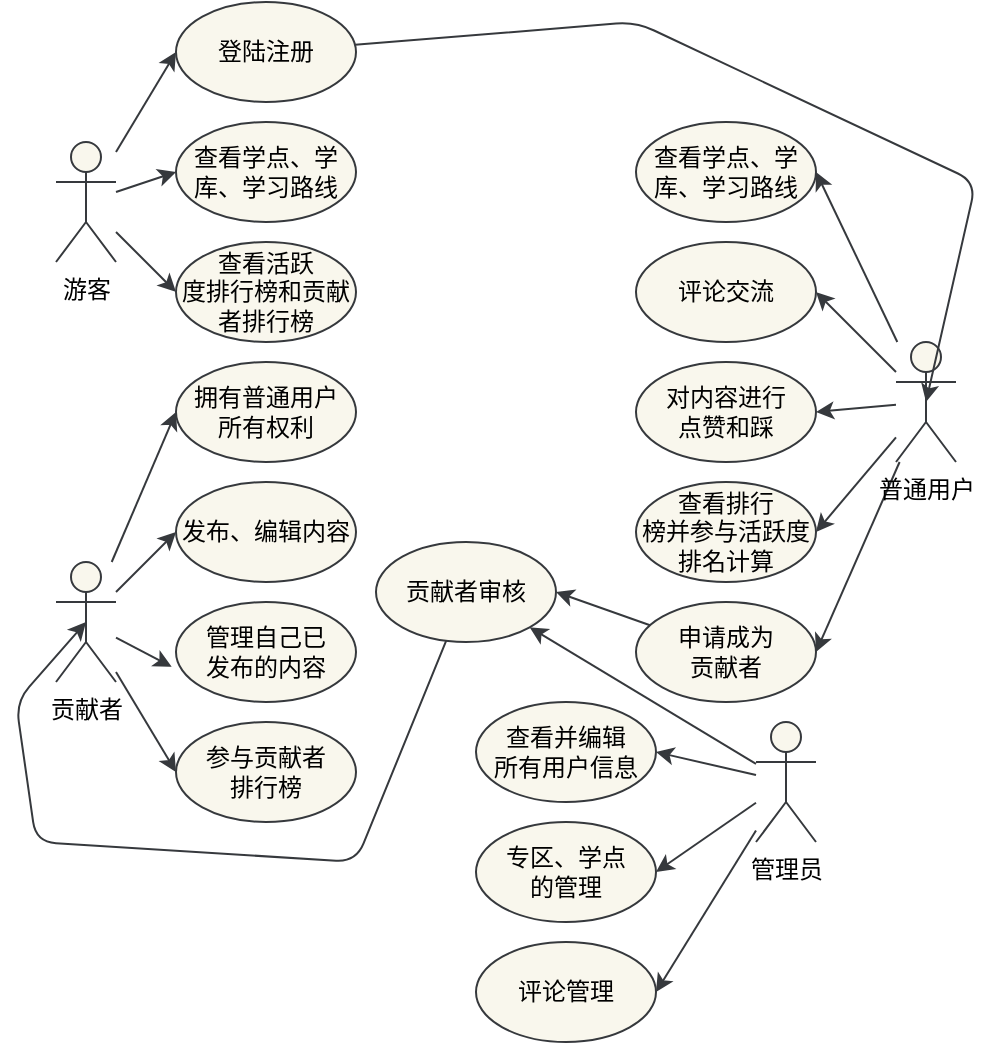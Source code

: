 <mxfile>
    <diagram id="EIa4qvZDHKH6OuuL19A5" name="第 1 页">
        <mxGraphModel dx="1112" dy="648" grid="0" gridSize="10" guides="1" tooltips="1" connect="1" arrows="1" fold="1" page="1" pageScale="1" pageWidth="827" pageHeight="1169" background="#FFFFFF" math="0" shadow="0">
            <root>
                <mxCell id="VtZ1m8lQtsZKApVe8aaa-0"/>
                <mxCell id="VtZ1m8lQtsZKApVe8aaa-1" style="" parent="VtZ1m8lQtsZKApVe8aaa-0"/>
                <mxCell id="wYhf9oRco1ku6UE2jWTh-9" style="edgeStyle=none;html=1;entryX=0;entryY=0.5;entryDx=0;entryDy=0;fontColor=#000000;fillColor=#f9f7ed;strokeColor=#36393d;" parent="VtZ1m8lQtsZKApVe8aaa-1" source="wYhf9oRco1ku6UE2jWTh-0" target="wYhf9oRco1ku6UE2jWTh-6" edge="1">
                    <mxGeometry relative="1" as="geometry"/>
                </mxCell>
                <mxCell id="wYhf9oRco1ku6UE2jWTh-11" style="edgeStyle=none;html=1;entryX=0;entryY=0.5;entryDx=0;entryDy=0;fontColor=#000000;fillColor=#f9f7ed;strokeColor=#36393d;" parent="VtZ1m8lQtsZKApVe8aaa-1" source="wYhf9oRco1ku6UE2jWTh-0" target="wYhf9oRco1ku6UE2jWTh-10" edge="1">
                    <mxGeometry relative="1" as="geometry"/>
                </mxCell>
                <mxCell id="wYhf9oRco1ku6UE2jWTh-33" style="edgeStyle=none;html=1;entryX=0;entryY=0.5;entryDx=0;entryDy=0;fontColor=#000000;fillColor=#f9f7ed;strokeColor=#36393d;" parent="VtZ1m8lQtsZKApVe8aaa-1" source="wYhf9oRco1ku6UE2jWTh-0" target="wYhf9oRco1ku6UE2jWTh-32" edge="1">
                    <mxGeometry relative="1" as="geometry"/>
                </mxCell>
                <mxCell id="wYhf9oRco1ku6UE2jWTh-0" value="游客" style="shape=umlActor;verticalLabelPosition=bottom;verticalAlign=top;html=1;outlineConnect=0;fillColor=#f9f7ed;strokeColor=#36393d;fontColor=#000000;" parent="VtZ1m8lQtsZKApVe8aaa-1" vertex="1">
                    <mxGeometry x="80" y="90" width="30" height="60" as="geometry"/>
                </mxCell>
                <mxCell id="wYhf9oRco1ku6UE2jWTh-14" style="edgeStyle=none;html=1;entryX=1;entryY=0.5;entryDx=0;entryDy=0;fontColor=#000000;fillColor=#f9f7ed;strokeColor=#36393d;" parent="VtZ1m8lQtsZKApVe8aaa-1" source="wYhf9oRco1ku6UE2jWTh-1" target="wYhf9oRco1ku6UE2jWTh-13" edge="1">
                    <mxGeometry relative="1" as="geometry"/>
                </mxCell>
                <mxCell id="wYhf9oRco1ku6UE2jWTh-16" style="edgeStyle=none;html=1;entryX=1;entryY=0.5;entryDx=0;entryDy=0;fontColor=#000000;fillColor=#f9f7ed;strokeColor=#36393d;" parent="VtZ1m8lQtsZKApVe8aaa-1" source="wYhf9oRco1ku6UE2jWTh-1" target="wYhf9oRco1ku6UE2jWTh-15" edge="1">
                    <mxGeometry relative="1" as="geometry"/>
                </mxCell>
                <mxCell id="wYhf9oRco1ku6UE2jWTh-20" style="edgeStyle=none;html=1;entryX=1;entryY=0.5;entryDx=0;entryDy=0;fontColor=#000000;fillColor=#f9f7ed;strokeColor=#36393d;" parent="VtZ1m8lQtsZKApVe8aaa-1" source="wYhf9oRco1ku6UE2jWTh-1" target="wYhf9oRco1ku6UE2jWTh-19" edge="1">
                    <mxGeometry relative="1" as="geometry"/>
                </mxCell>
                <mxCell id="wYhf9oRco1ku6UE2jWTh-21" style="edgeStyle=none;html=1;entryX=1;entryY=0.5;entryDx=0;entryDy=0;fontColor=#000000;fillColor=#f9f7ed;strokeColor=#36393d;" parent="VtZ1m8lQtsZKApVe8aaa-1" source="wYhf9oRco1ku6UE2jWTh-1" target="wYhf9oRco1ku6UE2jWTh-12" edge="1">
                    <mxGeometry relative="1" as="geometry"/>
                </mxCell>
                <mxCell id="wYhf9oRco1ku6UE2jWTh-23" style="edgeStyle=none;html=1;entryX=1;entryY=0.5;entryDx=0;entryDy=0;fontColor=#000000;fillColor=#f9f7ed;strokeColor=#36393d;" parent="VtZ1m8lQtsZKApVe8aaa-1" source="wYhf9oRco1ku6UE2jWTh-1" target="wYhf9oRco1ku6UE2jWTh-22" edge="1">
                    <mxGeometry relative="1" as="geometry"/>
                </mxCell>
                <mxCell id="wYhf9oRco1ku6UE2jWTh-1" value="普通用户" style="shape=umlActor;verticalLabelPosition=bottom;verticalAlign=top;html=1;outlineConnect=0;fillColor=#f9f7ed;strokeColor=#36393d;fontColor=#000000;" parent="VtZ1m8lQtsZKApVe8aaa-1" vertex="1">
                    <mxGeometry x="500" y="190" width="30" height="60" as="geometry"/>
                </mxCell>
                <mxCell id="wYhf9oRco1ku6UE2jWTh-35" style="edgeStyle=none;html=1;entryX=0;entryY=0.5;entryDx=0;entryDy=0;fontColor=#000000;fillColor=#f9f7ed;strokeColor=#36393d;" parent="VtZ1m8lQtsZKApVe8aaa-1" source="wYhf9oRco1ku6UE2jWTh-2" target="wYhf9oRco1ku6UE2jWTh-29" edge="1">
                    <mxGeometry relative="1" as="geometry"/>
                </mxCell>
                <mxCell id="wYhf9oRco1ku6UE2jWTh-37" style="edgeStyle=none;html=1;entryX=0;entryY=0.5;entryDx=0;entryDy=0;fontColor=#000000;fillColor=#f9f7ed;strokeColor=#36393d;" parent="VtZ1m8lQtsZKApVe8aaa-1" source="wYhf9oRco1ku6UE2jWTh-2" target="wYhf9oRco1ku6UE2jWTh-36" edge="1">
                    <mxGeometry relative="1" as="geometry"/>
                </mxCell>
                <mxCell id="wYhf9oRco1ku6UE2jWTh-39" style="edgeStyle=none;html=1;entryX=-0.024;entryY=0.647;entryDx=0;entryDy=0;entryPerimeter=0;fontColor=#000000;fillColor=#f9f7ed;strokeColor=#36393d;" parent="VtZ1m8lQtsZKApVe8aaa-1" source="wYhf9oRco1ku6UE2jWTh-2" target="wYhf9oRco1ku6UE2jWTh-38" edge="1">
                    <mxGeometry relative="1" as="geometry"/>
                </mxCell>
                <mxCell id="wYhf9oRco1ku6UE2jWTh-42" style="edgeStyle=none;html=1;entryX=0;entryY=0.5;entryDx=0;entryDy=0;fontColor=#000000;fillColor=#f9f7ed;strokeColor=#36393d;" parent="VtZ1m8lQtsZKApVe8aaa-1" source="wYhf9oRco1ku6UE2jWTh-2" target="wYhf9oRco1ku6UE2jWTh-41" edge="1">
                    <mxGeometry relative="1" as="geometry"/>
                </mxCell>
                <mxCell id="wYhf9oRco1ku6UE2jWTh-2" value="贡献者" style="shape=umlActor;verticalLabelPosition=bottom;verticalAlign=top;html=1;outlineConnect=0;fillColor=#f9f7ed;strokeColor=#36393d;fontColor=#000000;" parent="VtZ1m8lQtsZKApVe8aaa-1" vertex="1">
                    <mxGeometry x="80" y="300" width="30" height="60" as="geometry"/>
                </mxCell>
                <mxCell id="wYhf9oRco1ku6UE2jWTh-27" style="edgeStyle=none;html=1;entryX=1;entryY=1;entryDx=0;entryDy=0;fontColor=#000000;fillColor=#f9f7ed;strokeColor=#36393d;" parent="VtZ1m8lQtsZKApVe8aaa-1" source="wYhf9oRco1ku6UE2jWTh-3" target="wYhf9oRco1ku6UE2jWTh-25" edge="1">
                    <mxGeometry relative="1" as="geometry"/>
                </mxCell>
                <mxCell id="wYhf9oRco1ku6UE2jWTh-44" style="edgeStyle=none;html=1;entryX=1;entryY=0.5;entryDx=0;entryDy=0;fontColor=#000000;fillColor=#f9f7ed;strokeColor=#36393d;" parent="VtZ1m8lQtsZKApVe8aaa-1" source="wYhf9oRco1ku6UE2jWTh-3" target="wYhf9oRco1ku6UE2jWTh-43" edge="1">
                    <mxGeometry relative="1" as="geometry"/>
                </mxCell>
                <mxCell id="wYhf9oRco1ku6UE2jWTh-46" style="edgeStyle=none;html=1;entryX=1;entryY=0.5;entryDx=0;entryDy=0;fontColor=#000000;fillColor=#f9f7ed;strokeColor=#36393d;" parent="VtZ1m8lQtsZKApVe8aaa-1" source="wYhf9oRco1ku6UE2jWTh-3" target="wYhf9oRco1ku6UE2jWTh-45" edge="1">
                    <mxGeometry relative="1" as="geometry"/>
                </mxCell>
                <mxCell id="wYhf9oRco1ku6UE2jWTh-48" style="edgeStyle=none;html=1;entryX=1;entryY=0.5;entryDx=0;entryDy=0;fontColor=#000000;fillColor=#f9f7ed;strokeColor=#36393d;" parent="VtZ1m8lQtsZKApVe8aaa-1" source="wYhf9oRco1ku6UE2jWTh-3" target="wYhf9oRco1ku6UE2jWTh-47" edge="1">
                    <mxGeometry relative="1" as="geometry"/>
                </mxCell>
                <mxCell id="wYhf9oRco1ku6UE2jWTh-3" value="管理员" style="shape=umlActor;verticalLabelPosition=bottom;verticalAlign=top;html=1;outlineConnect=0;fillColor=#f9f7ed;strokeColor=#36393d;" parent="VtZ1m8lQtsZKApVe8aaa-1" vertex="1">
                    <mxGeometry x="430" y="380" width="30" height="60" as="geometry"/>
                </mxCell>
                <mxCell id="wYhf9oRco1ku6UE2jWTh-6" value="查看学点、学&lt;br&gt;库、学习路线" style="ellipse;whiteSpace=wrap;html=1;fillColor=#f9f7ed;strokeColor=#36393d;fontColor=#000000;" parent="VtZ1m8lQtsZKApVe8aaa-1" vertex="1">
                    <mxGeometry x="140" y="80" width="90" height="50" as="geometry"/>
                </mxCell>
                <mxCell id="wYhf9oRco1ku6UE2jWTh-10" value="查看活跃&lt;br&gt;度排行榜和贡献者排行榜" style="ellipse;whiteSpace=wrap;html=1;fillColor=#f9f7ed;strokeColor=#36393d;fontColor=#000000;" parent="VtZ1m8lQtsZKApVe8aaa-1" vertex="1">
                    <mxGeometry x="140" y="140" width="90" height="50" as="geometry"/>
                </mxCell>
                <mxCell id="wYhf9oRco1ku6UE2jWTh-12" value="查看学点、学&lt;br&gt;库、学习路线" style="ellipse;whiteSpace=wrap;html=1;fillColor=#f9f7ed;strokeColor=#36393d;fontColor=#000000;" parent="VtZ1m8lQtsZKApVe8aaa-1" vertex="1">
                    <mxGeometry x="370" y="80" width="90" height="50" as="geometry"/>
                </mxCell>
                <mxCell id="wYhf9oRco1ku6UE2jWTh-13" value="查看排行&lt;br&gt;榜并参与活跃度排名计算" style="ellipse;whiteSpace=wrap;html=1;fillColor=#f9f7ed;strokeColor=#36393d;fontColor=#000000;" parent="VtZ1m8lQtsZKApVe8aaa-1" vertex="1">
                    <mxGeometry x="370" y="260" width="90" height="50" as="geometry"/>
                </mxCell>
                <mxCell id="wYhf9oRco1ku6UE2jWTh-15" value="评论交流" style="ellipse;whiteSpace=wrap;html=1;fillColor=#f9f7ed;strokeColor=#36393d;fontColor=#000000;" parent="VtZ1m8lQtsZKApVe8aaa-1" vertex="1">
                    <mxGeometry x="370" y="140" width="90" height="50" as="geometry"/>
                </mxCell>
                <mxCell id="wYhf9oRco1ku6UE2jWTh-19" value="对内容进行&lt;br&gt;点赞和踩" style="ellipse;whiteSpace=wrap;html=1;fillColor=#f9f7ed;strokeColor=#36393d;fontColor=#000000;" parent="VtZ1m8lQtsZKApVe8aaa-1" vertex="1">
                    <mxGeometry x="370" y="200" width="90" height="50" as="geometry"/>
                </mxCell>
                <mxCell id="wYhf9oRco1ku6UE2jWTh-30" style="edgeStyle=none;html=1;entryX=1;entryY=0.5;entryDx=0;entryDy=0;fontColor=#000000;fillColor=#f9f7ed;strokeColor=#36393d;" parent="VtZ1m8lQtsZKApVe8aaa-1" source="wYhf9oRco1ku6UE2jWTh-22" target="wYhf9oRco1ku6UE2jWTh-25" edge="1">
                    <mxGeometry relative="1" as="geometry"/>
                </mxCell>
                <mxCell id="wYhf9oRco1ku6UE2jWTh-22" value="申请成为&lt;br&gt;贡献者" style="ellipse;whiteSpace=wrap;html=1;fillColor=#f9f7ed;strokeColor=#36393d;fontColor=#000000;" parent="VtZ1m8lQtsZKApVe8aaa-1" vertex="1">
                    <mxGeometry x="370" y="320" width="90" height="50" as="geometry"/>
                </mxCell>
                <mxCell id="wYhf9oRco1ku6UE2jWTh-31" style="edgeStyle=none;html=1;entryX=0.5;entryY=0.5;entryDx=0;entryDy=0;entryPerimeter=0;fontColor=#000000;fillColor=#f9f7ed;strokeColor=#36393d;" parent="VtZ1m8lQtsZKApVe8aaa-1" source="wYhf9oRco1ku6UE2jWTh-25" target="wYhf9oRco1ku6UE2jWTh-2" edge="1">
                    <mxGeometry relative="1" as="geometry">
                        <Array as="points">
                            <mxPoint x="230" y="450"/>
                            <mxPoint x="70" y="440"/>
                            <mxPoint x="60" y="370"/>
                        </Array>
                    </mxGeometry>
                </mxCell>
                <mxCell id="wYhf9oRco1ku6UE2jWTh-25" value="贡献者审核" style="ellipse;whiteSpace=wrap;html=1;fillColor=#f9f7ed;strokeColor=#36393d;fontColor=#000000;" parent="VtZ1m8lQtsZKApVe8aaa-1" vertex="1">
                    <mxGeometry x="240" y="290" width="90" height="50" as="geometry"/>
                </mxCell>
                <mxCell id="wYhf9oRco1ku6UE2jWTh-29" value="发布、编辑内容" style="ellipse;whiteSpace=wrap;html=1;fillColor=#f9f7ed;strokeColor=#36393d;fontColor=#000000;" parent="VtZ1m8lQtsZKApVe8aaa-1" vertex="1">
                    <mxGeometry x="140" y="260" width="90" height="50" as="geometry"/>
                </mxCell>
                <mxCell id="wYhf9oRco1ku6UE2jWTh-34" style="edgeStyle=none;html=1;entryX=0.5;entryY=0.5;entryDx=0;entryDy=0;entryPerimeter=0;fontColor=#000000;fillColor=#f9f7ed;strokeColor=#36393d;" parent="VtZ1m8lQtsZKApVe8aaa-1" source="wYhf9oRco1ku6UE2jWTh-32" target="wYhf9oRco1ku6UE2jWTh-1" edge="1">
                    <mxGeometry relative="1" as="geometry">
                        <Array as="points">
                            <mxPoint x="370" y="30"/>
                            <mxPoint x="540" y="110"/>
                        </Array>
                    </mxGeometry>
                </mxCell>
                <mxCell id="wYhf9oRco1ku6UE2jWTh-32" value="登陆注册" style="ellipse;whiteSpace=wrap;html=1;fillColor=#f9f7ed;strokeColor=#36393d;fontColor=#000000;" parent="VtZ1m8lQtsZKApVe8aaa-1" vertex="1">
                    <mxGeometry x="140" y="20" width="90" height="50" as="geometry"/>
                </mxCell>
                <mxCell id="wYhf9oRco1ku6UE2jWTh-36" value="拥有普通用户&lt;br&gt;所有权利" style="ellipse;whiteSpace=wrap;html=1;fillColor=#f9f7ed;strokeColor=#36393d;fontColor=#000000;" parent="VtZ1m8lQtsZKApVe8aaa-1" vertex="1">
                    <mxGeometry x="140" y="200" width="90" height="50" as="geometry"/>
                </mxCell>
                <mxCell id="wYhf9oRco1ku6UE2jWTh-38" value="管理自己已&lt;br&gt;发布的内容" style="ellipse;whiteSpace=wrap;html=1;fillColor=#f9f7ed;strokeColor=#36393d;fontColor=#000000;" parent="VtZ1m8lQtsZKApVe8aaa-1" vertex="1">
                    <mxGeometry x="140" y="320" width="90" height="50" as="geometry"/>
                </mxCell>
                <mxCell id="wYhf9oRco1ku6UE2jWTh-41" value="参与贡献者&lt;br&gt;排行榜" style="ellipse;whiteSpace=wrap;html=1;fillColor=#f9f7ed;strokeColor=#36393d;fontColor=#000000;" parent="VtZ1m8lQtsZKApVe8aaa-1" vertex="1">
                    <mxGeometry x="140" y="380" width="90" height="50" as="geometry"/>
                </mxCell>
                <mxCell id="wYhf9oRco1ku6UE2jWTh-43" value="查看并编辑&lt;br&gt;所有用户信息" style="ellipse;whiteSpace=wrap;html=1;fillColor=#f9f7ed;strokeColor=#36393d;fontColor=#000000;" parent="VtZ1m8lQtsZKApVe8aaa-1" vertex="1">
                    <mxGeometry x="290" y="370" width="90" height="50" as="geometry"/>
                </mxCell>
                <mxCell id="wYhf9oRco1ku6UE2jWTh-45" value="专区、学点&lt;br&gt;的管理" style="ellipse;whiteSpace=wrap;html=1;fillColor=#f9f7ed;strokeColor=#36393d;fontColor=#000000;" parent="VtZ1m8lQtsZKApVe8aaa-1" vertex="1">
                    <mxGeometry x="290" y="430" width="90" height="50" as="geometry"/>
                </mxCell>
                <mxCell id="wYhf9oRco1ku6UE2jWTh-47" value="评论管理" style="ellipse;whiteSpace=wrap;html=1;fillColor=#f9f7ed;strokeColor=#36393d;fontColor=#000000;" parent="VtZ1m8lQtsZKApVe8aaa-1" vertex="1">
                    <mxGeometry x="290" y="490" width="90" height="50" as="geometry"/>
                </mxCell>
            </root>
        </mxGraphModel>
    </diagram>
    <diagram id="HO1HUnF4FWWk1tN5nvJj" name="第 0 页">
        <mxGraphModel dx="1661" dy="486" grid="1" gridSize="10" guides="1" tooltips="1" connect="1" arrows="1" fold="1" page="1" pageScale="1" pageWidth="827" pageHeight="1169" math="0" shadow="0">
            <root>
                <mxCell id="0"/>
                <mxCell id="1" parent="0"/>
                <mxCell id="13" style="edgeStyle=none;html=1;entryX=0.5;entryY=0;entryDx=0;entryDy=0;" parent="1" source="2" target="12" edge="1">
                    <mxGeometry relative="1" as="geometry"/>
                </mxCell>
                <mxCell id="93" style="edgeStyle=none;html=1;entryX=0.5;entryY=0;entryDx=0;entryDy=0;fontSize=27;" parent="1" source="2" target="92" edge="1">
                    <mxGeometry relative="1" as="geometry"/>
                </mxCell>
                <mxCell id="101" style="edgeStyle=none;html=1;entryX=0.5;entryY=0;entryDx=0;entryDy=0;fontSize=27;" parent="1" source="2" target="95" edge="1">
                    <mxGeometry relative="1" as="geometry"/>
                </mxCell>
                <mxCell id="102" style="edgeStyle=none;html=1;entryX=0.5;entryY=0;entryDx=0;entryDy=0;fontSize=27;" parent="1" source="2" target="80" edge="1">
                    <mxGeometry relative="1" as="geometry"/>
                </mxCell>
                <mxCell id="2" value="后台" style="rounded=0;whiteSpace=wrap;html=1;" parent="1" vertex="1">
                    <mxGeometry x="355" y="700" width="120" height="60" as="geometry"/>
                </mxCell>
                <mxCell id="18" style="edgeStyle=none;html=1;entryX=0.5;entryY=0;entryDx=0;entryDy=0;" parent="1" source="12" target="15" edge="1">
                    <mxGeometry relative="1" as="geometry"/>
                </mxCell>
                <mxCell id="VWZYQC_vU3HqZmRVpHgf-235" style="edgeStyle=none;html=1;entryX=0.5;entryY=0;entryDx=0;entryDy=0;fontSize=16;" parent="1" source="12" target="VWZYQC_vU3HqZmRVpHgf-234" edge="1">
                    <mxGeometry relative="1" as="geometry"/>
                </mxCell>
                <mxCell id="12" value="学库管理" style="rounded=0;whiteSpace=wrap;html=1;" parent="1" vertex="1">
                    <mxGeometry x="171.75" y="790" width="110" height="60" as="geometry"/>
                </mxCell>
                <mxCell id="15" value="编辑学库信息" style="rounded=0;whiteSpace=wrap;html=1;" parent="1" vertex="1">
                    <mxGeometry x="234" y="880" width="107.5" height="60" as="geometry"/>
                </mxCell>
                <mxCell id="16" value="编辑学点和标准答案" style="rounded=0;whiteSpace=wrap;html=1;" parent="1" vertex="1">
                    <mxGeometry x="357.75" y="880" width="113" height="60" as="geometry"/>
                </mxCell>
                <mxCell id="40" style="edgeStyle=none;html=1;entryX=0.5;entryY=0;entryDx=0;entryDy=0;" parent="1" source="27" target="39" edge="1">
                    <mxGeometry relative="1" as="geometry"/>
                </mxCell>
                <mxCell id="63" style="edgeStyle=none;html=1;entryX=0.5;entryY=0;entryDx=0;entryDy=0;" parent="1" source="27" target="58" edge="1">
                    <mxGeometry relative="1" as="geometry"/>
                </mxCell>
                <mxCell id="71" style="edgeStyle=none;html=1;entryX=0.5;entryY=0;entryDx=0;entryDy=0;" parent="1" target="29" edge="1">
                    <mxGeometry relative="1" as="geometry">
                        <mxPoint x="414" y="470.0" as="sourcePoint"/>
                    </mxGeometry>
                </mxCell>
                <mxCell id="VWZYQC_vU3HqZmRVpHgf-119" style="edgeStyle=none;html=1;entryX=0.5;entryY=0;entryDx=0;entryDy=0;fontSize=27;" parent="1" source="27" target="35" edge="1">
                    <mxGeometry relative="1" as="geometry"/>
                </mxCell>
                <mxCell id="27" value="前台" style="rounded=0;whiteSpace=wrap;html=1;" parent="1" vertex="1">
                    <mxGeometry x="371" y="410" width="90" height="60" as="geometry"/>
                </mxCell>
                <mxCell id="90" style="edgeStyle=none;html=1;entryX=0.5;entryY=0;entryDx=0;entryDy=0;fontSize=27;" parent="1" source="29" target="89" edge="1">
                    <mxGeometry relative="1" as="geometry"/>
                </mxCell>
                <mxCell id="VWZYQC_vU3HqZmRVpHgf-102" style="edgeStyle=none;html=1;entryX=0.5;entryY=0;entryDx=0;entryDy=0;fontSize=27;" parent="1" source="29" target="33" edge="1">
                    <mxGeometry relative="1" as="geometry"/>
                </mxCell>
                <mxCell id="VWZYQC_vU3HqZmRVpHgf-111" style="edgeStyle=none;html=1;entryX=0.5;entryY=0;entryDx=0;entryDy=0;fontSize=27;" parent="1" source="29" target="VWZYQC_vU3HqZmRVpHgf-103" edge="1">
                    <mxGeometry relative="1" as="geometry"/>
                </mxCell>
                <mxCell id="29" value="个人中心" style="rounded=0;whiteSpace=wrap;html=1;" parent="1" vertex="1">
                    <mxGeometry x="335" y="500.33" width="66" height="60" as="geometry"/>
                </mxCell>
                <mxCell id="30" value="申请成为题主" style="rounded=0;whiteSpace=wrap;html=1;" parent="1" vertex="1">
                    <mxGeometry x="43" y="585.33" width="80" height="60" as="geometry"/>
                </mxCell>
                <mxCell id="33" value="等级头衔" style="rounded=0;whiteSpace=wrap;html=1;" parent="1" vertex="1">
                    <mxGeometry x="348" y="585.33" width="66" height="60" as="geometry"/>
                </mxCell>
                <mxCell id="45" style="edgeStyle=none;html=1;entryX=0.5;entryY=0;entryDx=0;entryDy=0;" parent="1" source="35" target="36" edge="1">
                    <mxGeometry relative="1" as="geometry"/>
                </mxCell>
                <mxCell id="46" style="edgeStyle=none;html=1;entryX=0.5;entryY=0;entryDx=0;entryDy=0;" parent="1" source="35" target="37" edge="1">
                    <mxGeometry relative="1" as="geometry"/>
                </mxCell>
                <mxCell id="57" style="edgeStyle=none;html=1;entryX=0.5;entryY=0;entryDx=0;entryDy=0;" parent="1" source="35" target="56" edge="1">
                    <mxGeometry relative="1" as="geometry"/>
                </mxCell>
                <mxCell id="35" value="学库版块" style="rounded=0;whiteSpace=wrap;html=1;" parent="1" vertex="1">
                    <mxGeometry x="467" y="500.33" width="100" height="60" as="geometry"/>
                </mxCell>
                <mxCell id="36" value="搜索学库或学习路线" style="rounded=0;whiteSpace=wrap;html=1;" parent="1" vertex="1">
                    <mxGeometry x="420" y="585.33" width="70" height="60" as="geometry"/>
                </mxCell>
                <mxCell id="37" value="刷题，上传答案" style="rounded=0;whiteSpace=wrap;html=1;" parent="1" vertex="1">
                    <mxGeometry x="497" y="585.33" width="70" height="60" as="geometry"/>
                </mxCell>
                <mxCell id="49" style="edgeStyle=none;html=1;entryX=0.5;entryY=0;entryDx=0;entryDy=0;" parent="1" source="39" target="30" edge="1">
                    <mxGeometry relative="1" as="geometry"/>
                </mxCell>
                <mxCell id="50" style="edgeStyle=none;html=1;entryX=0.5;entryY=0;entryDx=0;entryDy=0;" parent="1" source="39" target="48" edge="1">
                    <mxGeometry relative="1" as="geometry"/>
                </mxCell>
                <mxCell id="39" value="题主中心" style="rounded=0;whiteSpace=wrap;html=1;" parent="1" vertex="1">
                    <mxGeometry x="108" y="500.33" width="70" height="60" as="geometry"/>
                </mxCell>
                <mxCell id="48" value="上传 / 更新 / 修改学习路线或学库" style="rounded=0;whiteSpace=wrap;html=1;" parent="1" vertex="1">
                    <mxGeometry x="133" y="585.33" width="70" height="60" as="geometry"/>
                </mxCell>
                <mxCell id="56" value="评论，点赞，踩" style="rounded=0;whiteSpace=wrap;html=1;" parent="1" vertex="1">
                    <mxGeometry x="573.5" y="585.33" width="70" height="60" as="geometry"/>
                </mxCell>
                <mxCell id="61" style="edgeStyle=none;html=1;entryX=0.5;entryY=0;entryDx=0;entryDy=0;" parent="1" source="58" target="59" edge="1">
                    <mxGeometry relative="1" as="geometry"/>
                </mxCell>
                <mxCell id="62" style="edgeStyle=none;html=1;entryX=0.5;entryY=0;entryDx=0;entryDy=0;" parent="1" source="58" target="60" edge="1">
                    <mxGeometry relative="1" as="geometry"/>
                </mxCell>
                <mxCell id="58" value="排行榜" style="rounded=0;whiteSpace=wrap;html=1;" parent="1" vertex="1">
                    <mxGeometry x="667" y="500.33" width="104" height="60" as="geometry"/>
                </mxCell>
                <mxCell id="59" value="活跃度排行榜" style="rounded=0;whiteSpace=wrap;html=1;" parent="1" vertex="1">
                    <mxGeometry x="647" y="585.33" width="70" height="60" as="geometry"/>
                </mxCell>
                <mxCell id="60" value="题主排行榜" style="rounded=0;whiteSpace=wrap;html=1;" parent="1" vertex="1">
                    <mxGeometry x="727" y="585.33" width="70" height="60" as="geometry"/>
                </mxCell>
                <mxCell id="82" style="edgeStyle=none;html=1;entryX=0.5;entryY=0;entryDx=0;entryDy=0;fontSize=27;" parent="1" source="80" target="81" edge="1">
                    <mxGeometry relative="1" as="geometry"/>
                </mxCell>
                <mxCell id="80" value="题主管理" style="rounded=0;whiteSpace=wrap;html=1;" parent="1" vertex="1">
                    <mxGeometry x="595.75" y="790" width="104" height="60" as="geometry"/>
                </mxCell>
                <mxCell id="81" value="同意 / 拒绝题主申请" style="rounded=0;whiteSpace=wrap;html=1;" parent="1" vertex="1">
                    <mxGeometry x="593.75" y="880" width="105" height="60" as="geometry"/>
                </mxCell>
                <mxCell id="89" value="登陆注册" style="rounded=0;whiteSpace=wrap;html=1;" parent="1" vertex="1">
                    <mxGeometry x="206" y="585.33" width="66" height="60" as="geometry"/>
                </mxCell>
                <mxCell id="94" style="edgeStyle=none;html=1;entryX=0.5;entryY=0;entryDx=0;entryDy=0;fontSize=27;" parent="1" source="92" target="16" edge="1">
                    <mxGeometry relative="1" as="geometry"/>
                </mxCell>
                <mxCell id="92" value="学点管理" style="rounded=0;whiteSpace=wrap;html=1;" parent="1" vertex="1">
                    <mxGeometry x="357.75" y="790" width="110" height="60" as="geometry"/>
                </mxCell>
                <mxCell id="98" style="edgeStyle=none;html=1;entryX=0.5;entryY=0;entryDx=0;entryDy=0;fontSize=27;" parent="1" source="95" target="96" edge="1">
                    <mxGeometry relative="1" as="geometry"/>
                </mxCell>
                <mxCell id="95" value="评论审核" style="rounded=0;whiteSpace=wrap;html=1;" parent="1" vertex="1">
                    <mxGeometry x="477.75" y="790" width="104" height="60" as="geometry"/>
                </mxCell>
                <mxCell id="96" value="通过 / 拒绝" style="rounded=0;whiteSpace=wrap;html=1;" parent="1" vertex="1">
                    <mxGeometry x="477.75" y="880" width="104" height="60" as="geometry"/>
                </mxCell>
                <mxCell id="VWZYQC_vU3HqZmRVpHgf-103" value="消息通知（点赞和评论）" style="rounded=0;whiteSpace=wrap;html=1;" parent="1" vertex="1">
                    <mxGeometry x="277" y="585.33" width="66" height="60" as="geometry"/>
                </mxCell>
                <mxCell id="VWZYQC_vU3HqZmRVpHgf-126" style="edgeStyle=none;html=1;fontSize=16;" parent="1" source="VWZYQC_vU3HqZmRVpHgf-113" target="VWZYQC_vU3HqZmRVpHgf-124" edge="1">
                    <mxGeometry relative="1" as="geometry"/>
                </mxCell>
                <mxCell id="VWZYQC_vU3HqZmRVpHgf-113" value="&lt;font style=&quot;font-size: 16px&quot;&gt;进入搜索界面&lt;/font&gt;" style="rounded=0;whiteSpace=wrap;html=1;fontSize=27;" parent="1" vertex="1">
                    <mxGeometry x="444.5" y="1110" width="173" height="40" as="geometry"/>
                </mxCell>
                <mxCell id="VWZYQC_vU3HqZmRVpHgf-120" style="edgeStyle=none;html=1;fontSize=27;" parent="1" source="VWZYQC_vU3HqZmRVpHgf-114" target="VWZYQC_vU3HqZmRVpHgf-113" edge="1">
                    <mxGeometry relative="1" as="geometry"/>
                </mxCell>
                <mxCell id="VWZYQC_vU3HqZmRVpHgf-114" value="&lt;font style=&quot;font-size: 16px&quot;&gt;学习前端脚手架&lt;/font&gt;" style="ellipse;whiteSpace=wrap;html=1;fontSize=27;" parent="1" vertex="1">
                    <mxGeometry x="446" y="1050" width="170" height="40" as="geometry"/>
                </mxCell>
                <mxCell id="VWZYQC_vU3HqZmRVpHgf-132" style="edgeStyle=none;html=1;fontSize=16;" parent="1" source="VWZYQC_vU3HqZmRVpHgf-115" target="VWZYQC_vU3HqZmRVpHgf-123" edge="1">
                    <mxGeometry relative="1" as="geometry"/>
                </mxCell>
                <mxCell id="VWZYQC_vU3HqZmRVpHgf-115" value="&lt;font style=&quot;font-size: 16px&quot;&gt;选择分区“前端”&lt;/font&gt;" style="rounded=0;whiteSpace=wrap;html=1;fontSize=27;" parent="1" vertex="1">
                    <mxGeometry x="444" y="1240" width="173" height="40" as="geometry"/>
                </mxCell>
                <mxCell id="VWZYQC_vU3HqZmRVpHgf-141" style="edgeStyle=none;html=1;entryX=0.5;entryY=0;entryDx=0;entryDy=0;fontSize=16;" parent="1" source="VWZYQC_vU3HqZmRVpHgf-123" target="VWZYQC_vU3HqZmRVpHgf-138" edge="1">
                    <mxGeometry relative="1" as="geometry"/>
                </mxCell>
                <mxCell id="VWZYQC_vU3HqZmRVpHgf-123" value="&lt;span&gt;&lt;font style=&quot;font-size: 16px&quot;&gt;搜索“脚手架”&lt;/font&gt;&lt;/span&gt;" style="rounded=0;whiteSpace=wrap;html=1;fontSize=27;" parent="1" vertex="1">
                    <mxGeometry x="444" y="1300" width="173" height="30" as="geometry"/>
                </mxCell>
                <mxCell id="VWZYQC_vU3HqZmRVpHgf-128" value="" style="edgeStyle=none;html=1;fontSize=16;" parent="1" source="VWZYQC_vU3HqZmRVpHgf-124" target="VWZYQC_vU3HqZmRVpHgf-115" edge="1">
                    <mxGeometry relative="1" as="geometry"/>
                </mxCell>
                <mxCell id="VWZYQC_vU3HqZmRVpHgf-130" style="edgeStyle=none;html=1;entryX=0;entryY=0.5;entryDx=0;entryDy=0;fontSize=16;" parent="1" source="VWZYQC_vU3HqZmRVpHgf-124" target="VWZYQC_vU3HqZmRVpHgf-127" edge="1">
                    <mxGeometry relative="1" as="geometry"/>
                </mxCell>
                <mxCell id="VWZYQC_vU3HqZmRVpHgf-124" value="&lt;font style=&quot;font-size: 16px&quot;&gt;是否有“前端”分区&lt;/font&gt;" style="shape=parallelogram;perimeter=parallelogramPerimeter;whiteSpace=wrap;html=1;fixedSize=1;fontSize=27;" parent="1" vertex="1">
                    <mxGeometry x="404.5" y="1169" width="253" height="40" as="geometry"/>
                </mxCell>
                <mxCell id="VWZYQC_vU3HqZmRVpHgf-206" style="edgeStyle=none;html=1;entryX=1;entryY=0.5;entryDx=0;entryDy=0;fontSize=16;" parent="1" source="VWZYQC_vU3HqZmRVpHgf-127" target="VWZYQC_vU3HqZmRVpHgf-167" edge="1">
                    <mxGeometry relative="1" as="geometry">
                        <Array as="points">
                            <mxPoint x="880" y="1845"/>
                        </Array>
                    </mxGeometry>
                </mxCell>
                <mxCell id="VWZYQC_vU3HqZmRVpHgf-127" value="联系客服，建议添加“前端”分区" style="rounded=0;whiteSpace=wrap;html=1;fontSize=16;" parent="1" vertex="1">
                    <mxGeometry x="820" y="1161" width="120" height="49" as="geometry"/>
                </mxCell>
                <mxCell id="VWZYQC_vU3HqZmRVpHgf-129" value="是" style="text;html=1;strokeColor=none;fillColor=none;align=center;verticalAlign=middle;whiteSpace=wrap;rounded=0;fontSize=16;" parent="1" vertex="1">
                    <mxGeometry x="532" y="1210" width="60" height="30" as="geometry"/>
                </mxCell>
                <mxCell id="VWZYQC_vU3HqZmRVpHgf-131" value="否" style="text;html=1;strokeColor=none;fillColor=none;align=center;verticalAlign=middle;whiteSpace=wrap;rounded=0;fontSize=16;" parent="1" vertex="1">
                    <mxGeometry x="677" y="1159" width="60" height="30" as="geometry"/>
                </mxCell>
                <mxCell id="VWZYQC_vU3HqZmRVpHgf-146" style="edgeStyle=none;html=1;fontSize=16;" parent="1" source="VWZYQC_vU3HqZmRVpHgf-138" target="VWZYQC_vU3HqZmRVpHgf-145" edge="1">
                    <mxGeometry relative="1" as="geometry"/>
                </mxCell>
                <mxCell id="VWZYQC_vU3HqZmRVpHgf-149" style="edgeStyle=none;html=1;entryX=0.5;entryY=0;entryDx=0;entryDy=0;fontSize=16;" parent="1" source="VWZYQC_vU3HqZmRVpHgf-138" target="VWZYQC_vU3HqZmRVpHgf-144" edge="1">
                    <mxGeometry relative="1" as="geometry"/>
                </mxCell>
                <mxCell id="VWZYQC_vU3HqZmRVpHgf-138" value="&lt;font style=&quot;font-size: 16px&quot;&gt;是否搜索得到学库&lt;/font&gt;" style="shape=parallelogram;perimeter=parallelogramPerimeter;whiteSpace=wrap;html=1;fixedSize=1;fontSize=27;" parent="1" vertex="1">
                    <mxGeometry x="404" y="1351" width="253" height="40" as="geometry"/>
                </mxCell>
                <mxCell id="VWZYQC_vU3HqZmRVpHgf-139" value="是" style="text;html=1;strokeColor=none;fillColor=none;align=center;verticalAlign=middle;whiteSpace=wrap;rounded=0;fontSize=16;" parent="1" vertex="1">
                    <mxGeometry x="532" y="1391" width="60" height="30" as="geometry"/>
                </mxCell>
                <mxCell id="VWZYQC_vU3HqZmRVpHgf-140" value="否" style="text;html=1;strokeColor=none;fillColor=none;align=center;verticalAlign=middle;whiteSpace=wrap;rounded=0;fontSize=16;" parent="1" vertex="1">
                    <mxGeometry x="677" y="1340" width="60" height="30" as="geometry"/>
                </mxCell>
                <mxCell id="VWZYQC_vU3HqZmRVpHgf-152" style="edgeStyle=none;html=1;fontSize=16;" parent="1" source="VWZYQC_vU3HqZmRVpHgf-144" target="VWZYQC_vU3HqZmRVpHgf-150" edge="1">
                    <mxGeometry relative="1" as="geometry"/>
                </mxCell>
                <mxCell id="VWZYQC_vU3HqZmRVpHgf-144" value="进入名为“脚手架基础知识”的学库" style="rounded=0;whiteSpace=wrap;html=1;fontSize=16;" parent="1" vertex="1">
                    <mxGeometry x="470.5" y="1421" width="120" height="39" as="geometry"/>
                </mxCell>
                <mxCell id="VWZYQC_vU3HqZmRVpHgf-205" style="edgeStyle=none;html=1;entryX=1;entryY=0.5;entryDx=0;entryDy=0;fontSize=16;" parent="1" source="VWZYQC_vU3HqZmRVpHgf-145" target="VWZYQC_vU3HqZmRVpHgf-167" edge="1">
                    <mxGeometry relative="1" as="geometry">
                        <Array as="points">
                            <mxPoint x="820" y="1845"/>
                        </Array>
                    </mxGeometry>
                </mxCell>
                <mxCell id="VWZYQC_vU3HqZmRVpHgf-145" value="申请成为题主，上传学库" style="rounded=0;whiteSpace=wrap;html=1;fontSize=16;" parent="1" vertex="1">
                    <mxGeometry x="758.5" y="1351" width="120" height="41" as="geometry"/>
                </mxCell>
                <mxCell id="VWZYQC_vU3HqZmRVpHgf-154" style="edgeStyle=none;html=1;entryX=0.5;entryY=0;entryDx=0;entryDy=0;fontSize=16;" parent="1" source="VWZYQC_vU3HqZmRVpHgf-150" target="VWZYQC_vU3HqZmRVpHgf-153" edge="1">
                    <mxGeometry relative="1" as="geometry"/>
                </mxCell>
                <mxCell id="VWZYQC_vU3HqZmRVpHgf-150" value="&lt;span&gt;点击学库中的学习资源链接进行学习，学完之后回来刷题&lt;/span&gt;" style="rounded=0;whiteSpace=wrap;html=1;fontSize=16;" parent="1" vertex="1">
                    <mxGeometry x="469" y="1480" width="120" height="80" as="geometry"/>
                </mxCell>
                <mxCell id="VWZYQC_vU3HqZmRVpHgf-160" style="edgeStyle=none;html=1;entryX=0.468;entryY=-0.047;entryDx=0;entryDy=0;entryPerimeter=0;fontSize=16;" parent="1" source="VWZYQC_vU3HqZmRVpHgf-153" target="VWZYQC_vU3HqZmRVpHgf-157" edge="1">
                    <mxGeometry relative="1" as="geometry"/>
                </mxCell>
                <mxCell id="VWZYQC_vU3HqZmRVpHgf-153" value="进入第n题，思考完后查看题主提供的答案" style="rounded=0;whiteSpace=wrap;html=1;fontSize=16;" parent="1" vertex="1">
                    <mxGeometry x="469" y="1580" width="120" height="50" as="geometry"/>
                </mxCell>
                <mxCell id="VWZYQC_vU3HqZmRVpHgf-194" style="edgeStyle=none;html=1;fontSize=16;" parent="1" source="VWZYQC_vU3HqZmRVpHgf-157" target="VWZYQC_vU3HqZmRVpHgf-161" edge="1">
                    <mxGeometry relative="1" as="geometry"/>
                </mxCell>
                <mxCell id="VWZYQC_vU3HqZmRVpHgf-196" style="edgeStyle=none;html=1;fontSize=16;entryX=0.5;entryY=0;entryDx=0;entryDy=0;" parent="1" source="VWZYQC_vU3HqZmRVpHgf-157" target="VWZYQC_vU3HqZmRVpHgf-169" edge="1">
                    <mxGeometry relative="1" as="geometry">
                        <mxPoint x="480" y="1820" as="targetPoint"/>
                        <Array as="points">
                            <mxPoint x="320" y="1680"/>
                            <mxPoint x="320" y="1240"/>
                            <mxPoint x="68" y="1240"/>
                        </Array>
                    </mxGeometry>
                </mxCell>
                <mxCell id="VWZYQC_vU3HqZmRVpHgf-157" value="&lt;font style=&quot;font-size: 16px&quot;&gt;自己有其它答案&lt;/font&gt;" style="shape=parallelogram;perimeter=parallelogramPerimeter;whiteSpace=wrap;html=1;fixedSize=1;fontSize=27;" parent="1" vertex="1">
                    <mxGeometry x="410" y="1660" width="253" height="40" as="geometry"/>
                </mxCell>
                <mxCell id="VWZYQC_vU3HqZmRVpHgf-158" value="否" style="text;html=1;strokeColor=none;fillColor=none;align=center;verticalAlign=middle;whiteSpace=wrap;rounded=0;fontSize=16;" parent="1" vertex="1">
                    <mxGeometry x="322.5" y="1630" width="60" height="30" as="geometry"/>
                </mxCell>
                <mxCell id="VWZYQC_vU3HqZmRVpHgf-159" value="是" style="text;html=1;strokeColor=none;fillColor=none;align=center;verticalAlign=middle;whiteSpace=wrap;rounded=0;fontSize=16;" parent="1" vertex="1">
                    <mxGeometry x="570" y="1710" width="60" height="30" as="geometry"/>
                </mxCell>
                <mxCell id="VWZYQC_vU3HqZmRVpHgf-197" style="edgeStyle=none;html=1;entryX=0.5;entryY=0;entryDx=0;entryDy=0;fontSize=16;" parent="1" source="VWZYQC_vU3HqZmRVpHgf-161" target="VWZYQC_vU3HqZmRVpHgf-167" edge="1">
                    <mxGeometry relative="1" as="geometry"/>
                </mxCell>
                <mxCell id="VWZYQC_vU3HqZmRVpHgf-161" value="上传自己的答案（图文和代码片段）" style="rounded=0;whiteSpace=wrap;html=1;fontSize=16;" parent="1" vertex="1">
                    <mxGeometry x="446" y="1740" width="183" height="60" as="geometry"/>
                </mxCell>
                <mxCell id="VWZYQC_vU3HqZmRVpHgf-167" value="结束" style="ellipse;whiteSpace=wrap;html=1;fontSize=16;" parent="1" vertex="1">
                    <mxGeometry x="489" y="1820" width="100" height="50" as="geometry"/>
                </mxCell>
                <mxCell id="VWZYQC_vU3HqZmRVpHgf-172" style="edgeStyle=none;html=1;entryX=0.5;entryY=0;entryDx=0;entryDy=0;fontSize=16;" parent="1" source="VWZYQC_vU3HqZmRVpHgf-169" target="VWZYQC_vU3HqZmRVpHgf-171" edge="1">
                    <mxGeometry relative="1" as="geometry"/>
                </mxCell>
                <mxCell id="VWZYQC_vU3HqZmRVpHgf-169" value="查看“路人解答区”" style="rounded=0;whiteSpace=wrap;html=1;fontSize=16;" parent="1" vertex="1">
                    <mxGeometry x="7.5" y="1290" width="120" height="40" as="geometry"/>
                </mxCell>
                <mxCell id="VWZYQC_vU3HqZmRVpHgf-179" style="edgeStyle=none;html=1;entryX=0.5;entryY=0;entryDx=0;entryDy=0;fontSize=16;" parent="1" source="VWZYQC_vU3HqZmRVpHgf-171" target="VWZYQC_vU3HqZmRVpHgf-176" edge="1">
                    <mxGeometry relative="1" as="geometry"/>
                </mxCell>
                <mxCell id="VWZYQC_vU3HqZmRVpHgf-171" value="为认同的”路人答案“点赞并评论" style="rounded=0;whiteSpace=wrap;html=1;fontSize=16;" parent="1" vertex="1">
                    <mxGeometry x="7.5" y="1360" width="120" height="50" as="geometry"/>
                </mxCell>
                <mxCell id="VWZYQC_vU3HqZmRVpHgf-175" value="被点赞或被评论的用户会收到信息" style="text;html=1;strokeColor=none;fillColor=none;align=center;verticalAlign=middle;whiteSpace=wrap;rounded=0;fontSize=16;" parent="1" vertex="1">
                    <mxGeometry x="-108" y="1510" width="173" height="65" as="geometry"/>
                </mxCell>
                <mxCell id="VWZYQC_vU3HqZmRVpHgf-203" style="edgeStyle=none;html=1;entryX=0;entryY=0.5;entryDx=0;entryDy=0;fontSize=16;" parent="1" source="VWZYQC_vU3HqZmRVpHgf-176" target="VWZYQC_vU3HqZmRVpHgf-167" edge="1">
                    <mxGeometry relative="1" as="geometry">
                        <Array as="points">
                            <mxPoint x="240" y="1460"/>
                            <mxPoint x="240" y="1845"/>
                        </Array>
                    </mxGeometry>
                </mxCell>
                <mxCell id="VWZYQC_vU3HqZmRVpHgf-176" value="&lt;span style=&quot;font-size: 16px&quot;&gt;评论审核通过&lt;/span&gt;" style="shape=parallelogram;perimeter=parallelogramPerimeter;whiteSpace=wrap;html=1;fixedSize=1;fontSize=27;" parent="1" vertex="1">
                    <mxGeometry x="-60" y="1440" width="253" height="40" as="geometry"/>
                </mxCell>
                <mxCell id="VWZYQC_vU3HqZmRVpHgf-177" value="否" style="text;html=1;strokeColor=none;fillColor=none;align=center;verticalAlign=middle;whiteSpace=wrap;rounded=0;fontSize=16;" parent="1" vertex="1">
                    <mxGeometry x="190" y="1470" width="60" height="30" as="geometry"/>
                </mxCell>
                <mxCell id="VWZYQC_vU3HqZmRVpHgf-178" value="是" style="text;html=1;strokeColor=none;fillColor=none;align=center;verticalAlign=middle;whiteSpace=wrap;rounded=0;fontSize=16;" parent="1" vertex="1">
                    <mxGeometry x="82" y="1480" width="60" height="30" as="geometry"/>
                </mxCell>
                <mxCell id="VWZYQC_vU3HqZmRVpHgf-217" style="edgeStyle=none;html=1;entryX=0.5;entryY=1;entryDx=0;entryDy=0;fontSize=16;startArrow=none;" parent="1" source="VWZYQC_vU3HqZmRVpHgf-193" target="VWZYQC_vU3HqZmRVpHgf-190" edge="1">
                    <mxGeometry relative="1" as="geometry"/>
                </mxCell>
                <mxCell id="VWZYQC_vU3HqZmRVpHgf-243" style="edgeStyle=none;html=1;entryX=0.5;entryY=0;entryDx=0;entryDy=0;fontSize=16;" parent="1" source="VWZYQC_vU3HqZmRVpHgf-185" target="VWZYQC_vU3HqZmRVpHgf-186" edge="1">
                    <mxGeometry relative="1" as="geometry"/>
                </mxCell>
                <mxCell id="VWZYQC_vU3HqZmRVpHgf-185" value="&lt;span style=&quot;font-size: 16px&quot;&gt;上传学库&lt;/span&gt;" style="ellipse;whiteSpace=wrap;html=1;fontSize=27;" parent="1" vertex="1">
                    <mxGeometry x="1117" y="1050" width="170" height="40" as="geometry"/>
                </mxCell>
                <mxCell id="VWZYQC_vU3HqZmRVpHgf-244" style="edgeStyle=none;html=1;entryX=0.5;entryY=0;entryDx=0;entryDy=0;fontSize=16;" parent="1" source="VWZYQC_vU3HqZmRVpHgf-186" target="VWZYQC_vU3HqZmRVpHgf-187" edge="1">
                    <mxGeometry relative="1" as="geometry"/>
                </mxCell>
                <mxCell id="VWZYQC_vU3HqZmRVpHgf-186" value="&lt;font style=&quot;font-size: 16px&quot;&gt;进入题主中心&lt;/font&gt;" style="rounded=0;whiteSpace=wrap;html=1;fontSize=27;" parent="1" vertex="1">
                    <mxGeometry x="1117" y="1110" width="173" height="40" as="geometry"/>
                </mxCell>
                <mxCell id="VWZYQC_vU3HqZmRVpHgf-192" style="edgeStyle=none;html=1;entryX=1;entryY=0.5;entryDx=0;entryDy=0;fontSize=16;" parent="1" source="VWZYQC_vU3HqZmRVpHgf-187" target="VWZYQC_vU3HqZmRVpHgf-190" edge="1">
                    <mxGeometry relative="1" as="geometry">
                        <Array as="points">
                            <mxPoint x="1440" y="1190"/>
                            <mxPoint x="1440" y="1660"/>
                        </Array>
                    </mxGeometry>
                </mxCell>
                <mxCell id="VWZYQC_vU3HqZmRVpHgf-245" style="edgeStyle=none;html=1;entryX=0.5;entryY=0;entryDx=0;entryDy=0;fontSize=16;" parent="1" source="VWZYQC_vU3HqZmRVpHgf-187" target="VWZYQC_vU3HqZmRVpHgf-193" edge="1">
                    <mxGeometry relative="1" as="geometry"/>
                </mxCell>
                <mxCell id="VWZYQC_vU3HqZmRVpHgf-187" value="&lt;font style=&quot;font-size: 16px&quot;&gt;是否是题主&lt;/font&gt;" style="shape=parallelogram;perimeter=parallelogramPerimeter;whiteSpace=wrap;html=1;fixedSize=1;fontSize=27;" parent="1" vertex="1">
                    <mxGeometry x="1075.5" y="1170" width="253" height="40" as="geometry"/>
                </mxCell>
                <mxCell id="VWZYQC_vU3HqZmRVpHgf-188" value="否" style="text;html=1;strokeColor=none;fillColor=none;align=center;verticalAlign=middle;whiteSpace=wrap;rounded=0;fontSize=16;" parent="1" vertex="1">
                    <mxGeometry x="1360" y="1161" width="60" height="30" as="geometry"/>
                </mxCell>
                <mxCell id="VWZYQC_vU3HqZmRVpHgf-190" value="结束" style="ellipse;whiteSpace=wrap;html=1;fontSize=16;" parent="1" vertex="1">
                    <mxGeometry x="1153.5" y="1640" width="100" height="50" as="geometry"/>
                </mxCell>
                <mxCell id="VWZYQC_vU3HqZmRVpHgf-204" style="edgeStyle=none;html=1;entryX=0;entryY=0.5;entryDx=0;entryDy=0;fontSize=16;" parent="1" source="VWZYQC_vU3HqZmRVpHgf-199" target="VWZYQC_vU3HqZmRVpHgf-167" edge="1">
                    <mxGeometry relative="1" as="geometry">
                        <Array as="points">
                            <mxPoint x="68" y="1840"/>
                        </Array>
                    </mxGeometry>
                </mxCell>
                <mxCell id="VWZYQC_vU3HqZmRVpHgf-199" value="来回评论" style="rounded=0;whiteSpace=wrap;html=1;fontSize=16;" parent="1" vertex="1">
                    <mxGeometry x="7.5" y="1590" width="120" height="50" as="geometry"/>
                </mxCell>
                <mxCell id="VWZYQC_vU3HqZmRVpHgf-201" value="" style="edgeStyle=none;html=1;entryX=0.5;entryY=0;entryDx=0;entryDy=0;fontSize=16;endArrow=none;" parent="1" source="VWZYQC_vU3HqZmRVpHgf-176" target="VWZYQC_vU3HqZmRVpHgf-199" edge="1">
                    <mxGeometry relative="1" as="geometry">
                        <mxPoint x="66.5" y="1480" as="sourcePoint"/>
                        <mxPoint x="66.5" y="1680" as="targetPoint"/>
                    </mxGeometry>
                </mxCell>
                <mxCell id="VWZYQC_vU3HqZmRVpHgf-214" style="edgeStyle=none;html=1;entryX=1;entryY=0.5;entryDx=0;entryDy=0;fontSize=16;" parent="1" source="VWZYQC_vU3HqZmRVpHgf-208" target="VWZYQC_vU3HqZmRVpHgf-190" edge="1">
                    <mxGeometry relative="1" as="geometry">
                        <Array as="points">
                            <mxPoint x="1380" y="1331"/>
                            <mxPoint x="1380" y="1660"/>
                        </Array>
                    </mxGeometry>
                </mxCell>
                <mxCell id="VWZYQC_vU3HqZmRVpHgf-208" value="&lt;span style=&quot;font-size: 16px&quot;&gt;管理员通过审核？&lt;/span&gt;" style="shape=parallelogram;perimeter=parallelogramPerimeter;whiteSpace=wrap;html=1;fixedSize=1;fontSize=27;" parent="1" vertex="1">
                    <mxGeometry x="1070" y="1311" width="253" height="40" as="geometry"/>
                </mxCell>
                <mxCell id="VWZYQC_vU3HqZmRVpHgf-211" value="是" style="text;html=1;strokeColor=none;fillColor=none;align=center;verticalAlign=middle;whiteSpace=wrap;rounded=0;fontSize=16;" parent="1" vertex="1">
                    <mxGeometry x="1211" y="1209" width="60" height="30" as="geometry"/>
                </mxCell>
                <mxCell id="VWZYQC_vU3HqZmRVpHgf-212" value="否" style="text;html=1;strokeColor=none;fillColor=none;align=center;verticalAlign=middle;whiteSpace=wrap;rounded=0;fontSize=16;" parent="1" vertex="1">
                    <mxGeometry x="1340" y="1300" width="60" height="30" as="geometry"/>
                </mxCell>
                <mxCell id="VWZYQC_vU3HqZmRVpHgf-215" value="填写学库信息：库名，封面，介绍，所属分区" style="rounded=0;whiteSpace=wrap;html=1;fontSize=16;" parent="1" vertex="1">
                    <mxGeometry x="1146.5" y="1440" width="120" height="70" as="geometry"/>
                </mxCell>
                <mxCell id="VWZYQC_vU3HqZmRVpHgf-216" value="上传学库" style="rounded=0;whiteSpace=wrap;html=1;fontSize=16;" parent="1" vertex="1">
                    <mxGeometry x="1146.5" y="1530" width="120" height="40" as="geometry"/>
                </mxCell>
                <mxCell id="VWZYQC_vU3HqZmRVpHgf-218" value="不定期填写学点并发布" style="rounded=0;whiteSpace=wrap;html=1;fontSize=16;" parent="1" vertex="1">
                    <mxGeometry x="1146.5" y="1585" width="120" height="40" as="geometry"/>
                </mxCell>
                <mxCell id="VWZYQC_vU3HqZmRVpHgf-219" style="edgeStyle=none;html=1;entryX=0.5;entryY=1;entryDx=0;entryDy=0;fontSize=16;" parent="1" source="VWZYQC_vU3HqZmRVpHgf-220" target="VWZYQC_vU3HqZmRVpHgf-225" edge="1">
                    <mxGeometry relative="1" as="geometry"/>
                </mxCell>
                <mxCell id="VWZYQC_vU3HqZmRVpHgf-220" value="&lt;span style=&quot;font-size: 16px&quot;&gt;上传学点&lt;br&gt;（学库审核通过时）&lt;/span&gt;" style="ellipse;whiteSpace=wrap;html=1;fontSize=27;" parent="1" vertex="1">
                    <mxGeometry x="1522.25" y="1030" width="208.5" height="60" as="geometry"/>
                </mxCell>
                <mxCell id="VWZYQC_vU3HqZmRVpHgf-221" value="&lt;font style=&quot;font-size: 16px&quot;&gt;选择对应的学库&lt;/font&gt;" style="rounded=0;whiteSpace=wrap;html=1;fontSize=27;" parent="1" vertex="1">
                    <mxGeometry x="1537" y="1110" width="173" height="40" as="geometry"/>
                </mxCell>
                <mxCell id="VWZYQC_vU3HqZmRVpHgf-225" value="结束" style="ellipse;whiteSpace=wrap;html=1;fontSize=16;" parent="1" vertex="1">
                    <mxGeometry x="1573.5" y="1440" width="100" height="50" as="geometry"/>
                </mxCell>
                <mxCell id="VWZYQC_vU3HqZmRVpHgf-226" value="&lt;span&gt;填写学点信息：学点类型（单选，多选，填空，其它）和答案&lt;/span&gt;" style="rounded=0;whiteSpace=wrap;html=1;fontSize=16;" parent="1" vertex="1">
                    <mxGeometry x="1549.75" y="1161" width="153.5" height="69" as="geometry"/>
                </mxCell>
                <mxCell id="VWZYQC_vU3HqZmRVpHgf-227" style="edgeStyle=none;html=1;entryX=1;entryY=0.5;entryDx=0;entryDy=0;fontSize=16;" parent="1" source="VWZYQC_vU3HqZmRVpHgf-228" target="VWZYQC_vU3HqZmRVpHgf-225" edge="1">
                    <mxGeometry relative="1" as="geometry">
                        <Array as="points">
                            <mxPoint x="1800" y="1331"/>
                            <mxPoint x="1800" y="1465"/>
                        </Array>
                    </mxGeometry>
                </mxCell>
                <mxCell id="VWZYQC_vU3HqZmRVpHgf-228" value="&lt;span style=&quot;font-size: 16px&quot;&gt;管理员通过审核？&lt;/span&gt;" style="shape=parallelogram;perimeter=parallelogramPerimeter;whiteSpace=wrap;html=1;fixedSize=1;fontSize=27;" parent="1" vertex="1">
                    <mxGeometry x="1490" y="1311" width="253" height="40" as="geometry"/>
                </mxCell>
                <mxCell id="VWZYQC_vU3HqZmRVpHgf-230" value="否" style="text;html=1;strokeColor=none;fillColor=none;align=center;verticalAlign=middle;whiteSpace=wrap;rounded=0;fontSize=16;" parent="1" vertex="1">
                    <mxGeometry x="1760" y="1300" width="60" height="30" as="geometry"/>
                </mxCell>
                <mxCell id="VWZYQC_vU3HqZmRVpHgf-232" value="上传学点" style="rounded=0;whiteSpace=wrap;html=1;fontSize=16;" parent="1" vertex="1">
                    <mxGeometry x="1566.5" y="1250" width="120" height="40" as="geometry"/>
                </mxCell>
                <mxCell id="VWZYQC_vU3HqZmRVpHgf-234" value="同意 / 拒绝学库审核" style="rounded=0;whiteSpace=wrap;html=1;" parent="1" vertex="1">
                    <mxGeometry x="108" y="880" width="107.5" height="60" as="geometry"/>
                </mxCell>
                <mxCell id="VWZYQC_vU3HqZmRVpHgf-237" value="是" style="text;html=1;strokeColor=none;fillColor=none;align=center;verticalAlign=middle;whiteSpace=wrap;rounded=0;fontSize=16;" parent="1" vertex="1">
                    <mxGeometry x="1211" y="1351" width="60" height="30" as="geometry"/>
                </mxCell>
                <mxCell id="VWZYQC_vU3HqZmRVpHgf-193" value="申请成为题主" style="rounded=0;whiteSpace=wrap;html=1;fontSize=16;" parent="1" vertex="1">
                    <mxGeometry x="1142" y="1240" width="120" height="41" as="geometry"/>
                </mxCell>
                <mxCell id="VWZYQC_vU3HqZmRVpHgf-239" value="是" style="text;html=1;strokeColor=none;fillColor=none;align=center;verticalAlign=middle;whiteSpace=wrap;rounded=0;fontSize=16;" parent="1" vertex="1">
                    <mxGeometry x="1626.5" y="1350" width="60" height="30" as="geometry"/>
                </mxCell>
                <mxCell id="VWZYQC_vU3HqZmRVpHgf-240" value="收到系统通知" style="rounded=0;whiteSpace=wrap;html=1;fontSize=16;" parent="1" vertex="1">
                    <mxGeometry x="1146.5" y="1380" width="120" height="40" as="geometry"/>
                </mxCell>
                <mxCell id="VWZYQC_vU3HqZmRVpHgf-241" value="收到系统通知" style="rounded=0;whiteSpace=wrap;html=1;fontSize=16;" parent="1" vertex="1">
                    <mxGeometry x="1563.5" y="1380" width="120" height="40" as="geometry"/>
                </mxCell>
            </root>
        </mxGraphModel>
    </diagram>
    <diagram id="TwzBJirdyWMJiEJsVNFs" name="第 3 页">
        <mxGraphModel dx="834" dy="486" grid="0" gridSize="10" guides="1" tooltips="1" connect="1" arrows="1" fold="1" page="1" pageScale="1" pageWidth="827" pageHeight="1169" background="#FFFFFF" math="0" shadow="0">
            <root>
                <mxCell id="D-RGXejvxK2Ef9EbWJXM-0"/>
                <mxCell id="D-RGXejvxK2Ef9EbWJXM-1" parent="D-RGXejvxK2Ef9EbWJXM-0"/>
                <mxCell id="D-RGXejvxK2Ef9EbWJXM-4" style="edgeStyle=none;html=1;entryX=0;entryY=0.5;entryDx=0;entryDy=0;fillColor=#f9f7ed;strokeColor=#36393d;fontColor=#000000;" parent="D-RGXejvxK2Ef9EbWJXM-1" source="D-RGXejvxK2Ef9EbWJXM-5" target="D-RGXejvxK2Ef9EbWJXM-34" edge="1">
                    <mxGeometry relative="1" as="geometry"/>
                </mxCell>
                <mxCell id="D-RGXejvxK2Ef9EbWJXM-44" style="edgeStyle=none;html=1;entryX=0;entryY=0.5;entryDx=0;entryDy=0;fillColor=#f9f7ed;strokeColor=#36393d;fontColor=#000000;" parent="D-RGXejvxK2Ef9EbWJXM-1" source="D-RGXejvxK2Ef9EbWJXM-5" target="D-RGXejvxK2Ef9EbWJXM-43" edge="1">
                    <mxGeometry relative="1" as="geometry"/>
                </mxCell>
                <mxCell id="D-RGXejvxK2Ef9EbWJXM-5" value="管理员" style="shape=umlActor;verticalLabelPosition=bottom;verticalAlign=top;html=1;outlineConnect=0;fillColor=#f9f7ed;strokeColor=#36393d;fontColor=#000000;" parent="D-RGXejvxK2Ef9EbWJXM-1" vertex="1">
                    <mxGeometry x="160" y="180" width="30" height="60" as="geometry"/>
                </mxCell>
                <mxCell id="D-RGXejvxK2Ef9EbWJXM-11" value="普通用户" style="shape=umlActor;verticalLabelPosition=bottom;verticalAlign=top;html=1;outlineConnect=0;fillColor=#f9f7ed;strokeColor=#36393d;fontColor=#000000;" parent="D-RGXejvxK2Ef9EbWJXM-1" vertex="1">
                    <mxGeometry x="501" y="172" width="30" height="60" as="geometry"/>
                </mxCell>
                <mxCell id="D-RGXejvxK2Ef9EbWJXM-12" style="edgeStyle=none;html=1;entryX=0;entryY=0.5;entryDx=0;entryDy=0;" parent="D-RGXejvxK2Ef9EbWJXM-1" edge="1">
                    <mxGeometry relative="1" as="geometry">
                        <mxPoint x="140" y="285" as="targetPoint"/>
                    </mxGeometry>
                </mxCell>
                <mxCell id="D-RGXejvxK2Ef9EbWJXM-13" style="edgeStyle=none;html=1;entryX=0;entryY=0.5;entryDx=0;entryDy=0;" parent="D-RGXejvxK2Ef9EbWJXM-1" edge="1">
                    <mxGeometry relative="1" as="geometry">
                        <mxPoint x="140" y="225" as="targetPoint"/>
                    </mxGeometry>
                </mxCell>
                <mxCell id="D-RGXejvxK2Ef9EbWJXM-14" style="edgeStyle=none;html=1;entryX=-0.024;entryY=0.647;entryDx=0;entryDy=0;entryPerimeter=0;" parent="D-RGXejvxK2Ef9EbWJXM-1" edge="1">
                    <mxGeometry relative="1" as="geometry">
                        <mxPoint x="137.84" y="352.35" as="targetPoint"/>
                    </mxGeometry>
                </mxCell>
                <mxCell id="D-RGXejvxK2Ef9EbWJXM-15" style="edgeStyle=none;html=1;entryX=0;entryY=0.5;entryDx=0;entryDy=0;" parent="D-RGXejvxK2Ef9EbWJXM-1" edge="1">
                    <mxGeometry relative="1" as="geometry">
                        <mxPoint x="140" y="405" as="targetPoint"/>
                    </mxGeometry>
                </mxCell>
                <mxCell id="D-RGXejvxK2Ef9EbWJXM-42" style="edgeStyle=none;html=1;entryX=1;entryY=0.5;entryDx=0;entryDy=0;fillColor=#f9f7ed;strokeColor=#36393d;fontColor=#000000;exitX=0;exitY=0.333;exitDx=0;exitDy=0;exitPerimeter=0;" parent="D-RGXejvxK2Ef9EbWJXM-1" source="D-RGXejvxK2Ef9EbWJXM-11" target="D-RGXejvxK2Ef9EbWJXM-41" edge="1">
                    <mxGeometry relative="1" as="geometry">
                        <mxPoint x="424" y="293" as="sourcePoint"/>
                    </mxGeometry>
                </mxCell>
                <mxCell id="D-RGXejvxK2Ef9EbWJXM-34" value="审核贡献者申请" style="ellipse;whiteSpace=wrap;html=1;fillColor=#f9f7ed;strokeColor=#36393d;fontColor=#000000;" parent="D-RGXejvxK2Ef9EbWJXM-1" vertex="1">
                    <mxGeometry x="250" y="240" width="90" height="50" as="geometry"/>
                </mxCell>
                <mxCell id="D-RGXejvxK2Ef9EbWJXM-41" value="申请成为&lt;br&gt;贡献者" style="ellipse;whiteSpace=wrap;html=1;fillColor=#f9f7ed;strokeColor=#36393d;fontColor=#000000;" parent="D-RGXejvxK2Ef9EbWJXM-1" vertex="1">
                    <mxGeometry x="384" y="180" width="90" height="50" as="geometry"/>
                </mxCell>
                <mxCell id="D-RGXejvxK2Ef9EbWJXM-43" value="查看申请者信息" style="ellipse;whiteSpace=wrap;html=1;fillColor=#f9f7ed;strokeColor=#36393d;fontColor=#000000;" parent="D-RGXejvxK2Ef9EbWJXM-1" vertex="1">
                    <mxGeometry x="230" y="150" width="90" height="50" as="geometry"/>
                </mxCell>
            </root>
        </mxGraphModel>
    </diagram>
    <diagram id="xq0aLztIy5Fsgj5LhsNU" name="第 4 页">
        <mxGraphModel dx="834" dy="486" grid="1" gridSize="10" guides="1" tooltips="1" connect="1" arrows="1" fold="1" page="1" pageScale="1" pageWidth="827" pageHeight="1169" math="0" shadow="0">
            <root>
                <mxCell id="MreZIjnUmABxjRKnKKci-0"/>
                <mxCell id="MreZIjnUmABxjRKnKKci-1" parent="MreZIjnUmABxjRKnKKci-0"/>
                <mxCell id="MreZIjnUmABxjRKnKKci-14" style="edgeStyle=none;html=1;entryX=1;entryY=1;entryDx=0;entryDy=0;" parent="MreZIjnUmABxjRKnKKci-1" source="MreZIjnUmABxjRKnKKci-6" target="MreZIjnUmABxjRKnKKci-11" edge="1">
                    <mxGeometry relative="1" as="geometry"/>
                </mxCell>
                <mxCell id="MreZIjnUmABxjRKnKKci-18" style="edgeStyle=none;html=1;entryX=1;entryY=0.5;entryDx=0;entryDy=0;fontSize=10;" parent="MreZIjnUmABxjRKnKKci-1" source="MreZIjnUmABxjRKnKKci-6" target="MreZIjnUmABxjRKnKKci-16" edge="1">
                    <mxGeometry relative="1" as="geometry"/>
                </mxCell>
                <mxCell id="MreZIjnUmABxjRKnKKci-6" value="普通用户" style="shape=umlActor;verticalLabelPosition=bottom;verticalAlign=top;html=1;outlineConnect=0;" parent="MreZIjnUmABxjRKnKKci-1" vertex="1">
                    <mxGeometry x="630" y="200" width="30" height="60" as="geometry"/>
                </mxCell>
                <mxCell id="MreZIjnUmABxjRKnKKci-11" value="进入活跃度&lt;br&gt;排行榜" style="ellipse;whiteSpace=wrap;html=1;" parent="MreZIjnUmABxjRKnKKci-1" vertex="1">
                    <mxGeometry x="460" y="120" width="90" height="50" as="geometry"/>
                </mxCell>
                <mxCell id="MreZIjnUmABxjRKnKKci-15" value="&lt;font style=&quot;font-size: 10px&quot;&gt;（活跃值进前一百）&lt;/font&gt;" style="text;html=1;strokeColor=none;fillColor=none;align=center;verticalAlign=middle;whiteSpace=wrap;rounded=0;" parent="MreZIjnUmABxjRKnKKci-1" vertex="1">
                    <mxGeometry x="534" y="160" width="110" height="30" as="geometry"/>
                </mxCell>
                <mxCell id="MreZIjnUmABxjRKnKKci-16" value="自见活跃值" style="ellipse;whiteSpace=wrap;html=1;" parent="MreZIjnUmABxjRKnKKci-1" vertex="1">
                    <mxGeometry x="460" y="250" width="90" height="50" as="geometry"/>
                </mxCell>
                <mxCell id="MreZIjnUmABxjRKnKKci-17" value="&lt;font style=&quot;font-size: 10px&quot;&gt;（活跃值未进前一百）&lt;/font&gt;" style="text;html=1;strokeColor=none;fillColor=none;align=center;verticalAlign=middle;whiteSpace=wrap;rounded=0;" parent="MreZIjnUmABxjRKnKKci-1" vertex="1">
                    <mxGeometry x="520" y="230" width="110" height="30" as="geometry"/>
                </mxCell>
                <mxCell id="MreZIjnUmABxjRKnKKci-20" style="edgeStyle=none;html=1;entryX=1;entryY=0.5;entryDx=0;entryDy=0;fontSize=10;" parent="MreZIjnUmABxjRKnKKci-1" source="MreZIjnUmABxjRKnKKci-21" target="MreZIjnUmABxjRKnKKci-24" edge="1">
                    <mxGeometry relative="1" as="geometry"/>
                </mxCell>
                <mxCell id="MreZIjnUmABxjRKnKKci-26" style="edgeStyle=none;html=1;fontSize=10;" parent="MreZIjnUmABxjRKnKKci-1" source="MreZIjnUmABxjRKnKKci-21" target="MreZIjnUmABxjRKnKKci-22" edge="1">
                    <mxGeometry relative="1" as="geometry"/>
                </mxCell>
                <mxCell id="MreZIjnUmABxjRKnKKci-33" style="edgeStyle=none;html=1;entryX=0;entryY=0.5;entryDx=0;entryDy=0;fontSize=10;" parent="MreZIjnUmABxjRKnKKci-1" source="MreZIjnUmABxjRKnKKci-21" target="MreZIjnUmABxjRKnKKci-31" edge="1">
                    <mxGeometry relative="1" as="geometry"/>
                </mxCell>
                <mxCell id="MreZIjnUmABxjRKnKKci-35" style="edgeStyle=none;html=1;entryX=0;entryY=0.5;entryDx=0;entryDy=0;fontSize=10;" parent="MreZIjnUmABxjRKnKKci-1" source="MreZIjnUmABxjRKnKKci-21" target="MreZIjnUmABxjRKnKKci-29" edge="1">
                    <mxGeometry relative="1" as="geometry"/>
                </mxCell>
                <mxCell id="MreZIjnUmABxjRKnKKci-21" value="贡献者" style="shape=umlActor;verticalLabelPosition=bottom;verticalAlign=top;html=1;outlineConnect=0;" parent="MreZIjnUmABxjRKnKKci-1" vertex="1">
                    <mxGeometry x="230" y="200" width="30" height="60" as="geometry"/>
                </mxCell>
                <mxCell id="MreZIjnUmABxjRKnKKci-22" value="进入活跃度&lt;br&gt;排行榜" style="ellipse;whiteSpace=wrap;html=1;" parent="MreZIjnUmABxjRKnKKci-1" vertex="1">
                    <mxGeometry x="346" y="200" width="90" height="50" as="geometry"/>
                </mxCell>
                <mxCell id="MreZIjnUmABxjRKnKKci-23" value="&lt;span style=&quot;font-size: 10px&quot;&gt;（活跃值进前一百）&lt;/span&gt;" style="text;html=1;strokeColor=none;fillColor=none;align=center;verticalAlign=middle;whiteSpace=wrap;rounded=0;" parent="MreZIjnUmABxjRKnKKci-1" vertex="1">
                    <mxGeometry x="250" y="200" width="110" height="30" as="geometry"/>
                </mxCell>
                <mxCell id="MreZIjnUmABxjRKnKKci-24" value="自见活跃值" style="ellipse;whiteSpace=wrap;html=1;" parent="MreZIjnUmABxjRKnKKci-1" vertex="1">
                    <mxGeometry x="320" y="310" width="90" height="50" as="geometry"/>
                </mxCell>
                <mxCell id="MreZIjnUmABxjRKnKKci-25" value="&lt;span style=&quot;font-size: 10px&quot;&gt;（活跃值未进前一百）&lt;/span&gt;" style="text;html=1;strokeColor=none;fillColor=none;align=center;verticalAlign=middle;whiteSpace=wrap;rounded=0;" parent="MreZIjnUmABxjRKnKKci-1" vertex="1">
                    <mxGeometry x="270" y="270" width="110" height="30" as="geometry"/>
                </mxCell>
                <mxCell id="MreZIjnUmABxjRKnKKci-29" value="进入贡献者&lt;br&gt;排行榜" style="ellipse;whiteSpace=wrap;html=1;" parent="MreZIjnUmABxjRKnKKci-1" vertex="1">
                    <mxGeometry x="346" y="60" width="90" height="50" as="geometry"/>
                </mxCell>
                <mxCell id="MreZIjnUmABxjRKnKKci-30" value="&lt;font style=&quot;font-size: 10px&quot;&gt;（贡献值进前一百）&lt;/font&gt;" style="text;html=1;strokeColor=none;fillColor=none;align=center;verticalAlign=middle;whiteSpace=wrap;rounded=0;" parent="MreZIjnUmABxjRKnKKci-1" vertex="1">
                    <mxGeometry x="230" y="120" width="110" height="30" as="geometry"/>
                </mxCell>
                <mxCell id="MreZIjnUmABxjRKnKKci-31" value="自见贡献值" style="ellipse;whiteSpace=wrap;html=1;" parent="MreZIjnUmABxjRKnKKci-1" vertex="1">
                    <mxGeometry x="346" y="130" width="90" height="50" as="geometry"/>
                </mxCell>
                <mxCell id="MreZIjnUmABxjRKnKKci-32" value="&lt;font style=&quot;font-size: 10px&quot;&gt;（贡献值未进前一百）&lt;/font&gt;" style="text;html=1;strokeColor=none;fillColor=none;align=center;verticalAlign=middle;whiteSpace=wrap;rounded=0;" parent="MreZIjnUmABxjRKnKKci-1" vertex="1">
                    <mxGeometry x="250" y="170" width="110" height="30" as="geometry"/>
                </mxCell>
            </root>
        </mxGraphModel>
    </diagram>
    <diagram id="nE02KXopQ0D0NHW_h1ix" name="第 5 页">
        <mxGraphModel dx="834" dy="486" grid="1" gridSize="10" guides="1" tooltips="1" connect="1" arrows="1" fold="1" page="1" pageScale="1" pageWidth="827" pageHeight="1169" math="0" shadow="0">
            <root>
                <mxCell id="IXfRFynRbGpFJ6Fxab4s-0"/>
                <mxCell id="IXfRFynRbGpFJ6Fxab4s-1" parent="IXfRFynRbGpFJ6Fxab4s-0"/>
                <mxCell id="IXfRFynRbGpFJ6Fxab4s-11" style="edgeStyle=none;html=1;entryX=0;entryY=0.5;entryDx=0;entryDy=0;fontSize=10;" parent="IXfRFynRbGpFJ6Fxab4s-1" source="IXfRFynRbGpFJ6Fxab4s-4" target="IXfRFynRbGpFJ6Fxab4s-5" edge="1">
                    <mxGeometry relative="1" as="geometry"/>
                </mxCell>
                <mxCell id="IXfRFynRbGpFJ6Fxab4s-4" value="普通用户" style="shape=umlActor;verticalLabelPosition=bottom;verticalAlign=top;html=1;outlineConnect=0;" parent="IXfRFynRbGpFJ6Fxab4s-1" vertex="1">
                    <mxGeometry x="250" y="150" width="30" height="60" as="geometry"/>
                </mxCell>
                <mxCell id="IXfRFynRbGpFJ6Fxab4s-16" style="edgeStyle=none;html=1;entryX=0;entryY=0.5;entryDx=0;entryDy=0;fontSize=10;" parent="IXfRFynRbGpFJ6Fxab4s-1" source="IXfRFynRbGpFJ6Fxab4s-5" target="IXfRFynRbGpFJ6Fxab4s-15" edge="1">
                    <mxGeometry relative="1" as="geometry"/>
                </mxCell>
                <mxCell id="IXfRFynRbGpFJ6Fxab4s-17" style="edgeStyle=none;html=1;entryX=0;entryY=0.5;entryDx=0;entryDy=0;fontSize=10;" parent="IXfRFynRbGpFJ6Fxab4s-1" source="IXfRFynRbGpFJ6Fxab4s-5" target="IXfRFynRbGpFJ6Fxab4s-14" edge="1">
                    <mxGeometry relative="1" as="geometry"/>
                </mxCell>
                <mxCell id="IXfRFynRbGpFJ6Fxab4s-18" style="edgeStyle=none;html=1;entryX=0;entryY=0.5;entryDx=0;entryDy=0;fontSize=10;" parent="IXfRFynRbGpFJ6Fxab4s-1" source="IXfRFynRbGpFJ6Fxab4s-5" target="IXfRFynRbGpFJ6Fxab4s-13" edge="1">
                    <mxGeometry relative="1" as="geometry"/>
                </mxCell>
                <mxCell id="IXfRFynRbGpFJ6Fxab4s-5" value="消息通知" style="ellipse;whiteSpace=wrap;html=1;" parent="IXfRFynRbGpFJ6Fxab4s-1" vertex="1">
                    <mxGeometry x="324" y="155" width="90" height="50" as="geometry"/>
                </mxCell>
                <mxCell id="IXfRFynRbGpFJ6Fxab4s-13" value="系统通知列表" style="ellipse;whiteSpace=wrap;html=1;" parent="IXfRFynRbGpFJ6Fxab4s-1" vertex="1">
                    <mxGeometry x="434" y="210" width="90" height="50" as="geometry"/>
                </mxCell>
                <mxCell id="IXfRFynRbGpFJ6Fxab4s-14" value="点赞通知列表" style="ellipse;whiteSpace=wrap;html=1;" parent="IXfRFynRbGpFJ6Fxab4s-1" vertex="1">
                    <mxGeometry x="434" y="140" width="90" height="50" as="geometry"/>
                </mxCell>
                <mxCell id="IXfRFynRbGpFJ6Fxab4s-15" value="评论通知列表" style="ellipse;whiteSpace=wrap;html=1;" parent="IXfRFynRbGpFJ6Fxab4s-1" vertex="1">
                    <mxGeometry x="434" y="70" width="90" height="50" as="geometry"/>
                </mxCell>
            </root>
        </mxGraphModel>
    </diagram>
    <diagram id="J7HZElHTuFCpCxcOrOyZ" name="第 6 页">
        <mxGraphModel dx="834" dy="486" grid="0" gridSize="10" guides="1" tooltips="1" connect="1" arrows="1" fold="1" page="1" pageScale="1" pageWidth="827" pageHeight="1169" background="#FFFFFF" math="0" shadow="0">
            <root>
                <mxCell id="nR6MwsmQ193-DHhurH7L-0"/>
                <mxCell id="nR6MwsmQ193-DHhurH7L-1" parent="nR6MwsmQ193-DHhurH7L-0"/>
                <mxCell id="nR6MwsmQ193-DHhurH7L-2" style="edgeStyle=none;html=1;entryX=0;entryY=0.5;entryDx=0;entryDy=0;fontSize=10;fontColor=#000000;fillColor=#f9f7ed;strokeColor=#36393d;" parent="nR6MwsmQ193-DHhurH7L-1" source="nR6MwsmQ193-DHhurH7L-3" target="nR6MwsmQ193-DHhurH7L-7" edge="1">
                    <mxGeometry relative="1" as="geometry"/>
                </mxCell>
                <mxCell id="p95iwAEaaQ0LqGujKTuq-7" style="edgeStyle=none;html=1;labelBackgroundColor=#FFFFFF;fontFamily=Helvetica;fontSize=12;fontColor=#000000;entryX=0;entryY=0.5;entryDx=0;entryDy=0;fillColor=#f9f7ed;strokeColor=#36393d;" edge="1" parent="nR6MwsmQ193-DHhurH7L-1" source="nR6MwsmQ193-DHhurH7L-3" target="p95iwAEaaQ0LqGujKTuq-6">
                    <mxGeometry relative="1" as="geometry">
                        <mxPoint x="213" y="143" as="targetPoint"/>
                    </mxGeometry>
                </mxCell>
                <mxCell id="nR6MwsmQ193-DHhurH7L-3" value="管理员" style="shape=umlActor;verticalLabelPosition=bottom;verticalAlign=top;html=1;outlineConnect=0;fillColor=#f9f7ed;strokeColor=#36393d;fontColor=#000000;" parent="nR6MwsmQ193-DHhurH7L-1" vertex="1">
                    <mxGeometry x="160" y="140" width="30" height="60" as="geometry"/>
                </mxCell>
                <mxCell id="nR6MwsmQ193-DHhurH7L-7" value="审核学点" style="ellipse;whiteSpace=wrap;html=1;fillColor=#f9f7ed;strokeColor=#36393d;fontColor=#000000;" parent="nR6MwsmQ193-DHhurH7L-1" vertex="1">
                    <mxGeometry x="231" y="183" width="90" height="50" as="geometry"/>
                </mxCell>
                <mxCell id="nR6MwsmQ193-DHhurH7L-13" style="edgeStyle=none;html=1;entryX=1;entryY=0.5;entryDx=0;entryDy=0;fontSize=10;fontColor=#000000;fillColor=#f9f7ed;strokeColor=#36393d;" parent="nR6MwsmQ193-DHhurH7L-1" source="nR6MwsmQ193-DHhurH7L-11" target="nR6MwsmQ193-DHhurH7L-12" edge="1">
                    <mxGeometry relative="1" as="geometry"/>
                </mxCell>
                <mxCell id="nR6MwsmQ193-DHhurH7L-11" value="用户" style="shape=umlActor;verticalLabelPosition=bottom;verticalAlign=top;html=1;outlineConnect=0;fillColor=#f9f7ed;strokeColor=#36393d;fontColor=#000000;" parent="nR6MwsmQ193-DHhurH7L-1" vertex="1">
                    <mxGeometry x="480" y="140" width="30" height="60" as="geometry"/>
                </mxCell>
                <mxCell id="nR6MwsmQ193-DHhurH7L-12" value="发布、编辑学点、学库、学习路线" style="ellipse;whiteSpace=wrap;html=1;fillColor=#f9f7ed;strokeColor=#36393d;fontColor=#000000;" parent="nR6MwsmQ193-DHhurH7L-1" vertex="1">
                    <mxGeometry x="340" y="145" width="90" height="50" as="geometry"/>
                </mxCell>
                <mxCell id="p95iwAEaaQ0LqGujKTuq-0" style="edgeStyle=none;html=1;entryX=0;entryY=0.5;entryDx=0;entryDy=0;fontSize=10;fontColor=#000000;fillColor=#f9f7ed;strokeColor=#36393d;" edge="1" parent="nR6MwsmQ193-DHhurH7L-1" source="p95iwAEaaQ0LqGujKTuq-1" target="p95iwAEaaQ0LqGujKTuq-2">
                    <mxGeometry relative="1" as="geometry"/>
                </mxCell>
                <mxCell id="p95iwAEaaQ0LqGujKTuq-1" value="管理员" style="shape=umlActor;verticalLabelPosition=bottom;verticalAlign=top;html=1;outlineConnect=0;fillColor=#f9f7ed;strokeColor=#36393d;fontColor=#000000;" vertex="1" parent="nR6MwsmQ193-DHhurH7L-1">
                    <mxGeometry x="160" y="270" width="30" height="60" as="geometry"/>
                </mxCell>
                <mxCell id="p95iwAEaaQ0LqGujKTuq-2" value="删除评论" style="ellipse;whiteSpace=wrap;html=1;fillColor=#f9f7ed;strokeColor=#36393d;fontColor=#000000;" vertex="1" parent="nR6MwsmQ193-DHhurH7L-1">
                    <mxGeometry x="234" y="275" width="90" height="50" as="geometry"/>
                </mxCell>
                <mxCell id="p95iwAEaaQ0LqGujKTuq-3" style="edgeStyle=none;html=1;entryX=1;entryY=0.5;entryDx=0;entryDy=0;fontSize=10;fontColor=#000000;fillColor=#f9f7ed;strokeColor=#36393d;" edge="1" parent="nR6MwsmQ193-DHhurH7L-1" source="p95iwAEaaQ0LqGujKTuq-4" target="p95iwAEaaQ0LqGujKTuq-5">
                    <mxGeometry relative="1" as="geometry"/>
                </mxCell>
                <mxCell id="p95iwAEaaQ0LqGujKTuq-9" style="edgeStyle=none;html=1;entryX=1;entryY=0.5;entryDx=0;entryDy=0;labelBackgroundColor=#FFFFFF;fontFamily=Helvetica;fontSize=12;fontColor=#000000;fillColor=#f9f7ed;strokeColor=#36393d;" edge="1" parent="nR6MwsmQ193-DHhurH7L-1" source="p95iwAEaaQ0LqGujKTuq-4" target="p95iwAEaaQ0LqGujKTuq-8">
                    <mxGeometry relative="1" as="geometry"/>
                </mxCell>
                <mxCell id="p95iwAEaaQ0LqGujKTuq-4" value="用户" style="shape=umlActor;verticalLabelPosition=bottom;verticalAlign=top;html=1;outlineConnect=0;fillColor=#f9f7ed;strokeColor=#36393d;fontColor=#000000;" vertex="1" parent="nR6MwsmQ193-DHhurH7L-1">
                    <mxGeometry x="480" y="270" width="30" height="60" as="geometry"/>
                </mxCell>
                <mxCell id="p95iwAEaaQ0LqGujKTuq-5" value="发布评论" style="ellipse;whiteSpace=wrap;html=1;fillColor=#f9f7ed;strokeColor=#36393d;fontColor=#000000;" vertex="1" parent="nR6MwsmQ193-DHhurH7L-1">
                    <mxGeometry x="342" y="248" width="90" height="50" as="geometry"/>
                </mxCell>
                <mxCell id="p95iwAEaaQ0LqGujKTuq-6" value="新增专区" style="ellipse;whiteSpace=wrap;html=1;fillColor=#f9f7ed;strokeColor=#36393d;fontColor=#000000;" vertex="1" parent="nR6MwsmQ193-DHhurH7L-1">
                    <mxGeometry x="231" y="119" width="90" height="50" as="geometry"/>
                </mxCell>
                <mxCell id="p95iwAEaaQ0LqGujKTuq-8" value="回复评论" style="ellipse;whiteSpace=wrap;html=1;fillColor=#f9f7ed;strokeColor=#36393d;fontColor=#000000;" vertex="1" parent="nR6MwsmQ193-DHhurH7L-1">
                    <mxGeometry x="340" y="317" width="90" height="50" as="geometry"/>
                </mxCell>
            </root>
        </mxGraphModel>
    </diagram>
    <diagram id="H4LLyTY81Kc20V70DgnZ" name="第 7 页">
        <mxGraphModel dx="1661" dy="486" grid="0" gridSize="10" guides="1" tooltips="1" connect="1" arrows="1" fold="1" page="1" pageScale="1" pageWidth="827" pageHeight="1169" background="#FFFFFF" math="0" shadow="0">
            <root>
                <mxCell id="JP2gHlEQqtvS0dyz0oOD-0"/>
                <mxCell id="JP2gHlEQqtvS0dyz0oOD-1" parent="JP2gHlEQqtvS0dyz0oOD-0"/>
                <mxCell id="JP2gHlEQqtvS0dyz0oOD-134" style="edgeStyle=none;html=1;entryX=0;entryY=0.5;entryDx=0;entryDy=0;fillColor=#f9f7ed;strokeColor=#36393d;fontColor=#000000;" parent="JP2gHlEQqtvS0dyz0oOD-1" source="JP2gHlEQqtvS0dyz0oOD-9" target="JP2gHlEQqtvS0dyz0oOD-123" edge="1">
                    <mxGeometry relative="1" as="geometry"/>
                </mxCell>
                <mxCell id="JP2gHlEQqtvS0dyz0oOD-9" value="学库管理" style="rounded=0;whiteSpace=wrap;html=1;fillColor=#f9f7ed;strokeColor=#36393d;fontColor=#000000;" parent="JP2gHlEQqtvS0dyz0oOD-1" vertex="1">
                    <mxGeometry x="532" y="390" width="78" height="60" as="geometry"/>
                </mxCell>
                <mxCell id="JP2gHlEQqtvS0dyz0oOD-11" value="编辑学点和标准答案" style="rounded=0;whiteSpace=wrap;html=1;fillColor=#f9f7ed;strokeColor=#36393d;fontColor=#000000;" parent="JP2gHlEQqtvS0dyz0oOD-1" vertex="1">
                    <mxGeometry x="404.5" y="240" width="80" height="60" as="geometry"/>
                </mxCell>
                <mxCell id="JP2gHlEQqtvS0dyz0oOD-12" style="edgeStyle=none;html=1;entryX=0.5;entryY=0;entryDx=0;entryDy=0;fillColor=#f9f7ed;strokeColor=#36393d;fontColor=#000000;" parent="JP2gHlEQqtvS0dyz0oOD-1" source="JP2gHlEQqtvS0dyz0oOD-16" target="JP2gHlEQqtvS0dyz0oOD-31" edge="1">
                    <mxGeometry relative="1" as="geometry"/>
                </mxCell>
                <mxCell id="JP2gHlEQqtvS0dyz0oOD-13" style="edgeStyle=none;html=1;entryX=0.5;entryY=0;entryDx=0;entryDy=0;fillColor=#f9f7ed;strokeColor=#36393d;fontColor=#000000;" parent="JP2gHlEQqtvS0dyz0oOD-1" source="JP2gHlEQqtvS0dyz0oOD-16" target="JP2gHlEQqtvS0dyz0oOD-36" edge="1">
                    <mxGeometry relative="1" as="geometry"/>
                </mxCell>
                <mxCell id="JP2gHlEQqtvS0dyz0oOD-131" style="edgeStyle=none;html=1;entryX=0.5;entryY=0;entryDx=0;entryDy=0;fillColor=#f9f7ed;strokeColor=#36393d;fontColor=#000000;" parent="JP2gHlEQqtvS0dyz0oOD-1" source="JP2gHlEQqtvS0dyz0oOD-16" target="JP2gHlEQqtvS0dyz0oOD-26" edge="1">
                    <mxGeometry relative="1" as="geometry"/>
                </mxCell>
                <mxCell id="JP2gHlEQqtvS0dyz0oOD-132" style="edgeStyle=none;html=1;entryX=0.5;entryY=0;entryDx=0;entryDy=0;fillColor=#f9f7ed;strokeColor=#36393d;fontColor=#000000;" parent="JP2gHlEQqtvS0dyz0oOD-1" source="JP2gHlEQqtvS0dyz0oOD-16" target="JP2gHlEQqtvS0dyz0oOD-130" edge="1">
                    <mxGeometry relative="1" as="geometry"/>
                </mxCell>
                <mxCell id="JP2gHlEQqtvS0dyz0oOD-133" style="edgeStyle=none;html=1;entryX=0;entryY=0.5;entryDx=0;entryDy=0;fillColor=#f9f7ed;strokeColor=#36393d;fontColor=#000000;" parent="JP2gHlEQqtvS0dyz0oOD-1" source="JP2gHlEQqtvS0dyz0oOD-16" target="JP2gHlEQqtvS0dyz0oOD-9" edge="1">
                    <mxGeometry relative="1" as="geometry"/>
                </mxCell>
                <mxCell id="JP2gHlEQqtvS0dyz0oOD-144" style="edgeStyle=none;html=1;entryX=0.5;entryY=1;entryDx=0;entryDy=0;fillColor=#f9f7ed;strokeColor=#36393d;fontColor=#000000;" parent="JP2gHlEQqtvS0dyz0oOD-1" source="JP2gHlEQqtvS0dyz0oOD-16" target="JP2gHlEQqtvS0dyz0oOD-44" edge="1">
                    <mxGeometry relative="1" as="geometry"/>
                </mxCell>
                <mxCell id="JP2gHlEQqtvS0dyz0oOD-146" style="edgeStyle=none;html=1;entryX=1;entryY=0.5;entryDx=0;entryDy=0;fillColor=#f9f7ed;strokeColor=#36393d;fontColor=#000000;" parent="JP2gHlEQqtvS0dyz0oOD-1" source="JP2gHlEQqtvS0dyz0oOD-16" target="JP2gHlEQqtvS0dyz0oOD-46" edge="1">
                    <mxGeometry relative="1" as="geometry"/>
                </mxCell>
                <mxCell id="JP2gHlEQqtvS0dyz0oOD-16" value="IT社区" style="rounded=0;whiteSpace=wrap;html=1;fillColor=#f9f7ed;strokeColor=#36393d;fontColor=#000000;" parent="JP2gHlEQqtvS0dyz0oOD-1" vertex="1">
                    <mxGeometry x="404.5" y="410" width="77.5" height="60" as="geometry"/>
                </mxCell>
                <mxCell id="JP2gHlEQqtvS0dyz0oOD-17" style="edgeStyle=none;html=1;entryX=0.5;entryY=0;entryDx=0;entryDy=0;fontSize=27;exitX=0.5;exitY=1;exitDx=0;exitDy=0;fillColor=#f9f7ed;strokeColor=#36393d;fontColor=#000000;" parent="JP2gHlEQqtvS0dyz0oOD-1" source="JP2gHlEQqtvS0dyz0oOD-130" target="JP2gHlEQqtvS0dyz0oOD-42" edge="1">
                    <mxGeometry relative="1" as="geometry">
                        <mxPoint x="336.173" y="560.33" as="sourcePoint"/>
                    </mxGeometry>
                </mxCell>
                <mxCell id="JP2gHlEQqtvS0dyz0oOD-19" style="edgeStyle=none;html=1;entryX=0.5;entryY=0;entryDx=0;entryDy=0;fontSize=27;exitX=0.5;exitY=1;exitDx=0;exitDy=0;fillColor=#f9f7ed;strokeColor=#36393d;fontColor=#000000;" parent="JP2gHlEQqtvS0dyz0oOD-1" source="JP2gHlEQqtvS0dyz0oOD-130" target="JP2gHlEQqtvS0dyz0oOD-48" edge="1">
                    <mxGeometry relative="1" as="geometry">
                        <mxPoint x="350" y="560" as="sourcePoint"/>
                    </mxGeometry>
                </mxCell>
                <mxCell id="JP2gHlEQqtvS0dyz0oOD-21" value="申请成为题主" style="rounded=0;whiteSpace=wrap;html=1;fillColor=#f9f7ed;strokeColor=#36393d;fontColor=#000000;" parent="JP2gHlEQqtvS0dyz0oOD-1" vertex="1">
                    <mxGeometry x="108" y="585" width="80" height="60" as="geometry"/>
                </mxCell>
                <mxCell id="JP2gHlEQqtvS0dyz0oOD-23" style="edgeStyle=none;html=1;entryX=0.5;entryY=0;entryDx=0;entryDy=0;fillColor=#f9f7ed;strokeColor=#36393d;fontColor=#000000;" parent="JP2gHlEQqtvS0dyz0oOD-1" source="JP2gHlEQqtvS0dyz0oOD-26" target="JP2gHlEQqtvS0dyz0oOD-27" edge="1">
                    <mxGeometry relative="1" as="geometry"/>
                </mxCell>
                <mxCell id="JP2gHlEQqtvS0dyz0oOD-25" style="edgeStyle=none;html=1;entryX=0.5;entryY=0;entryDx=0;entryDy=0;fillColor=#f9f7ed;strokeColor=#36393d;fontColor=#000000;" parent="JP2gHlEQqtvS0dyz0oOD-1" source="JP2gHlEQqtvS0dyz0oOD-26" target="JP2gHlEQqtvS0dyz0oOD-33" edge="1">
                    <mxGeometry relative="1" as="geometry"/>
                </mxCell>
                <mxCell id="JP2gHlEQqtvS0dyz0oOD-26" value="学库版块" style="rounded=0;whiteSpace=wrap;html=1;fillColor=#f9f7ed;strokeColor=#36393d;fontColor=#000000;" parent="JP2gHlEQqtvS0dyz0oOD-1" vertex="1">
                    <mxGeometry x="446" y="500" width="77.5" height="60" as="geometry"/>
                </mxCell>
                <mxCell id="JP2gHlEQqtvS0dyz0oOD-27" value="搜索学库或学习路线" style="rounded=0;whiteSpace=wrap;html=1;fillColor=#f9f7ed;strokeColor=#36393d;fontColor=#000000;" parent="JP2gHlEQqtvS0dyz0oOD-1" vertex="1">
                    <mxGeometry x="420" y="585.33" width="70" height="60" as="geometry"/>
                </mxCell>
                <mxCell id="JP2gHlEQqtvS0dyz0oOD-29" style="edgeStyle=none;html=1;entryX=0.5;entryY=0;entryDx=0;entryDy=0;fillColor=#f9f7ed;strokeColor=#36393d;fontColor=#000000;" parent="JP2gHlEQqtvS0dyz0oOD-1" source="JP2gHlEQqtvS0dyz0oOD-31" target="JP2gHlEQqtvS0dyz0oOD-21" edge="1">
                    <mxGeometry relative="1" as="geometry"/>
                </mxCell>
                <mxCell id="JP2gHlEQqtvS0dyz0oOD-30" style="edgeStyle=none;html=1;entryX=0.5;entryY=0;entryDx=0;entryDy=0;fillColor=#f9f7ed;strokeColor=#36393d;fontColor=#000000;" parent="JP2gHlEQqtvS0dyz0oOD-1" source="JP2gHlEQqtvS0dyz0oOD-31" target="JP2gHlEQqtvS0dyz0oOD-32" edge="1">
                    <mxGeometry relative="1" as="geometry"/>
                </mxCell>
                <mxCell id="JP2gHlEQqtvS0dyz0oOD-31" value="题主中心" style="rounded=0;whiteSpace=wrap;html=1;fillColor=#f9f7ed;strokeColor=#36393d;fontColor=#000000;" parent="JP2gHlEQqtvS0dyz0oOD-1" vertex="1">
                    <mxGeometry x="172.5" y="500.33" width="77.5" height="60" as="geometry"/>
                </mxCell>
                <mxCell id="JP2gHlEQqtvS0dyz0oOD-32" value="上传 / 更新 / 修改学习路线或学库" style="rounded=0;whiteSpace=wrap;html=1;fillColor=#f9f7ed;strokeColor=#36393d;fontColor=#000000;" parent="JP2gHlEQqtvS0dyz0oOD-1" vertex="1">
                    <mxGeometry x="198" y="585" width="70" height="60" as="geometry"/>
                </mxCell>
                <mxCell id="JP2gHlEQqtvS0dyz0oOD-33" value="评论，点赞，踩" style="rounded=0;whiteSpace=wrap;html=1;fillColor=#f9f7ed;strokeColor=#36393d;fontColor=#000000;" parent="JP2gHlEQqtvS0dyz0oOD-1" vertex="1">
                    <mxGeometry x="500" y="585.33" width="70" height="60" as="geometry"/>
                </mxCell>
                <mxCell id="JP2gHlEQqtvS0dyz0oOD-34" style="edgeStyle=none;html=1;entryX=0.5;entryY=0;entryDx=0;entryDy=0;fillColor=#f9f7ed;strokeColor=#36393d;fontColor=#000000;" parent="JP2gHlEQqtvS0dyz0oOD-1" source="JP2gHlEQqtvS0dyz0oOD-36" target="JP2gHlEQqtvS0dyz0oOD-37" edge="1">
                    <mxGeometry relative="1" as="geometry"/>
                </mxCell>
                <mxCell id="JP2gHlEQqtvS0dyz0oOD-35" style="edgeStyle=none;html=1;entryX=0.5;entryY=0;entryDx=0;entryDy=0;fillColor=#f9f7ed;strokeColor=#36393d;fontColor=#000000;" parent="JP2gHlEQqtvS0dyz0oOD-1" source="JP2gHlEQqtvS0dyz0oOD-36" target="JP2gHlEQqtvS0dyz0oOD-38" edge="1">
                    <mxGeometry relative="1" as="geometry"/>
                </mxCell>
                <mxCell id="JP2gHlEQqtvS0dyz0oOD-36" value="排行榜" style="rounded=0;whiteSpace=wrap;html=1;fillColor=#f9f7ed;strokeColor=#36393d;fontColor=#000000;" parent="JP2gHlEQqtvS0dyz0oOD-1" vertex="1">
                    <mxGeometry x="610" y="500.33" width="80" height="60" as="geometry"/>
                </mxCell>
                <mxCell id="JP2gHlEQqtvS0dyz0oOD-37" value="活跃度排行榜" style="rounded=0;whiteSpace=wrap;html=1;fillColor=#f9f7ed;strokeColor=#36393d;fontColor=#000000;" parent="JP2gHlEQqtvS0dyz0oOD-1" vertex="1">
                    <mxGeometry x="581.75" y="585.33" width="70" height="60" as="geometry"/>
                </mxCell>
                <mxCell id="JP2gHlEQqtvS0dyz0oOD-38" value="题主排行榜" style="rounded=0;whiteSpace=wrap;html=1;fillColor=#f9f7ed;strokeColor=#36393d;fontColor=#000000;" parent="JP2gHlEQqtvS0dyz0oOD-1" vertex="1">
                    <mxGeometry x="661.75" y="585.33" width="70" height="60" as="geometry"/>
                </mxCell>
                <mxCell id="JP2gHlEQqtvS0dyz0oOD-42" value="登陆注册" style="rounded=0;whiteSpace=wrap;html=1;fillColor=#f9f7ed;strokeColor=#36393d;fontColor=#000000;" parent="JP2gHlEQqtvS0dyz0oOD-1" vertex="1">
                    <mxGeometry x="277" y="585" width="66" height="60" as="geometry"/>
                </mxCell>
                <mxCell id="JP2gHlEQqtvS0dyz0oOD-145" style="edgeStyle=none;html=1;entryX=0.5;entryY=1;entryDx=0;entryDy=0;fillColor=#f9f7ed;strokeColor=#36393d;fontColor=#000000;" parent="JP2gHlEQqtvS0dyz0oOD-1" source="JP2gHlEQqtvS0dyz0oOD-44" target="JP2gHlEQqtvS0dyz0oOD-11" edge="1">
                    <mxGeometry relative="1" as="geometry"/>
                </mxCell>
                <mxCell id="JP2gHlEQqtvS0dyz0oOD-44" value="学点管理" style="rounded=0;whiteSpace=wrap;html=1;fillColor=#f9f7ed;strokeColor=#36393d;fontColor=#000000;" parent="JP2gHlEQqtvS0dyz0oOD-1" vertex="1">
                    <mxGeometry x="404.5" y="320" width="80" height="60" as="geometry"/>
                </mxCell>
                <mxCell id="JP2gHlEQqtvS0dyz0oOD-143" style="edgeStyle=none;html=1;entryX=1;entryY=0.5;entryDx=0;entryDy=0;fillColor=#f9f7ed;strokeColor=#36393d;fontColor=#000000;" parent="JP2gHlEQqtvS0dyz0oOD-1" source="JP2gHlEQqtvS0dyz0oOD-46" target="JP2gHlEQqtvS0dyz0oOD-47" edge="1">
                    <mxGeometry relative="1" as="geometry"/>
                </mxCell>
                <mxCell id="JP2gHlEQqtvS0dyz0oOD-46" value="评论审核" style="rounded=0;whiteSpace=wrap;html=1;fillColor=#f9f7ed;strokeColor=#36393d;fontColor=#000000;" parent="JP2gHlEQqtvS0dyz0oOD-1" vertex="1">
                    <mxGeometry x="272.5" y="390" width="75.5" height="60" as="geometry"/>
                </mxCell>
                <mxCell id="JP2gHlEQqtvS0dyz0oOD-47" value="通过 / 拒绝" style="rounded=0;whiteSpace=wrap;html=1;fillColor=#f9f7ed;strokeColor=#36393d;fontColor=#000000;" parent="JP2gHlEQqtvS0dyz0oOD-1" vertex="1">
                    <mxGeometry x="160" y="380" width="76" height="60" as="geometry"/>
                </mxCell>
                <mxCell id="JP2gHlEQqtvS0dyz0oOD-48" value="消息通知（点赞和评论）" style="rounded=0;whiteSpace=wrap;html=1;fillColor=#f9f7ed;strokeColor=#36393d;fontColor=#000000;" parent="JP2gHlEQqtvS0dyz0oOD-1" vertex="1">
                    <mxGeometry x="348" y="585" width="66" height="60" as="geometry"/>
                </mxCell>
                <mxCell id="JP2gHlEQqtvS0dyz0oOD-49" style="edgeStyle=none;html=1;fontSize=16;fillColor=#f9f7ed;strokeColor=#36393d;fontColor=#000000;" parent="JP2gHlEQqtvS0dyz0oOD-1" source="JP2gHlEQqtvS0dyz0oOD-50" target="JP2gHlEQqtvS0dyz0oOD-59" edge="1">
                    <mxGeometry relative="1" as="geometry"/>
                </mxCell>
                <mxCell id="JP2gHlEQqtvS0dyz0oOD-50" value="&lt;font style=&quot;font-size: 16px&quot;&gt;进入搜索界面&lt;/font&gt;" style="rounded=0;whiteSpace=wrap;html=1;fontSize=27;fillColor=#f9f7ed;strokeColor=#36393d;fontColor=#000000;" parent="JP2gHlEQqtvS0dyz0oOD-1" vertex="1">
                    <mxGeometry x="444.5" y="1110" width="173" height="40" as="geometry"/>
                </mxCell>
                <mxCell id="JP2gHlEQqtvS0dyz0oOD-51" style="edgeStyle=none;html=1;fontSize=27;fillColor=#f9f7ed;strokeColor=#36393d;fontColor=#000000;" parent="JP2gHlEQqtvS0dyz0oOD-1" source="JP2gHlEQqtvS0dyz0oOD-52" target="JP2gHlEQqtvS0dyz0oOD-50" edge="1">
                    <mxGeometry relative="1" as="geometry"/>
                </mxCell>
                <mxCell id="JP2gHlEQqtvS0dyz0oOD-52" value="&lt;font style=&quot;font-size: 16px&quot;&gt;学习前端脚手架&lt;/font&gt;" style="ellipse;whiteSpace=wrap;html=1;fontSize=27;fillColor=#f9f7ed;strokeColor=#36393d;fontColor=#000000;" parent="JP2gHlEQqtvS0dyz0oOD-1" vertex="1">
                    <mxGeometry x="446" y="1050" width="170" height="40" as="geometry"/>
                </mxCell>
                <mxCell id="JP2gHlEQqtvS0dyz0oOD-53" style="edgeStyle=none;html=1;fontSize=16;fillColor=#f9f7ed;strokeColor=#36393d;fontColor=#000000;" parent="JP2gHlEQqtvS0dyz0oOD-1" source="JP2gHlEQqtvS0dyz0oOD-54" target="JP2gHlEQqtvS0dyz0oOD-56" edge="1">
                    <mxGeometry relative="1" as="geometry"/>
                </mxCell>
                <mxCell id="JP2gHlEQqtvS0dyz0oOD-54" value="&lt;font style=&quot;font-size: 16px&quot;&gt;选择分区“前端”&lt;/font&gt;" style="rounded=0;whiteSpace=wrap;html=1;fontSize=27;fillColor=#f9f7ed;strokeColor=#36393d;fontColor=#000000;" parent="JP2gHlEQqtvS0dyz0oOD-1" vertex="1">
                    <mxGeometry x="444" y="1240" width="173" height="40" as="geometry"/>
                </mxCell>
                <mxCell id="JP2gHlEQqtvS0dyz0oOD-55" style="edgeStyle=none;html=1;entryX=0.5;entryY=0;entryDx=0;entryDy=0;fontSize=16;fillColor=#f9f7ed;strokeColor=#36393d;fontColor=#000000;" parent="JP2gHlEQqtvS0dyz0oOD-1" source="JP2gHlEQqtvS0dyz0oOD-56" target="JP2gHlEQqtvS0dyz0oOD-66" edge="1">
                    <mxGeometry relative="1" as="geometry"/>
                </mxCell>
                <mxCell id="JP2gHlEQqtvS0dyz0oOD-56" value="&lt;span&gt;&lt;font style=&quot;font-size: 16px&quot;&gt;搜索“脚手架”&lt;/font&gt;&lt;/span&gt;" style="rounded=0;whiteSpace=wrap;html=1;fontSize=27;fillColor=#f9f7ed;strokeColor=#36393d;fontColor=#000000;" parent="JP2gHlEQqtvS0dyz0oOD-1" vertex="1">
                    <mxGeometry x="444" y="1300" width="173" height="30" as="geometry"/>
                </mxCell>
                <mxCell id="JP2gHlEQqtvS0dyz0oOD-57" value="" style="edgeStyle=none;html=1;fontSize=16;fillColor=#f9f7ed;strokeColor=#36393d;fontColor=#000000;" parent="JP2gHlEQqtvS0dyz0oOD-1" source="JP2gHlEQqtvS0dyz0oOD-59" target="JP2gHlEQqtvS0dyz0oOD-54" edge="1">
                    <mxGeometry relative="1" as="geometry"/>
                </mxCell>
                <mxCell id="JP2gHlEQqtvS0dyz0oOD-58" style="edgeStyle=none;html=1;entryX=0;entryY=0.5;entryDx=0;entryDy=0;fontSize=16;fillColor=#f9f7ed;strokeColor=#36393d;fontColor=#000000;" parent="JP2gHlEQqtvS0dyz0oOD-1" source="JP2gHlEQqtvS0dyz0oOD-59" target="JP2gHlEQqtvS0dyz0oOD-61" edge="1">
                    <mxGeometry relative="1" as="geometry"/>
                </mxCell>
                <mxCell id="JP2gHlEQqtvS0dyz0oOD-59" value="&lt;font style=&quot;font-size: 16px&quot;&gt;是否有“前端”分区&lt;/font&gt;" style="shape=parallelogram;perimeter=parallelogramPerimeter;whiteSpace=wrap;html=1;fixedSize=1;fontSize=27;fillColor=#f9f7ed;strokeColor=#36393d;fontColor=#000000;" parent="JP2gHlEQqtvS0dyz0oOD-1" vertex="1">
                    <mxGeometry x="404.5" y="1169" width="253" height="40" as="geometry"/>
                </mxCell>
                <mxCell id="JP2gHlEQqtvS0dyz0oOD-60" style="edgeStyle=none;html=1;entryX=1;entryY=0.5;entryDx=0;entryDy=0;fontSize=16;fillColor=#f9f7ed;strokeColor=#36393d;fontColor=#000000;" parent="JP2gHlEQqtvS0dyz0oOD-1" source="JP2gHlEQqtvS0dyz0oOD-61" target="JP2gHlEQqtvS0dyz0oOD-84" edge="1">
                    <mxGeometry relative="1" as="geometry">
                        <Array as="points">
                            <mxPoint x="880" y="1845"/>
                        </Array>
                    </mxGeometry>
                </mxCell>
                <mxCell id="JP2gHlEQqtvS0dyz0oOD-61" value="联系客服，建议添加“前端”分区" style="rounded=0;whiteSpace=wrap;html=1;fontSize=16;fillColor=#f9f7ed;strokeColor=#36393d;fontColor=#000000;" parent="JP2gHlEQqtvS0dyz0oOD-1" vertex="1">
                    <mxGeometry x="820" y="1161" width="120" height="49" as="geometry"/>
                </mxCell>
                <mxCell id="JP2gHlEQqtvS0dyz0oOD-62" value="是" style="text;html=1;strokeColor=#36393d;fillColor=#f9f7ed;align=center;verticalAlign=middle;whiteSpace=wrap;rounded=0;fontSize=16;fontColor=#000000;" parent="JP2gHlEQqtvS0dyz0oOD-1" vertex="1">
                    <mxGeometry x="532" y="1210" width="60" height="30" as="geometry"/>
                </mxCell>
                <mxCell id="JP2gHlEQqtvS0dyz0oOD-63" value="否" style="text;html=1;strokeColor=#36393d;fillColor=#f9f7ed;align=center;verticalAlign=middle;whiteSpace=wrap;rounded=0;fontSize=16;fontColor=#000000;" parent="JP2gHlEQqtvS0dyz0oOD-1" vertex="1">
                    <mxGeometry x="677" y="1159" width="60" height="30" as="geometry"/>
                </mxCell>
                <mxCell id="JP2gHlEQqtvS0dyz0oOD-64" style="edgeStyle=none;html=1;fontSize=16;fillColor=#f9f7ed;strokeColor=#36393d;fontColor=#000000;" parent="JP2gHlEQqtvS0dyz0oOD-1" source="JP2gHlEQqtvS0dyz0oOD-66" target="JP2gHlEQqtvS0dyz0oOD-72" edge="1">
                    <mxGeometry relative="1" as="geometry"/>
                </mxCell>
                <mxCell id="JP2gHlEQqtvS0dyz0oOD-65" style="edgeStyle=none;html=1;entryX=0.5;entryY=0;entryDx=0;entryDy=0;fontSize=16;fillColor=#f9f7ed;strokeColor=#36393d;fontColor=#000000;" parent="JP2gHlEQqtvS0dyz0oOD-1" source="JP2gHlEQqtvS0dyz0oOD-66" target="JP2gHlEQqtvS0dyz0oOD-70" edge="1">
                    <mxGeometry relative="1" as="geometry"/>
                </mxCell>
                <mxCell id="JP2gHlEQqtvS0dyz0oOD-66" value="&lt;font style=&quot;font-size: 16px&quot;&gt;是否搜索得到学库&lt;/font&gt;" style="shape=parallelogram;perimeter=parallelogramPerimeter;whiteSpace=wrap;html=1;fixedSize=1;fontSize=27;fillColor=#f9f7ed;strokeColor=#36393d;fontColor=#000000;" parent="JP2gHlEQqtvS0dyz0oOD-1" vertex="1">
                    <mxGeometry x="404" y="1351" width="253" height="40" as="geometry"/>
                </mxCell>
                <mxCell id="JP2gHlEQqtvS0dyz0oOD-67" value="是" style="text;html=1;strokeColor=#36393d;fillColor=#f9f7ed;align=center;verticalAlign=middle;whiteSpace=wrap;rounded=0;fontSize=16;fontColor=#000000;" parent="JP2gHlEQqtvS0dyz0oOD-1" vertex="1">
                    <mxGeometry x="532" y="1391" width="60" height="30" as="geometry"/>
                </mxCell>
                <mxCell id="JP2gHlEQqtvS0dyz0oOD-68" value="否" style="text;html=1;strokeColor=#36393d;fillColor=#f9f7ed;align=center;verticalAlign=middle;whiteSpace=wrap;rounded=0;fontSize=16;fontColor=#000000;" parent="JP2gHlEQqtvS0dyz0oOD-1" vertex="1">
                    <mxGeometry x="677" y="1340" width="60" height="30" as="geometry"/>
                </mxCell>
                <mxCell id="JP2gHlEQqtvS0dyz0oOD-69" style="edgeStyle=none;html=1;fontSize=16;fillColor=#f9f7ed;strokeColor=#36393d;fontColor=#000000;" parent="JP2gHlEQqtvS0dyz0oOD-1" source="JP2gHlEQqtvS0dyz0oOD-70" target="JP2gHlEQqtvS0dyz0oOD-74" edge="1">
                    <mxGeometry relative="1" as="geometry"/>
                </mxCell>
                <mxCell id="JP2gHlEQqtvS0dyz0oOD-70" value="进入名为“脚手架基础知识”的学库" style="rounded=0;whiteSpace=wrap;html=1;fontSize=16;fillColor=#f9f7ed;strokeColor=#36393d;fontColor=#000000;" parent="JP2gHlEQqtvS0dyz0oOD-1" vertex="1">
                    <mxGeometry x="470.5" y="1421" width="120" height="39" as="geometry"/>
                </mxCell>
                <mxCell id="JP2gHlEQqtvS0dyz0oOD-71" style="edgeStyle=none;html=1;entryX=1;entryY=0.5;entryDx=0;entryDy=0;fontSize=16;fillColor=#f9f7ed;strokeColor=#36393d;fontColor=#000000;" parent="JP2gHlEQqtvS0dyz0oOD-1" source="JP2gHlEQqtvS0dyz0oOD-72" target="JP2gHlEQqtvS0dyz0oOD-84" edge="1">
                    <mxGeometry relative="1" as="geometry">
                        <Array as="points">
                            <mxPoint x="820" y="1845"/>
                        </Array>
                    </mxGeometry>
                </mxCell>
                <mxCell id="JP2gHlEQqtvS0dyz0oOD-72" value="申请成为题主，上传学库" style="rounded=0;whiteSpace=wrap;html=1;fontSize=16;fillColor=#f9f7ed;strokeColor=#36393d;fontColor=#000000;" parent="JP2gHlEQqtvS0dyz0oOD-1" vertex="1">
                    <mxGeometry x="758.5" y="1351" width="120" height="41" as="geometry"/>
                </mxCell>
                <mxCell id="JP2gHlEQqtvS0dyz0oOD-73" style="edgeStyle=none;html=1;entryX=0.5;entryY=0;entryDx=0;entryDy=0;fontSize=16;fillColor=#f9f7ed;strokeColor=#36393d;fontColor=#000000;" parent="JP2gHlEQqtvS0dyz0oOD-1" source="JP2gHlEQqtvS0dyz0oOD-74" target="JP2gHlEQqtvS0dyz0oOD-76" edge="1">
                    <mxGeometry relative="1" as="geometry"/>
                </mxCell>
                <mxCell id="JP2gHlEQqtvS0dyz0oOD-74" value="&lt;span&gt;点击学库中的学习资源链接进行学习，学完之后回来刷题&lt;/span&gt;" style="rounded=0;whiteSpace=wrap;html=1;fontSize=16;fillColor=#f9f7ed;strokeColor=#36393d;fontColor=#000000;" parent="JP2gHlEQqtvS0dyz0oOD-1" vertex="1">
                    <mxGeometry x="469" y="1480" width="120" height="80" as="geometry"/>
                </mxCell>
                <mxCell id="JP2gHlEQqtvS0dyz0oOD-75" style="edgeStyle=none;html=1;entryX=0.468;entryY=-0.047;entryDx=0;entryDy=0;entryPerimeter=0;fontSize=16;fillColor=#f9f7ed;strokeColor=#36393d;fontColor=#000000;" parent="JP2gHlEQqtvS0dyz0oOD-1" source="JP2gHlEQqtvS0dyz0oOD-76" target="JP2gHlEQqtvS0dyz0oOD-79" edge="1">
                    <mxGeometry relative="1" as="geometry"/>
                </mxCell>
                <mxCell id="JP2gHlEQqtvS0dyz0oOD-76" value="进入第n题，思考完后查看题主提供的答案" style="rounded=0;whiteSpace=wrap;html=1;fontSize=16;fillColor=#f9f7ed;strokeColor=#36393d;fontColor=#000000;" parent="JP2gHlEQqtvS0dyz0oOD-1" vertex="1">
                    <mxGeometry x="469" y="1580" width="120" height="50" as="geometry"/>
                </mxCell>
                <mxCell id="JP2gHlEQqtvS0dyz0oOD-77" style="edgeStyle=none;html=1;fontSize=16;fillColor=#f9f7ed;strokeColor=#36393d;fontColor=#000000;" parent="JP2gHlEQqtvS0dyz0oOD-1" source="JP2gHlEQqtvS0dyz0oOD-79" target="JP2gHlEQqtvS0dyz0oOD-83" edge="1">
                    <mxGeometry relative="1" as="geometry"/>
                </mxCell>
                <mxCell id="JP2gHlEQqtvS0dyz0oOD-78" style="edgeStyle=none;html=1;fontSize=16;entryX=0.5;entryY=0;entryDx=0;entryDy=0;fillColor=#f9f7ed;strokeColor=#36393d;fontColor=#000000;" parent="JP2gHlEQqtvS0dyz0oOD-1" source="JP2gHlEQqtvS0dyz0oOD-79" target="JP2gHlEQqtvS0dyz0oOD-86" edge="1">
                    <mxGeometry relative="1" as="geometry">
                        <mxPoint x="480" y="1820" as="targetPoint"/>
                        <Array as="points">
                            <mxPoint x="320" y="1680"/>
                            <mxPoint x="320" y="1240"/>
                            <mxPoint x="68" y="1240"/>
                        </Array>
                    </mxGeometry>
                </mxCell>
                <mxCell id="JP2gHlEQqtvS0dyz0oOD-79" value="&lt;font style=&quot;font-size: 16px&quot;&gt;自己有其它答案&lt;/font&gt;" style="shape=parallelogram;perimeter=parallelogramPerimeter;whiteSpace=wrap;html=1;fixedSize=1;fontSize=27;fillColor=#f9f7ed;strokeColor=#36393d;fontColor=#000000;" parent="JP2gHlEQqtvS0dyz0oOD-1" vertex="1">
                    <mxGeometry x="410" y="1660" width="253" height="40" as="geometry"/>
                </mxCell>
                <mxCell id="JP2gHlEQqtvS0dyz0oOD-80" value="否" style="text;html=1;strokeColor=#36393d;fillColor=#f9f7ed;align=center;verticalAlign=middle;whiteSpace=wrap;rounded=0;fontSize=16;fontColor=#000000;" parent="JP2gHlEQqtvS0dyz0oOD-1" vertex="1">
                    <mxGeometry x="322.5" y="1630" width="60" height="30" as="geometry"/>
                </mxCell>
                <mxCell id="JP2gHlEQqtvS0dyz0oOD-81" value="是" style="text;html=1;strokeColor=#36393d;fillColor=#f9f7ed;align=center;verticalAlign=middle;whiteSpace=wrap;rounded=0;fontSize=16;fontColor=#000000;" parent="JP2gHlEQqtvS0dyz0oOD-1" vertex="1">
                    <mxGeometry x="570" y="1710" width="60" height="30" as="geometry"/>
                </mxCell>
                <mxCell id="JP2gHlEQqtvS0dyz0oOD-82" style="edgeStyle=none;html=1;entryX=0.5;entryY=0;entryDx=0;entryDy=0;fontSize=16;fillColor=#f9f7ed;strokeColor=#36393d;fontColor=#000000;" parent="JP2gHlEQqtvS0dyz0oOD-1" source="JP2gHlEQqtvS0dyz0oOD-83" target="JP2gHlEQqtvS0dyz0oOD-84" edge="1">
                    <mxGeometry relative="1" as="geometry"/>
                </mxCell>
                <mxCell id="JP2gHlEQqtvS0dyz0oOD-83" value="上传自己的答案（图文和代码片段）" style="rounded=0;whiteSpace=wrap;html=1;fontSize=16;fillColor=#f9f7ed;strokeColor=#36393d;fontColor=#000000;" parent="JP2gHlEQqtvS0dyz0oOD-1" vertex="1">
                    <mxGeometry x="446" y="1740" width="183" height="60" as="geometry"/>
                </mxCell>
                <mxCell id="JP2gHlEQqtvS0dyz0oOD-84" value="结束" style="ellipse;whiteSpace=wrap;html=1;fontSize=16;fillColor=#f9f7ed;strokeColor=#36393d;fontColor=#000000;" parent="JP2gHlEQqtvS0dyz0oOD-1" vertex="1">
                    <mxGeometry x="489" y="1820" width="100" height="50" as="geometry"/>
                </mxCell>
                <mxCell id="JP2gHlEQqtvS0dyz0oOD-85" style="edgeStyle=none;html=1;entryX=0.5;entryY=0;entryDx=0;entryDy=0;fontSize=16;fillColor=#f9f7ed;strokeColor=#36393d;fontColor=#000000;" parent="JP2gHlEQqtvS0dyz0oOD-1" source="JP2gHlEQqtvS0dyz0oOD-86" target="JP2gHlEQqtvS0dyz0oOD-88" edge="1">
                    <mxGeometry relative="1" as="geometry"/>
                </mxCell>
                <mxCell id="JP2gHlEQqtvS0dyz0oOD-86" value="查看“路人解答区”" style="rounded=0;whiteSpace=wrap;html=1;fontSize=16;fillColor=#f9f7ed;strokeColor=#36393d;fontColor=#000000;" parent="JP2gHlEQqtvS0dyz0oOD-1" vertex="1">
                    <mxGeometry x="7.5" y="1290" width="120" height="40" as="geometry"/>
                </mxCell>
                <mxCell id="JP2gHlEQqtvS0dyz0oOD-87" style="edgeStyle=none;html=1;entryX=0.5;entryY=0;entryDx=0;entryDy=0;fontSize=16;fillColor=#f9f7ed;strokeColor=#36393d;fontColor=#000000;" parent="JP2gHlEQqtvS0dyz0oOD-1" source="JP2gHlEQqtvS0dyz0oOD-88" target="JP2gHlEQqtvS0dyz0oOD-91" edge="1">
                    <mxGeometry relative="1" as="geometry"/>
                </mxCell>
                <mxCell id="JP2gHlEQqtvS0dyz0oOD-88" value="为认同的”路人答案“点赞并评论" style="rounded=0;whiteSpace=wrap;html=1;fontSize=16;fillColor=#f9f7ed;strokeColor=#36393d;fontColor=#000000;" parent="JP2gHlEQqtvS0dyz0oOD-1" vertex="1">
                    <mxGeometry x="7.5" y="1360" width="120" height="50" as="geometry"/>
                </mxCell>
                <mxCell id="JP2gHlEQqtvS0dyz0oOD-89" value="被点赞或被评论的用户会收到信息" style="text;html=1;strokeColor=#36393d;fillColor=#f9f7ed;align=center;verticalAlign=middle;whiteSpace=wrap;rounded=0;fontSize=16;fontColor=#000000;" parent="JP2gHlEQqtvS0dyz0oOD-1" vertex="1">
                    <mxGeometry x="-108" y="1510" width="173" height="65" as="geometry"/>
                </mxCell>
                <mxCell id="JP2gHlEQqtvS0dyz0oOD-90" style="edgeStyle=none;html=1;entryX=0;entryY=0.5;entryDx=0;entryDy=0;fontSize=16;fillColor=#f9f7ed;strokeColor=#36393d;fontColor=#000000;" parent="JP2gHlEQqtvS0dyz0oOD-1" source="JP2gHlEQqtvS0dyz0oOD-91" target="JP2gHlEQqtvS0dyz0oOD-84" edge="1">
                    <mxGeometry relative="1" as="geometry">
                        <Array as="points">
                            <mxPoint x="240" y="1460"/>
                            <mxPoint x="240" y="1845"/>
                        </Array>
                    </mxGeometry>
                </mxCell>
                <mxCell id="JP2gHlEQqtvS0dyz0oOD-91" value="&lt;span style=&quot;font-size: 16px&quot;&gt;评论审核通过&lt;/span&gt;" style="shape=parallelogram;perimeter=parallelogramPerimeter;whiteSpace=wrap;html=1;fixedSize=1;fontSize=27;fillColor=#f9f7ed;strokeColor=#36393d;fontColor=#000000;" parent="JP2gHlEQqtvS0dyz0oOD-1" vertex="1">
                    <mxGeometry x="-60" y="1440" width="253" height="40" as="geometry"/>
                </mxCell>
                <mxCell id="JP2gHlEQqtvS0dyz0oOD-92" value="否" style="text;html=1;strokeColor=#36393d;fillColor=#f9f7ed;align=center;verticalAlign=middle;whiteSpace=wrap;rounded=0;fontSize=16;fontColor=#000000;" parent="JP2gHlEQqtvS0dyz0oOD-1" vertex="1">
                    <mxGeometry x="190" y="1470" width="60" height="30" as="geometry"/>
                </mxCell>
                <mxCell id="JP2gHlEQqtvS0dyz0oOD-93" value="是" style="text;html=1;strokeColor=#36393d;fillColor=#f9f7ed;align=center;verticalAlign=middle;whiteSpace=wrap;rounded=0;fontSize=16;fontColor=#000000;" parent="JP2gHlEQqtvS0dyz0oOD-1" vertex="1">
                    <mxGeometry x="82" y="1480" width="60" height="30" as="geometry"/>
                </mxCell>
                <mxCell id="JP2gHlEQqtvS0dyz0oOD-94" style="edgeStyle=none;html=1;entryX=0.5;entryY=1;entryDx=0;entryDy=0;fontSize=16;startArrow=none;fillColor=#f9f7ed;strokeColor=#36393d;fontColor=#000000;" parent="JP2gHlEQqtvS0dyz0oOD-1" source="JP2gHlEQqtvS0dyz0oOD-125" target="JP2gHlEQqtvS0dyz0oOD-103" edge="1">
                    <mxGeometry relative="1" as="geometry"/>
                </mxCell>
                <mxCell id="JP2gHlEQqtvS0dyz0oOD-95" style="edgeStyle=none;html=1;entryX=0.5;entryY=0;entryDx=0;entryDy=0;fontSize=16;fillColor=#f9f7ed;strokeColor=#36393d;fontColor=#000000;" parent="JP2gHlEQqtvS0dyz0oOD-1" source="JP2gHlEQqtvS0dyz0oOD-96" target="JP2gHlEQqtvS0dyz0oOD-98" edge="1">
                    <mxGeometry relative="1" as="geometry"/>
                </mxCell>
                <mxCell id="JP2gHlEQqtvS0dyz0oOD-96" value="&lt;span style=&quot;font-size: 16px&quot;&gt;上传学库&lt;/span&gt;" style="ellipse;whiteSpace=wrap;html=1;fontSize=27;fillColor=#f9f7ed;strokeColor=#36393d;fontColor=#000000;" parent="JP2gHlEQqtvS0dyz0oOD-1" vertex="1">
                    <mxGeometry x="1117" y="1050" width="170" height="40" as="geometry"/>
                </mxCell>
                <mxCell id="JP2gHlEQqtvS0dyz0oOD-97" style="edgeStyle=none;html=1;entryX=0.5;entryY=0;entryDx=0;entryDy=0;fontSize=16;fillColor=#f9f7ed;strokeColor=#36393d;fontColor=#000000;" parent="JP2gHlEQqtvS0dyz0oOD-1" source="JP2gHlEQqtvS0dyz0oOD-98" target="JP2gHlEQqtvS0dyz0oOD-101" edge="1">
                    <mxGeometry relative="1" as="geometry"/>
                </mxCell>
                <mxCell id="JP2gHlEQqtvS0dyz0oOD-98" value="&lt;font style=&quot;font-size: 16px&quot;&gt;进入题主中心&lt;/font&gt;" style="rounded=0;whiteSpace=wrap;html=1;fontSize=27;fillColor=#f9f7ed;strokeColor=#36393d;fontColor=#000000;" parent="JP2gHlEQqtvS0dyz0oOD-1" vertex="1">
                    <mxGeometry x="1117" y="1110" width="173" height="40" as="geometry"/>
                </mxCell>
                <mxCell id="JP2gHlEQqtvS0dyz0oOD-99" style="edgeStyle=none;html=1;entryX=1;entryY=0.5;entryDx=0;entryDy=0;fontSize=16;fillColor=#f9f7ed;strokeColor=#36393d;fontColor=#000000;" parent="JP2gHlEQqtvS0dyz0oOD-1" source="JP2gHlEQqtvS0dyz0oOD-101" target="JP2gHlEQqtvS0dyz0oOD-103" edge="1">
                    <mxGeometry relative="1" as="geometry">
                        <Array as="points">
                            <mxPoint x="1440" y="1190"/>
                            <mxPoint x="1440" y="1660"/>
                        </Array>
                    </mxGeometry>
                </mxCell>
                <mxCell id="JP2gHlEQqtvS0dyz0oOD-100" style="edgeStyle=none;html=1;entryX=0.5;entryY=0;entryDx=0;entryDy=0;fontSize=16;fillColor=#f9f7ed;strokeColor=#36393d;fontColor=#000000;" parent="JP2gHlEQqtvS0dyz0oOD-1" source="JP2gHlEQqtvS0dyz0oOD-101" target="JP2gHlEQqtvS0dyz0oOD-125" edge="1">
                    <mxGeometry relative="1" as="geometry"/>
                </mxCell>
                <mxCell id="JP2gHlEQqtvS0dyz0oOD-101" value="&lt;font style=&quot;font-size: 16px&quot;&gt;是否是题主&lt;/font&gt;" style="shape=parallelogram;perimeter=parallelogramPerimeter;whiteSpace=wrap;html=1;fixedSize=1;fontSize=27;fillColor=#f9f7ed;strokeColor=#36393d;fontColor=#000000;" parent="JP2gHlEQqtvS0dyz0oOD-1" vertex="1">
                    <mxGeometry x="1075.5" y="1170" width="253" height="40" as="geometry"/>
                </mxCell>
                <mxCell id="JP2gHlEQqtvS0dyz0oOD-102" value="否" style="text;html=1;strokeColor=#36393d;fillColor=#f9f7ed;align=center;verticalAlign=middle;whiteSpace=wrap;rounded=0;fontSize=16;fontColor=#000000;" parent="JP2gHlEQqtvS0dyz0oOD-1" vertex="1">
                    <mxGeometry x="1360" y="1161" width="60" height="30" as="geometry"/>
                </mxCell>
                <mxCell id="JP2gHlEQqtvS0dyz0oOD-103" value="结束" style="ellipse;whiteSpace=wrap;html=1;fontSize=16;fillColor=#f9f7ed;strokeColor=#36393d;fontColor=#000000;" parent="JP2gHlEQqtvS0dyz0oOD-1" vertex="1">
                    <mxGeometry x="1153.5" y="1640" width="100" height="50" as="geometry"/>
                </mxCell>
                <mxCell id="JP2gHlEQqtvS0dyz0oOD-104" style="edgeStyle=none;html=1;entryX=0;entryY=0.5;entryDx=0;entryDy=0;fontSize=16;fillColor=#f9f7ed;strokeColor=#36393d;fontColor=#000000;" parent="JP2gHlEQqtvS0dyz0oOD-1" source="JP2gHlEQqtvS0dyz0oOD-105" target="JP2gHlEQqtvS0dyz0oOD-84" edge="1">
                    <mxGeometry relative="1" as="geometry">
                        <Array as="points">
                            <mxPoint x="68" y="1840"/>
                        </Array>
                    </mxGeometry>
                </mxCell>
                <mxCell id="JP2gHlEQqtvS0dyz0oOD-105" value="来回评论" style="rounded=0;whiteSpace=wrap;html=1;fontSize=16;fillColor=#f9f7ed;strokeColor=#36393d;fontColor=#000000;" parent="JP2gHlEQqtvS0dyz0oOD-1" vertex="1">
                    <mxGeometry x="7.5" y="1590" width="120" height="50" as="geometry"/>
                </mxCell>
                <mxCell id="JP2gHlEQqtvS0dyz0oOD-106" value="" style="edgeStyle=none;html=1;entryX=0.5;entryY=0;entryDx=0;entryDy=0;fontSize=16;endArrow=none;fillColor=#f9f7ed;strokeColor=#36393d;fontColor=#000000;" parent="JP2gHlEQqtvS0dyz0oOD-1" source="JP2gHlEQqtvS0dyz0oOD-91" target="JP2gHlEQqtvS0dyz0oOD-105" edge="1">
                    <mxGeometry relative="1" as="geometry">
                        <mxPoint x="66.5" y="1480" as="sourcePoint"/>
                        <mxPoint x="66.5" y="1680" as="targetPoint"/>
                    </mxGeometry>
                </mxCell>
                <mxCell id="JP2gHlEQqtvS0dyz0oOD-107" style="edgeStyle=none;html=1;entryX=1;entryY=0.5;entryDx=0;entryDy=0;fontSize=16;fillColor=#f9f7ed;strokeColor=#36393d;fontColor=#000000;" parent="JP2gHlEQqtvS0dyz0oOD-1" source="JP2gHlEQqtvS0dyz0oOD-108" target="JP2gHlEQqtvS0dyz0oOD-103" edge="1">
                    <mxGeometry relative="1" as="geometry">
                        <Array as="points">
                            <mxPoint x="1380" y="1331"/>
                            <mxPoint x="1380" y="1660"/>
                        </Array>
                    </mxGeometry>
                </mxCell>
                <mxCell id="JP2gHlEQqtvS0dyz0oOD-108" value="&lt;span style=&quot;font-size: 16px&quot;&gt;管理员通过审核？&lt;/span&gt;" style="shape=parallelogram;perimeter=parallelogramPerimeter;whiteSpace=wrap;html=1;fixedSize=1;fontSize=27;fillColor=#f9f7ed;strokeColor=#36393d;fontColor=#000000;" parent="JP2gHlEQqtvS0dyz0oOD-1" vertex="1">
                    <mxGeometry x="1070" y="1311" width="253" height="40" as="geometry"/>
                </mxCell>
                <mxCell id="JP2gHlEQqtvS0dyz0oOD-109" value="是" style="text;html=1;strokeColor=#36393d;fillColor=#f9f7ed;align=center;verticalAlign=middle;whiteSpace=wrap;rounded=0;fontSize=16;fontColor=#000000;" parent="JP2gHlEQqtvS0dyz0oOD-1" vertex="1">
                    <mxGeometry x="1211" y="1209" width="60" height="30" as="geometry"/>
                </mxCell>
                <mxCell id="JP2gHlEQqtvS0dyz0oOD-110" value="否" style="text;html=1;strokeColor=#36393d;fillColor=#f9f7ed;align=center;verticalAlign=middle;whiteSpace=wrap;rounded=0;fontSize=16;fontColor=#000000;" parent="JP2gHlEQqtvS0dyz0oOD-1" vertex="1">
                    <mxGeometry x="1340" y="1300" width="60" height="30" as="geometry"/>
                </mxCell>
                <mxCell id="JP2gHlEQqtvS0dyz0oOD-111" value="填写学库信息：库名，封面，介绍，所属分区" style="rounded=0;whiteSpace=wrap;html=1;fontSize=16;fillColor=#f9f7ed;strokeColor=#36393d;fontColor=#000000;" parent="JP2gHlEQqtvS0dyz0oOD-1" vertex="1">
                    <mxGeometry x="1146.5" y="1440" width="120" height="70" as="geometry"/>
                </mxCell>
                <mxCell id="JP2gHlEQqtvS0dyz0oOD-112" value="上传学库" style="rounded=0;whiteSpace=wrap;html=1;fontSize=16;fillColor=#f9f7ed;strokeColor=#36393d;fontColor=#000000;" parent="JP2gHlEQqtvS0dyz0oOD-1" vertex="1">
                    <mxGeometry x="1146.5" y="1530" width="120" height="40" as="geometry"/>
                </mxCell>
                <mxCell id="JP2gHlEQqtvS0dyz0oOD-113" value="不定期填写学点并发布" style="rounded=0;whiteSpace=wrap;html=1;fontSize=16;fillColor=#f9f7ed;strokeColor=#36393d;fontColor=#000000;" parent="JP2gHlEQqtvS0dyz0oOD-1" vertex="1">
                    <mxGeometry x="1146.5" y="1585" width="120" height="40" as="geometry"/>
                </mxCell>
                <mxCell id="JP2gHlEQqtvS0dyz0oOD-114" style="edgeStyle=none;html=1;entryX=0.5;entryY=1;entryDx=0;entryDy=0;fontSize=16;fillColor=#f9f7ed;strokeColor=#36393d;fontColor=#000000;" parent="JP2gHlEQqtvS0dyz0oOD-1" source="JP2gHlEQqtvS0dyz0oOD-115" target="JP2gHlEQqtvS0dyz0oOD-117" edge="1">
                    <mxGeometry relative="1" as="geometry"/>
                </mxCell>
                <mxCell id="JP2gHlEQqtvS0dyz0oOD-115" value="&lt;span style=&quot;font-size: 16px&quot;&gt;上传学点&lt;br&gt;（学库审核通过时）&lt;/span&gt;" style="ellipse;whiteSpace=wrap;html=1;fontSize=27;fillColor=#f9f7ed;strokeColor=#36393d;fontColor=#000000;" parent="JP2gHlEQqtvS0dyz0oOD-1" vertex="1">
                    <mxGeometry x="1522.25" y="1030" width="208.5" height="60" as="geometry"/>
                </mxCell>
                <mxCell id="JP2gHlEQqtvS0dyz0oOD-116" value="&lt;font style=&quot;font-size: 16px&quot;&gt;选择对应的学库&lt;/font&gt;" style="rounded=0;whiteSpace=wrap;html=1;fontSize=27;fillColor=#f9f7ed;strokeColor=#36393d;fontColor=#000000;" parent="JP2gHlEQqtvS0dyz0oOD-1" vertex="1">
                    <mxGeometry x="1537" y="1110" width="173" height="40" as="geometry"/>
                </mxCell>
                <mxCell id="JP2gHlEQqtvS0dyz0oOD-117" value="结束" style="ellipse;whiteSpace=wrap;html=1;fontSize=16;fillColor=#f9f7ed;strokeColor=#36393d;fontColor=#000000;" parent="JP2gHlEQqtvS0dyz0oOD-1" vertex="1">
                    <mxGeometry x="1573.5" y="1440" width="100" height="50" as="geometry"/>
                </mxCell>
                <mxCell id="JP2gHlEQqtvS0dyz0oOD-118" value="&lt;span&gt;填写学点信息：学点类型（单选，多选，填空，其它）和答案&lt;/span&gt;" style="rounded=0;whiteSpace=wrap;html=1;fontSize=16;fillColor=#f9f7ed;strokeColor=#36393d;fontColor=#000000;" parent="JP2gHlEQqtvS0dyz0oOD-1" vertex="1">
                    <mxGeometry x="1549.75" y="1161" width="153.5" height="69" as="geometry"/>
                </mxCell>
                <mxCell id="JP2gHlEQqtvS0dyz0oOD-119" style="edgeStyle=none;html=1;entryX=1;entryY=0.5;entryDx=0;entryDy=0;fontSize=16;fillColor=#f9f7ed;strokeColor=#36393d;fontColor=#000000;" parent="JP2gHlEQqtvS0dyz0oOD-1" source="JP2gHlEQqtvS0dyz0oOD-120" target="JP2gHlEQqtvS0dyz0oOD-117" edge="1">
                    <mxGeometry relative="1" as="geometry">
                        <Array as="points">
                            <mxPoint x="1800" y="1331"/>
                            <mxPoint x="1800" y="1465"/>
                        </Array>
                    </mxGeometry>
                </mxCell>
                <mxCell id="JP2gHlEQqtvS0dyz0oOD-120" value="&lt;span style=&quot;font-size: 16px&quot;&gt;管理员通过审核？&lt;/span&gt;" style="shape=parallelogram;perimeter=parallelogramPerimeter;whiteSpace=wrap;html=1;fixedSize=1;fontSize=27;fillColor=#f9f7ed;strokeColor=#36393d;fontColor=#000000;" parent="JP2gHlEQqtvS0dyz0oOD-1" vertex="1">
                    <mxGeometry x="1490" y="1311" width="253" height="40" as="geometry"/>
                </mxCell>
                <mxCell id="JP2gHlEQqtvS0dyz0oOD-121" value="否" style="text;html=1;strokeColor=#36393d;fillColor=#f9f7ed;align=center;verticalAlign=middle;whiteSpace=wrap;rounded=0;fontSize=16;fontColor=#000000;" parent="JP2gHlEQqtvS0dyz0oOD-1" vertex="1">
                    <mxGeometry x="1760" y="1300" width="60" height="30" as="geometry"/>
                </mxCell>
                <mxCell id="JP2gHlEQqtvS0dyz0oOD-122" value="上传学点" style="rounded=0;whiteSpace=wrap;html=1;fontSize=16;fillColor=#f9f7ed;strokeColor=#36393d;fontColor=#000000;" parent="JP2gHlEQqtvS0dyz0oOD-1" vertex="1">
                    <mxGeometry x="1566.5" y="1250" width="120" height="40" as="geometry"/>
                </mxCell>
                <mxCell id="JP2gHlEQqtvS0dyz0oOD-123" value="同意学库审核" style="rounded=0;whiteSpace=wrap;html=1;fillColor=#f9f7ed;strokeColor=#36393d;fontColor=#000000;" parent="JP2gHlEQqtvS0dyz0oOD-1" vertex="1">
                    <mxGeometry x="640" y="390" width="80" height="60" as="geometry"/>
                </mxCell>
                <mxCell id="JP2gHlEQqtvS0dyz0oOD-124" value="是" style="text;html=1;strokeColor=#36393d;fillColor=#f9f7ed;align=center;verticalAlign=middle;whiteSpace=wrap;rounded=0;fontSize=16;fontColor=#000000;" parent="JP2gHlEQqtvS0dyz0oOD-1" vertex="1">
                    <mxGeometry x="1211" y="1351" width="60" height="30" as="geometry"/>
                </mxCell>
                <mxCell id="JP2gHlEQqtvS0dyz0oOD-125" value="申请成为题主" style="rounded=0;whiteSpace=wrap;html=1;fontSize=16;fillColor=#f9f7ed;strokeColor=#36393d;fontColor=#000000;" parent="JP2gHlEQqtvS0dyz0oOD-1" vertex="1">
                    <mxGeometry x="1142" y="1240" width="120" height="41" as="geometry"/>
                </mxCell>
                <mxCell id="JP2gHlEQqtvS0dyz0oOD-126" value="是" style="text;html=1;strokeColor=#36393d;fillColor=#f9f7ed;align=center;verticalAlign=middle;whiteSpace=wrap;rounded=0;fontSize=16;fontColor=#000000;" parent="JP2gHlEQqtvS0dyz0oOD-1" vertex="1">
                    <mxGeometry x="1626.5" y="1350" width="60" height="30" as="geometry"/>
                </mxCell>
                <mxCell id="JP2gHlEQqtvS0dyz0oOD-127" value="收到系统通知" style="rounded=0;whiteSpace=wrap;html=1;fontSize=16;fillColor=#f9f7ed;strokeColor=#36393d;fontColor=#000000;" parent="JP2gHlEQqtvS0dyz0oOD-1" vertex="1">
                    <mxGeometry x="1146.5" y="1380" width="120" height="40" as="geometry"/>
                </mxCell>
                <mxCell id="JP2gHlEQqtvS0dyz0oOD-128" value="收到系统通知" style="rounded=0;whiteSpace=wrap;html=1;fontSize=16;fillColor=#f9f7ed;strokeColor=#36393d;fontColor=#000000;" parent="JP2gHlEQqtvS0dyz0oOD-1" vertex="1">
                    <mxGeometry x="1563.5" y="1380" width="120" height="40" as="geometry"/>
                </mxCell>
                <mxCell id="JP2gHlEQqtvS0dyz0oOD-130" value="个人中心" style="rounded=0;whiteSpace=wrap;html=1;fillColor=#f9f7ed;strokeColor=#36393d;fontColor=#000000;" parent="JP2gHlEQqtvS0dyz0oOD-1" vertex="1">
                    <mxGeometry x="312.5" y="500" width="77.5" height="60" as="geometry"/>
                </mxCell>
            </root>
        </mxGraphModel>
    </diagram>
    <diagram id="Gnic7Hxr9GgduVrjsal0" name="第 8 页">
        <mxGraphModel dx="1074" dy="486" grid="0" gridSize="10" guides="1" tooltips="1" connect="1" arrows="1" fold="1" page="1" pageScale="1" pageWidth="827" pageHeight="1169" background="#FFFFFF" math="0" shadow="0">
            <root>
                <mxCell id="dPo6ljg0HIue0L6zbnJL-0"/>
                <mxCell id="dPo6ljg0HIue0L6zbnJL-1" parent="dPo6ljg0HIue0L6zbnJL-0"/>
                <mxCell id="dPo6ljg0HIue0L6zbnJL-23" style="edgeStyle=none;html=1;entryX=0.5;entryY=0;entryDx=0;entryDy=0;fillColor=#f9f7ed;strokeColor=#36393d;fontColor=#000000;" parent="dPo6ljg0HIue0L6zbnJL-1" source="dPo6ljg0HIue0L6zbnJL-2" target="dPo6ljg0HIue0L6zbnJL-4" edge="1">
                    <mxGeometry relative="1" as="geometry"/>
                </mxCell>
                <mxCell id="dPo6ljg0HIue0L6zbnJL-2" value="开始" style="rounded=1;whiteSpace=wrap;html=1;fillColor=#f9f7ed;strokeColor=#36393d;fontColor=#000000;" parent="dPo6ljg0HIue0L6zbnJL-1" vertex="1">
                    <mxGeometry x="200" y="60" width="70" height="30" as="geometry"/>
                </mxCell>
                <mxCell id="dPo6ljg0HIue0L6zbnJL-3" value="结束" style="rounded=1;whiteSpace=wrap;html=1;fillColor=#f9f7ed;strokeColor=#36393d;fontColor=#000000;" parent="dPo6ljg0HIue0L6zbnJL-1" vertex="1">
                    <mxGeometry x="200" y="430" width="70" height="30" as="geometry"/>
                </mxCell>
                <mxCell id="dPo6ljg0HIue0L6zbnJL-40" style="edgeStyle=none;html=1;entryX=0.5;entryY=0;entryDx=0;entryDy=0;fillColor=#f9f7ed;strokeColor=#36393d;fontColor=#000000;" parent="dPo6ljg0HIue0L6zbnJL-1" source="dPo6ljg0HIue0L6zbnJL-4" target="dPo6ljg0HIue0L6zbnJL-5" edge="1">
                    <mxGeometry relative="1" as="geometry"/>
                </mxCell>
                <mxCell id="dPo6ljg0HIue0L6zbnJL-4" value="填写用户信息&lt;br&gt;(用户名、密码)" style="shape=parallelogram;perimeter=parallelogramPerimeter;whiteSpace=wrap;html=1;fixedSize=1;fillColor=#f9f7ed;strokeColor=#36393d;fontColor=#000000;" parent="dPo6ljg0HIue0L6zbnJL-1" vertex="1">
                    <mxGeometry x="175" y="120" width="120" height="40" as="geometry"/>
                </mxCell>
                <mxCell id="dPo6ljg0HIue0L6zbnJL-14" style="edgeStyle=none;html=1;entryX=0.5;entryY=0;entryDx=0;entryDy=0;fillColor=#f9f7ed;strokeColor=#36393d;fontColor=#000000;" parent="dPo6ljg0HIue0L6zbnJL-1" source="dPo6ljg0HIue0L6zbnJL-5" target="dPo6ljg0HIue0L6zbnJL-13" edge="1">
                    <mxGeometry relative="1" as="geometry">
                        <Array as="points">
                            <mxPoint x="375" y="230"/>
                        </Array>
                    </mxGeometry>
                </mxCell>
                <mxCell id="dPo6ljg0HIue0L6zbnJL-18" style="edgeStyle=none;html=1;entryX=0.5;entryY=0;entryDx=0;entryDy=0;fillColor=#f9f7ed;strokeColor=#36393d;fontColor=#000000;" parent="dPo6ljg0HIue0L6zbnJL-1" source="dPo6ljg0HIue0L6zbnJL-5" target="dPo6ljg0HIue0L6zbnJL-17" edge="1">
                    <mxGeometry relative="1" as="geometry"/>
                </mxCell>
                <mxCell id="dPo6ljg0HIue0L6zbnJL-5" value="验证用&lt;br&gt;户名是否已&lt;br&gt;被注册" style="rhombus;whiteSpace=wrap;html=1;fillColor=#f9f7ed;strokeColor=#36393d;fontColor=#000000;" parent="dPo6ljg0HIue0L6zbnJL-1" vertex="1">
                    <mxGeometry x="185" y="190" width="100" height="80" as="geometry"/>
                </mxCell>
                <mxCell id="dPo6ljg0HIue0L6zbnJL-7" value="否" style="text;html=1;strokeColor=none;fillColor=none;align=center;verticalAlign=middle;whiteSpace=wrap;rounded=0;fontColor=#000000;glass=1;" parent="dPo6ljg0HIue0L6zbnJL-1" vertex="1">
                    <mxGeometry x="288" y="212" width="60" height="30" as="geometry"/>
                </mxCell>
                <mxCell id="dPo6ljg0HIue0L6zbnJL-12" value="是" style="text;html=1;strokeColor=none;fillColor=none;align=center;verticalAlign=middle;whiteSpace=wrap;rounded=0;fontColor=#000000;" parent="dPo6ljg0HIue0L6zbnJL-1" vertex="1">
                    <mxGeometry x="230" y="270" width="40" height="30" as="geometry"/>
                </mxCell>
                <mxCell id="dPo6ljg0HIue0L6zbnJL-15" style="edgeStyle=none;html=1;entryX=1;entryY=0.5;entryDx=0;entryDy=0;fillColor=#f9f7ed;strokeColor=#36393d;fontColor=#000000;" parent="dPo6ljg0HIue0L6zbnJL-1" source="dPo6ljg0HIue0L6zbnJL-13" target="dPo6ljg0HIue0L6zbnJL-3" edge="1">
                    <mxGeometry relative="1" as="geometry">
                        <Array as="points">
                            <mxPoint x="375" y="445"/>
                        </Array>
                    </mxGeometry>
                </mxCell>
                <mxCell id="dPo6ljg0HIue0L6zbnJL-13" value="提示注册失败，&lt;br&gt;用户名重复" style="rounded=1;whiteSpace=wrap;html=1;fillColor=#f9f7ed;strokeColor=#36393d;fontColor=#000000;" parent="dPo6ljg0HIue0L6zbnJL-1" vertex="1">
                    <mxGeometry x="330" y="280" width="90" height="40" as="geometry"/>
                </mxCell>
                <mxCell id="dPo6ljg0HIue0L6zbnJL-22" style="edgeStyle=none;html=1;fillColor=#f9f7ed;strokeColor=#36393d;fontColor=#000000;" parent="dPo6ljg0HIue0L6zbnJL-1" source="dPo6ljg0HIue0L6zbnJL-17" target="dPo6ljg0HIue0L6zbnJL-20" edge="1">
                    <mxGeometry relative="1" as="geometry"/>
                </mxCell>
                <mxCell id="dPo6ljg0HIue0L6zbnJL-17" value="注册成功" style="rounded=1;whiteSpace=wrap;html=1;fillColor=#f9f7ed;strokeColor=#36393d;fontColor=#000000;" parent="dPo6ljg0HIue0L6zbnJL-1" vertex="1">
                    <mxGeometry x="190" y="300" width="90" height="40" as="geometry"/>
                </mxCell>
                <mxCell id="dPo6ljg0HIue0L6zbnJL-21" style="edgeStyle=none;html=1;entryX=0.5;entryY=0;entryDx=0;entryDy=0;fillColor=#f9f7ed;strokeColor=#36393d;fontColor=#000000;" parent="dPo6ljg0HIue0L6zbnJL-1" source="dPo6ljg0HIue0L6zbnJL-20" target="dPo6ljg0HIue0L6zbnJL-3" edge="1">
                    <mxGeometry relative="1" as="geometry"/>
                </mxCell>
                <mxCell id="dPo6ljg0HIue0L6zbnJL-20" value="存入数据库" style="ellipse;whiteSpace=wrap;html=1;fillColor=#f9f7ed;strokeColor=#36393d;fontColor=#000000;" parent="dPo6ljg0HIue0L6zbnJL-1" vertex="1">
                    <mxGeometry x="187.5" y="360" width="95" height="40" as="geometry"/>
                </mxCell>
                <mxCell id="dPo6ljg0HIue0L6zbnJL-24" style="edgeStyle=none;html=1;entryX=0.5;entryY=0;entryDx=0;entryDy=0;fillColor=#f9f7ed;strokeColor=#36393d;fontColor=#000000;" parent="dPo6ljg0HIue0L6zbnJL-1" source="dPo6ljg0HIue0L6zbnJL-25" target="dPo6ljg0HIue0L6zbnJL-27" edge="1">
                    <mxGeometry relative="1" as="geometry"/>
                </mxCell>
                <mxCell id="dPo6ljg0HIue0L6zbnJL-25" value="开始" style="rounded=1;whiteSpace=wrap;html=1;fillColor=#f9f7ed;strokeColor=#36393d;fontColor=#000000;" parent="dPo6ljg0HIue0L6zbnJL-1" vertex="1">
                    <mxGeometry x="505" y="60" width="70" height="30" as="geometry"/>
                </mxCell>
                <mxCell id="dPo6ljg0HIue0L6zbnJL-26" value="结束" style="rounded=1;whiteSpace=wrap;html=1;fillColor=#f9f7ed;strokeColor=#36393d;fontColor=#000000;" parent="dPo6ljg0HIue0L6zbnJL-1" vertex="1">
                    <mxGeometry x="505" y="430" width="70" height="30" as="geometry"/>
                </mxCell>
                <mxCell id="dPo6ljg0HIue0L6zbnJL-42" style="edgeStyle=none;html=1;entryX=0.5;entryY=0;entryDx=0;entryDy=0;fillColor=#f9f7ed;strokeColor=#36393d;fontColor=#000000;" parent="dPo6ljg0HIue0L6zbnJL-1" source="dPo6ljg0HIue0L6zbnJL-27" target="dPo6ljg0HIue0L6zbnJL-31" edge="1">
                    <mxGeometry relative="1" as="geometry"/>
                </mxCell>
                <mxCell id="dPo6ljg0HIue0L6zbnJL-27" value="填写用户名、&lt;br&gt;密码" style="shape=parallelogram;perimeter=parallelogramPerimeter;whiteSpace=wrap;html=1;fixedSize=1;fillColor=#f9f7ed;strokeColor=#36393d;fontColor=#000000;" parent="dPo6ljg0HIue0L6zbnJL-1" vertex="1">
                    <mxGeometry x="480" y="120" width="120" height="40" as="geometry"/>
                </mxCell>
                <mxCell id="dPo6ljg0HIue0L6zbnJL-29" style="edgeStyle=none;html=1;entryX=0.5;entryY=0;entryDx=0;entryDy=0;fillColor=#f9f7ed;strokeColor=#36393d;fontColor=#000000;" parent="dPo6ljg0HIue0L6zbnJL-1" source="dPo6ljg0HIue0L6zbnJL-31" target="dPo6ljg0HIue0L6zbnJL-35" edge="1">
                    <mxGeometry relative="1" as="geometry">
                        <Array as="points">
                            <mxPoint x="680" y="230"/>
                        </Array>
                    </mxGeometry>
                </mxCell>
                <mxCell id="dPo6ljg0HIue0L6zbnJL-30" style="edgeStyle=none;html=1;entryX=0.5;entryY=0;entryDx=0;entryDy=0;fillColor=#f9f7ed;strokeColor=#36393d;fontColor=#000000;" parent="dPo6ljg0HIue0L6zbnJL-1" source="dPo6ljg0HIue0L6zbnJL-31" target="dPo6ljg0HIue0L6zbnJL-37" edge="1">
                    <mxGeometry relative="1" as="geometry"/>
                </mxCell>
                <mxCell id="dPo6ljg0HIue0L6zbnJL-31" value="验证用户&lt;br&gt;名是否已存在、密码是否正确" style="rhombus;whiteSpace=wrap;html=1;fillColor=#f9f7ed;strokeColor=#36393d;fontColor=#000000;" parent="dPo6ljg0HIue0L6zbnJL-1" vertex="1">
                    <mxGeometry x="490" y="190" width="100" height="80" as="geometry"/>
                </mxCell>
                <mxCell id="dPo6ljg0HIue0L6zbnJL-32" value="否" style="text;html=1;strokeColor=none;fillColor=none;align=center;verticalAlign=middle;whiteSpace=wrap;rounded=0;fontColor=#000000;" parent="dPo6ljg0HIue0L6zbnJL-1" vertex="1">
                    <mxGeometry x="590" y="200" width="60" height="30" as="geometry"/>
                </mxCell>
                <mxCell id="dPo6ljg0HIue0L6zbnJL-33" value="是" style="text;html=1;strokeColor=none;fillColor=none;align=center;verticalAlign=middle;whiteSpace=wrap;rounded=0;fontColor=#000000;" parent="dPo6ljg0HIue0L6zbnJL-1" vertex="1">
                    <mxGeometry x="535" y="270" width="40" height="30" as="geometry"/>
                </mxCell>
                <mxCell id="dPo6ljg0HIue0L6zbnJL-34" style="edgeStyle=none;html=1;entryX=1;entryY=0.5;entryDx=0;entryDy=0;fillColor=#f9f7ed;strokeColor=#36393d;fontColor=#000000;" parent="dPo6ljg0HIue0L6zbnJL-1" source="dPo6ljg0HIue0L6zbnJL-35" target="dPo6ljg0HIue0L6zbnJL-26" edge="1">
                    <mxGeometry relative="1" as="geometry">
                        <Array as="points">
                            <mxPoint x="680" y="445"/>
                        </Array>
                    </mxGeometry>
                </mxCell>
                <mxCell id="dPo6ljg0HIue0L6zbnJL-35" value="提示登陆失败" style="rounded=1;whiteSpace=wrap;html=1;fillColor=#f9f7ed;strokeColor=#36393d;fontColor=#000000;" parent="dPo6ljg0HIue0L6zbnJL-1" vertex="1">
                    <mxGeometry x="635" y="280" width="90" height="40" as="geometry"/>
                </mxCell>
                <mxCell id="dPo6ljg0HIue0L6zbnJL-44" style="edgeStyle=none;html=1;entryX=0.5;entryY=0;entryDx=0;entryDy=0;fillColor=#f9f7ed;strokeColor=#36393d;fontColor=#000000;" parent="dPo6ljg0HIue0L6zbnJL-1" source="dPo6ljg0HIue0L6zbnJL-37" target="dPo6ljg0HIue0L6zbnJL-43" edge="1">
                    <mxGeometry relative="1" as="geometry"/>
                </mxCell>
                <mxCell id="dPo6ljg0HIue0L6zbnJL-37" value="登陆成功" style="rounded=1;whiteSpace=wrap;html=1;fillColor=#f9f7ed;strokeColor=#36393d;fontColor=#000000;" parent="dPo6ljg0HIue0L6zbnJL-1" vertex="1">
                    <mxGeometry x="495" y="300" width="90" height="40" as="geometry"/>
                </mxCell>
                <mxCell id="dPo6ljg0HIue0L6zbnJL-45" style="edgeStyle=none;html=1;entryX=0.5;entryY=0;entryDx=0;entryDy=0;fillColor=#f9f7ed;strokeColor=#36393d;fontColor=#000000;" parent="dPo6ljg0HIue0L6zbnJL-1" source="dPo6ljg0HIue0L6zbnJL-43" target="dPo6ljg0HIue0L6zbnJL-26" edge="1">
                    <mxGeometry relative="1" as="geometry"/>
                </mxCell>
                <mxCell id="dPo6ljg0HIue0L6zbnJL-43" value="后续请求携带token" style="rounded=1;whiteSpace=wrap;html=1;fillColor=#f9f7ed;strokeColor=#36393d;fontColor=#000000;" parent="dPo6ljg0HIue0L6zbnJL-1" vertex="1">
                    <mxGeometry x="495" y="360" width="90" height="40" as="geometry"/>
                </mxCell>
                <mxCell id="dPo6ljg0HIue0L6zbnJL-46" style="edgeStyle=none;html=1;entryX=0.5;entryY=0;entryDx=0;entryDy=0;fillColor=#f9f7ed;strokeColor=#36393d;fontColor=#000000;" parent="dPo6ljg0HIue0L6zbnJL-1" source="dPo6ljg0HIue0L6zbnJL-47" target="dPo6ljg0HIue0L6zbnJL-62" edge="1">
                    <mxGeometry relative="1" as="geometry">
                        <mxPoint x="900" y="120" as="targetPoint"/>
                    </mxGeometry>
                </mxCell>
                <mxCell id="dPo6ljg0HIue0L6zbnJL-47" value="开始" style="rounded=1;whiteSpace=wrap;html=1;fillColor=#f9f7ed;strokeColor=#36393d;fontColor=#000000;" parent="dPo6ljg0HIue0L6zbnJL-1" vertex="1">
                    <mxGeometry x="865" y="60" width="70" height="30" as="geometry"/>
                </mxCell>
                <mxCell id="dPo6ljg0HIue0L6zbnJL-48" value="结束" style="rounded=1;whiteSpace=wrap;html=1;fillColor=#f9f7ed;strokeColor=#36393d;fontColor=#000000;" parent="dPo6ljg0HIue0L6zbnJL-1" vertex="1">
                    <mxGeometry x="865" y="485" width="70" height="30" as="geometry"/>
                </mxCell>
                <mxCell id="dPo6ljg0HIue0L6zbnJL-49" style="edgeStyle=none;html=1;entryX=0.5;entryY=0;entryDx=0;entryDy=0;exitX=0.5;exitY=1;exitDx=0;exitDy=0;startArrow=none;fillColor=#f9f7ed;strokeColor=#36393d;fontColor=#000000;" parent="dPo6ljg0HIue0L6zbnJL-1" source="dPo6ljg0HIue0L6zbnJL-63" target="dPo6ljg0HIue0L6zbnJL-53" edge="1">
                    <mxGeometry relative="1" as="geometry">
                        <mxPoint x="900" y="160" as="sourcePoint"/>
                    </mxGeometry>
                </mxCell>
                <mxCell id="dPo6ljg0HIue0L6zbnJL-51" style="edgeStyle=none;html=1;entryX=0.5;entryY=0;entryDx=0;entryDy=0;fillColor=#f9f7ed;strokeColor=#36393d;fontColor=#000000;" parent="dPo6ljg0HIue0L6zbnJL-1" source="dPo6ljg0HIue0L6zbnJL-53" target="dPo6ljg0HIue0L6zbnJL-57" edge="1">
                    <mxGeometry relative="1" as="geometry">
                        <Array as="points">
                            <mxPoint x="1040" y="285"/>
                        </Array>
                    </mxGeometry>
                </mxCell>
                <mxCell id="dPo6ljg0HIue0L6zbnJL-52" style="edgeStyle=none;html=1;entryX=0.5;entryY=0;entryDx=0;entryDy=0;fillColor=#f9f7ed;strokeColor=#36393d;fontColor=#000000;" parent="dPo6ljg0HIue0L6zbnJL-1" source="dPo6ljg0HIue0L6zbnJL-53" target="dPo6ljg0HIue0L6zbnJL-59" edge="1">
                    <mxGeometry relative="1" as="geometry"/>
                </mxCell>
                <mxCell id="dPo6ljg0HIue0L6zbnJL-53" value="验证用户&lt;br&gt;名是否已存在、密码是否正确" style="rhombus;whiteSpace=wrap;html=1;fillColor=#f9f7ed;strokeColor=#36393d;fontColor=#000000;" parent="dPo6ljg0HIue0L6zbnJL-1" vertex="1">
                    <mxGeometry x="850" y="245" width="100" height="80" as="geometry"/>
                </mxCell>
                <mxCell id="dPo6ljg0HIue0L6zbnJL-54" value="否" style="text;html=1;strokeColor=#36393d;fillColor=#f9f7ed;align=center;verticalAlign=middle;whiteSpace=wrap;rounded=0;fontColor=#000000;" parent="dPo6ljg0HIue0L6zbnJL-1" vertex="1">
                    <mxGeometry x="950" y="255" width="60" height="30" as="geometry"/>
                </mxCell>
                <mxCell id="dPo6ljg0HIue0L6zbnJL-55" value="是" style="text;html=1;strokeColor=#36393d;fillColor=#f9f7ed;align=center;verticalAlign=middle;whiteSpace=wrap;rounded=0;fontColor=#000000;" parent="dPo6ljg0HIue0L6zbnJL-1" vertex="1">
                    <mxGeometry x="895" y="325" width="40" height="30" as="geometry"/>
                </mxCell>
                <mxCell id="dPo6ljg0HIue0L6zbnJL-56" style="edgeStyle=none;html=1;entryX=1;entryY=0.5;entryDx=0;entryDy=0;fillColor=#f9f7ed;strokeColor=#36393d;fontColor=#000000;" parent="dPo6ljg0HIue0L6zbnJL-1" source="dPo6ljg0HIue0L6zbnJL-57" target="dPo6ljg0HIue0L6zbnJL-48" edge="1">
                    <mxGeometry relative="1" as="geometry">
                        <Array as="points">
                            <mxPoint x="1040" y="500"/>
                        </Array>
                    </mxGeometry>
                </mxCell>
                <mxCell id="dPo6ljg0HIue0L6zbnJL-57" value="提示登陆失败" style="rounded=1;whiteSpace=wrap;html=1;fillColor=#f9f7ed;strokeColor=#36393d;fontColor=#000000;" parent="dPo6ljg0HIue0L6zbnJL-1" vertex="1">
                    <mxGeometry x="995" y="335" width="90" height="40" as="geometry"/>
                </mxCell>
                <mxCell id="dPo6ljg0HIue0L6zbnJL-58" style="edgeStyle=none;html=1;entryX=0.5;entryY=0;entryDx=0;entryDy=0;fillColor=#f9f7ed;strokeColor=#36393d;fontColor=#000000;" parent="dPo6ljg0HIue0L6zbnJL-1" source="dPo6ljg0HIue0L6zbnJL-59" target="dPo6ljg0HIue0L6zbnJL-61" edge="1">
                    <mxGeometry relative="1" as="geometry"/>
                </mxCell>
                <mxCell id="dPo6ljg0HIue0L6zbnJL-59" value="登陆成功" style="rounded=1;whiteSpace=wrap;html=1;fillColor=#f9f7ed;strokeColor=#36393d;fontColor=#000000;" parent="dPo6ljg0HIue0L6zbnJL-1" vertex="1">
                    <mxGeometry x="855" y="355" width="90" height="40" as="geometry"/>
                </mxCell>
                <mxCell id="dPo6ljg0HIue0L6zbnJL-60" style="edgeStyle=none;html=1;entryX=0.5;entryY=0;entryDx=0;entryDy=0;fillColor=#f9f7ed;strokeColor=#36393d;fontColor=#000000;" parent="dPo6ljg0HIue0L6zbnJL-1" source="dPo6ljg0HIue0L6zbnJL-61" target="dPo6ljg0HIue0L6zbnJL-48" edge="1">
                    <mxGeometry relative="1" as="geometry"/>
                </mxCell>
                <mxCell id="dPo6ljg0HIue0L6zbnJL-61" value="后续请求携带token" style="rounded=1;whiteSpace=wrap;html=1;fillColor=#f9f7ed;strokeColor=#36393d;fontColor=#000000;" parent="dPo6ljg0HIue0L6zbnJL-1" vertex="1">
                    <mxGeometry x="855" y="415" width="90" height="40" as="geometry"/>
                </mxCell>
                <mxCell id="dPo6ljg0HIue0L6zbnJL-62" value="访问后台管理&lt;br&gt;系统" style="rounded=1;whiteSpace=wrap;html=1;fillColor=#f9f7ed;strokeColor=#36393d;fontColor=#000000;" parent="dPo6ljg0HIue0L6zbnJL-1" vertex="1">
                    <mxGeometry x="855" y="120" width="90" height="40" as="geometry"/>
                </mxCell>
                <mxCell id="dPo6ljg0HIue0L6zbnJL-63" value="自动登陆管理员账号" style="rounded=1;whiteSpace=wrap;html=1;fillColor=#f9f7ed;strokeColor=#36393d;fontColor=#000000;" parent="dPo6ljg0HIue0L6zbnJL-1" vertex="1">
                    <mxGeometry x="855" y="180" width="90" height="40" as="geometry"/>
                </mxCell>
                <mxCell id="dPo6ljg0HIue0L6zbnJL-64" value="" style="edgeStyle=none;html=1;entryX=0.5;entryY=0;entryDx=0;entryDy=0;exitX=0.5;exitY=1;exitDx=0;exitDy=0;endArrow=none;fillColor=#f9f7ed;strokeColor=#36393d;fontColor=#000000;" parent="dPo6ljg0HIue0L6zbnJL-1" source="dPo6ljg0HIue0L6zbnJL-62" target="dPo6ljg0HIue0L6zbnJL-63" edge="1">
                    <mxGeometry relative="1" as="geometry">
                        <mxPoint x="900" y="160" as="sourcePoint"/>
                        <mxPoint x="900" y="245" as="targetPoint"/>
                    </mxGeometry>
                </mxCell>
                <object label="users" role="common" id="NadZoAxqUL0MqxjgnOA--0">
                    <mxCell style="swimlane;fontStyle=0;childLayout=stackLayout;horizontal=1;startSize=30;horizontalStack=0;resizeParent=1;resizeParentMax=0;resizeLast=0;collapsible=1;marginBottom=0;fillColor=#f9f7ed;strokeColor=#36393d;fontColor=#000000;" parent="dPo6ljg0HIue0L6zbnJL-1" vertex="1">
                        <mxGeometry x="180" y="510" width="240" height="150" as="geometry">
                            <mxRectangle x="220" y="110" width="60" height="30" as="alternateBounds"/>
                        </mxGeometry>
                    </mxCell>
                </object>
                <mxCell id="NadZoAxqUL0MqxjgnOA--1" value="uid             用户id                     bigint" style="text;strokeColor=#36393d;fillColor=#f9f7ed;align=left;verticalAlign=middle;spacingLeft=4;spacingRight=4;overflow=hidden;points=[[0,0.5],[1,0.5]];portConstraint=eastwest;rotatable=0;fontColor=#000000;" parent="NadZoAxqUL0MqxjgnOA--0" vertex="1">
                    <mxGeometry y="30" width="240" height="30" as="geometry"/>
                </mxCell>
                <mxCell id="NadZoAxqUL0MqxjgnOA--2" value="name         用户名即账号         varchar(100)" style="text;strokeColor=#36393d;fillColor=#f9f7ed;align=left;verticalAlign=middle;spacingLeft=4;spacingRight=4;overflow=hidden;points=[[0,0.5],[1,0.5]];portConstraint=eastwest;rotatable=0;fontColor=#000000;" parent="NadZoAxqUL0MqxjgnOA--0" vertex="1">
                    <mxGeometry y="60" width="240" height="30" as="geometry"/>
                </mxCell>
                <mxCell id="NadZoAxqUL0MqxjgnOA--3" value="password   密码                       varchar(100)" style="text;strokeColor=#36393d;fillColor=#f9f7ed;align=left;verticalAlign=middle;spacingLeft=4;spacingRight=4;overflow=hidden;points=[[0,0.5],[1,0.5]];portConstraint=eastwest;rotatable=0;fontColor=#000000;" parent="NadZoAxqUL0MqxjgnOA--0" vertex="1">
                    <mxGeometry y="90" width="240" height="30" as="geometry"/>
                </mxCell>
                <mxCell id="NadZoAxqUL0MqxjgnOA--4" value="role            用户类型                varchar(100)" style="text;strokeColor=#36393d;fillColor=#f9f7ed;align=left;verticalAlign=middle;spacingLeft=4;spacingRight=4;overflow=hidden;points=[[0,0.5],[1,0.5]];portConstraint=eastwest;rotatable=0;fontColor=#000000;" parent="NadZoAxqUL0MqxjgnOA--0" vertex="1">
                    <mxGeometry y="120" width="240" height="30" as="geometry"/>
                </mxCell>
            </root>
        </mxGraphModel>
    </diagram>
    <diagram id="HS113vXA6JmJUS2GQvok" name="第 9 页">
        <mxGraphModel dx="1074" dy="486" grid="0" gridSize="10" guides="1" tooltips="1" connect="1" arrows="1" fold="1" page="1" pageScale="1" pageWidth="827" pageHeight="1169" background="#FFFFFF" math="0" shadow="0">
            <root>
                <mxCell id="YASTnjq0TC7jasmNFE8c-0"/>
                <mxCell id="YASTnjq0TC7jasmNFE8c-1" parent="YASTnjq0TC7jasmNFE8c-0"/>
                <mxCell id="MvYWWdcPfsu6eCISjqYa-17" style="edgeStyle=none;html=1;entryX=0.5;entryY=0;entryDx=0;entryDy=0;fillColor=#f9f7ed;strokeColor=#36393d;fontColor=#000000;" parent="YASTnjq0TC7jasmNFE8c-1" source="MvYWWdcPfsu6eCISjqYa-1" target="LRTey7Y8JVetcc-Gy28Z-1" edge="1">
                    <mxGeometry relative="1" as="geometry">
                        <mxPoint x="235" y="130" as="targetPoint"/>
                    </mxGeometry>
                </mxCell>
                <mxCell id="MvYWWdcPfsu6eCISjqYa-1" value="开始" style="rounded=1;whiteSpace=wrap;html=1;fillColor=#f9f7ed;strokeColor=#36393d;fontColor=#000000;" parent="YASTnjq0TC7jasmNFE8c-1" vertex="1">
                    <mxGeometry x="200" y="80" width="70" height="30" as="geometry"/>
                </mxCell>
                <mxCell id="MvYWWdcPfsu6eCISjqYa-2" value="结束" style="rounded=1;whiteSpace=wrap;html=1;fillColor=#f9f7ed;strokeColor=#36393d;fontColor=#000000;" parent="YASTnjq0TC7jasmNFE8c-1" vertex="1">
                    <mxGeometry x="200" y="480" width="70" height="30" as="geometry"/>
                </mxCell>
                <mxCell id="MvYWWdcPfsu6eCISjqYa-5" style="edgeStyle=none;html=1;entryX=0.5;entryY=0;entryDx=0;entryDy=0;exitX=1;exitY=0.5;exitDx=0;exitDy=0;fillColor=#f9f7ed;strokeColor=#36393d;fontColor=#000000;" parent="YASTnjq0TC7jasmNFE8c-1" source="MvYWWdcPfsu6eCISjqYa-16" target="t7OuLwKxpxlx4lOhKDAv-2" edge="1">
                    <mxGeometry relative="1" as="geometry">
                        <Array as="points">
                            <mxPoint x="375" y="230"/>
                        </Array>
                        <mxPoint x="375" y="280" as="targetPoint"/>
                        <mxPoint x="285" y="230" as="sourcePoint"/>
                    </mxGeometry>
                </mxCell>
                <mxCell id="MvYWWdcPfsu6eCISjqYa-6" style="edgeStyle=none;html=1;entryX=0.5;entryY=0;entryDx=0;entryDy=0;exitX=0.5;exitY=1;exitDx=0;exitDy=0;fillColor=#f9f7ed;strokeColor=#36393d;fontColor=#000000;" parent="YASTnjq0TC7jasmNFE8c-1" source="MvYWWdcPfsu6eCISjqYa-16" target="MvYWWdcPfsu6eCISjqYa-12" edge="1">
                    <mxGeometry relative="1" as="geometry">
                        <mxPoint x="235" y="270" as="sourcePoint"/>
                    </mxGeometry>
                </mxCell>
                <mxCell id="MvYWWdcPfsu6eCISjqYa-8" value="否" style="text;html=1;strokeColor=none;fillColor=none;align=center;verticalAlign=middle;whiteSpace=wrap;rounded=0;fontColor=#000000;" parent="YASTnjq0TC7jasmNFE8c-1" vertex="1">
                    <mxGeometry x="290" y="200" width="60" height="30" as="geometry"/>
                </mxCell>
                <mxCell id="MvYWWdcPfsu6eCISjqYa-9" value="是" style="text;html=1;strokeColor=none;fillColor=none;align=center;verticalAlign=middle;whiteSpace=wrap;rounded=0;fontColor=#000000;" parent="YASTnjq0TC7jasmNFE8c-1" vertex="1">
                    <mxGeometry x="230" y="260" width="40" height="30" as="geometry"/>
                </mxCell>
                <mxCell id="MvYWWdcPfsu6eCISjqYa-10" style="edgeStyle=none;html=1;entryX=1;entryY=0.5;entryDx=0;entryDy=0;exitX=0.5;exitY=1;exitDx=0;exitDy=0;fillColor=#f9f7ed;strokeColor=#36393d;fontColor=#000000;" parent="YASTnjq0TC7jasmNFE8c-1" source="t7OuLwKxpxlx4lOhKDAv-2" target="MvYWWdcPfsu6eCISjqYa-2" edge="1">
                    <mxGeometry relative="1" as="geometry">
                        <Array as="points">
                            <mxPoint x="375" y="495"/>
                        </Array>
                        <mxPoint x="375" y="320" as="sourcePoint"/>
                    </mxGeometry>
                </mxCell>
                <mxCell id="MvYWWdcPfsu6eCISjqYa-11" style="edgeStyle=none;html=1;startArrow=none;fillColor=#f9f7ed;strokeColor=#36393d;fontColor=#000000;" parent="YASTnjq0TC7jasmNFE8c-1" source="LRTey7Y8JVetcc-Gy28Z-0" target="MvYWWdcPfsu6eCISjqYa-14" edge="1">
                    <mxGeometry relative="1" as="geometry"/>
                </mxCell>
                <mxCell id="MvYWWdcPfsu6eCISjqYa-12" value="展示&quot;贡献者须知&quot;文案和申请成为贡献者的按钮" style="rounded=1;whiteSpace=wrap;html=1;fillColor=#f9f7ed;strokeColor=#36393d;fontColor=#000000;" parent="YASTnjq0TC7jasmNFE8c-1" vertex="1">
                    <mxGeometry x="185" y="290" width="100" height="50" as="geometry"/>
                </mxCell>
                <mxCell id="MvYWWdcPfsu6eCISjqYa-13" style="edgeStyle=none;html=1;entryX=0.5;entryY=0;entryDx=0;entryDy=0;fillColor=#f9f7ed;strokeColor=#36393d;fontColor=#000000;" parent="YASTnjq0TC7jasmNFE8c-1" source="MvYWWdcPfsu6eCISjqYa-14" target="MvYWWdcPfsu6eCISjqYa-2" edge="1">
                    <mxGeometry relative="1" as="geometry"/>
                </mxCell>
                <mxCell id="MvYWWdcPfsu6eCISjqYa-14" value="数据库中新增&lt;br&gt;一条申请记录" style="ellipse;whiteSpace=wrap;html=1;fillColor=#f9f7ed;strokeColor=#36393d;fontColor=#000000;" parent="YASTnjq0TC7jasmNFE8c-1" vertex="1">
                    <mxGeometry x="187.5" y="410" width="95" height="40" as="geometry"/>
                </mxCell>
                <mxCell id="t7OuLwKxpxlx4lOhKDAv-0" style="edgeStyle=none;html=1;entryX=0.5;entryY=0;entryDx=0;entryDy=0;exitX=0.5;exitY=1;exitDx=0;exitDy=0;fillColor=#f9f7ed;strokeColor=#36393d;fontColor=#000000;" parent="YASTnjq0TC7jasmNFE8c-1" source="LRTey7Y8JVetcc-Gy28Z-1" target="MvYWWdcPfsu6eCISjqYa-16" edge="1">
                    <mxGeometry relative="1" as="geometry">
                        <mxPoint x="235" y="170" as="sourcePoint"/>
                    </mxGeometry>
                </mxCell>
                <mxCell id="MvYWWdcPfsu6eCISjqYa-16" value="该用户是&lt;br&gt;否为已登陆的&lt;br&gt;普通用户" style="rhombus;whiteSpace=wrap;html=1;fillColor=#f9f7ed;strokeColor=#36393d;fontColor=#000000;" parent="YASTnjq0TC7jasmNFE8c-1" vertex="1">
                    <mxGeometry x="185" y="190" width="100" height="80" as="geometry"/>
                </mxCell>
                <mxCell id="t7OuLwKxpxlx4lOhKDAv-2" value="展示贡献者中心板块" style="rounded=1;whiteSpace=wrap;html=1;fillColor=#f9f7ed;strokeColor=#36393d;fontColor=#000000;" parent="YASTnjq0TC7jasmNFE8c-1" vertex="1">
                    <mxGeometry x="330" y="270" width="90" height="40" as="geometry"/>
                </mxCell>
                <mxCell id="LRTey7Y8JVetcc-Gy28Z-1" value="用户进入前台的&lt;br&gt;贡献者板块" style="shape=parallelogram;perimeter=parallelogramPerimeter;whiteSpace=wrap;html=1;fixedSize=1;fillColor=#f9f7ed;strokeColor=#36393d;fontColor=#000000;" parent="YASTnjq0TC7jasmNFE8c-1" vertex="1">
                    <mxGeometry x="175" y="130" width="120" height="40" as="geometry"/>
                </mxCell>
                <mxCell id="LRTey7Y8JVetcc-Gy28Z-0" value="点击申请成为&lt;br&gt;贡献则会按钮" style="shape=parallelogram;perimeter=parallelogramPerimeter;whiteSpace=wrap;html=1;fixedSize=1;fillColor=#f9f7ed;strokeColor=#36393d;fontColor=#000000;" parent="YASTnjq0TC7jasmNFE8c-1" vertex="1">
                    <mxGeometry x="175" y="350" width="120" height="40" as="geometry"/>
                </mxCell>
                <mxCell id="LRTey7Y8JVetcc-Gy28Z-2" value="" style="edgeStyle=none;html=1;endArrow=none;fillColor=#f9f7ed;strokeColor=#36393d;fontColor=#000000;" parent="YASTnjq0TC7jasmNFE8c-1" source="MvYWWdcPfsu6eCISjqYa-12" target="LRTey7Y8JVetcc-Gy28Z-0" edge="1">
                    <mxGeometry relative="1" as="geometry">
                        <mxPoint x="235" y="340" as="sourcePoint"/>
                        <mxPoint x="235" y="410" as="targetPoint"/>
                    </mxGeometry>
                </mxCell>
                <object label="apply" role="common" id="sSwmKYtKFXxL0SfMj4x4-0">
                    <mxCell style="swimlane;fontStyle=0;childLayout=stackLayout;horizontal=1;startSize=30;horizontalStack=0;resizeParent=1;resizeParentMax=0;resizeLast=0;collapsible=1;marginBottom=0;fillColor=#f9f7ed;strokeColor=#36393d;fontColor=#000000;" parent="YASTnjq0TC7jasmNFE8c-1" vertex="1">
                        <mxGeometry x="180" y="560" width="250" height="210" as="geometry">
                            <mxRectangle x="220" y="110" width="60" height="30" as="alternateBounds"/>
                        </mxGeometry>
                    </mxCell>
                </object>
                <mxCell id="sSwmKYtKFXxL0SfMj4x4-1" value="id               申请信息id              bigint" style="text;strokeColor=#36393d;fillColor=#f9f7ed;align=left;verticalAlign=middle;spacingLeft=4;spacingRight=4;overflow=hidden;points=[[0,0.5],[1,0.5]];portConstraint=eastwest;rotatable=0;fontColor=#000000;" parent="sSwmKYtKFXxL0SfMj4x4-0" vertex="1">
                    <mxGeometry y="30" width="250" height="30" as="geometry"/>
                </mxCell>
                <mxCell id="sSwmKYtKFXxL0SfMj4x4-2" value="uid             申请人id                  bigint" style="text;strokeColor=#36393d;fillColor=#f9f7ed;align=left;verticalAlign=middle;spacingLeft=4;spacingRight=4;overflow=hidden;points=[[0,0.5],[1,0.5]];portConstraint=eastwest;rotatable=0;fontColor=#000000;" parent="sSwmKYtKFXxL0SfMj4x4-0" vertex="1">
                    <mxGeometry y="60" width="250" height="30" as="geometry"/>
                </mxCell>
                <mxCell id="sSwmKYtKFXxL0SfMj4x4-3" value="target_id    申请目标id              varchar(100)" style="text;strokeColor=#36393d;fillColor=#f9f7ed;align=left;verticalAlign=middle;spacingLeft=4;spacingRight=4;overflow=hidden;points=[[0,0.5],[1,0.5]];portConstraint=eastwest;rotatable=0;fontColor=#000000;" parent="sSwmKYtKFXxL0SfMj4x4-0" vertex="1">
                    <mxGeometry y="90" width="250" height="30" as="geometry"/>
                </mxCell>
                <mxCell id="sSwmKYtKFXxL0SfMj4x4-4" value="target         申请类型                varchar(100)" style="text;strokeColor=#36393d;fillColor=#f9f7ed;align=left;verticalAlign=middle;spacingLeft=4;spacingRight=4;overflow=hidden;points=[[0,0.5],[1,0.5]];portConstraint=eastwest;rotatable=0;fontColor=#000000;" parent="sSwmKYtKFXxL0SfMj4x4-0" vertex="1">
                    <mxGeometry y="120" width="250" height="30" as="geometry"/>
                </mxCell>
                <mxCell id="sSwmKYtKFXxL0SfMj4x4-5" value="condition    申请条件                varchar(100)" style="text;strokeColor=#36393d;fillColor=#f9f7ed;align=left;verticalAlign=middle;spacingLeft=4;spacingRight=4;overflow=hidden;points=[[0,0.5],[1,0.5]];portConstraint=eastwest;rotatable=0;fontColor=#000000;" parent="sSwmKYtKFXxL0SfMj4x4-0" vertex="1">
                    <mxGeometry y="150" width="250" height="30" as="geometry"/>
                </mxCell>
                <mxCell id="sSwmKYtKFXxL0SfMj4x4-6" value="status         申请状态                varchar(100)" style="text;strokeColor=#36393d;fillColor=#f9f7ed;align=left;verticalAlign=middle;spacingLeft=4;spacingRight=4;overflow=hidden;points=[[0,0.5],[1,0.5]];portConstraint=eastwest;rotatable=0;fontColor=#000000;" parent="sSwmKYtKFXxL0SfMj4x4-0" vertex="1">
                    <mxGeometry y="180" width="250" height="30" as="geometry"/>
                </mxCell>
                <object label="users" role="common" id="UcTgvueEai6bKHpfhJrf-0">
                    <mxCell style="swimlane;fontStyle=0;childLayout=stackLayout;horizontal=1;startSize=30;horizontalStack=0;resizeParent=1;resizeParentMax=0;resizeLast=0;collapsible=1;marginBottom=0;fillColor=#f9f7ed;strokeColor=#36393d;fontColor=#000000;" parent="YASTnjq0TC7jasmNFE8c-1" vertex="1">
                        <mxGeometry x="500" y="585" width="240" height="150" as="geometry">
                            <mxRectangle x="220" y="110" width="60" height="30" as="alternateBounds"/>
                        </mxGeometry>
                    </mxCell>
                </object>
                <mxCell id="UcTgvueEai6bKHpfhJrf-1" value="uid             用户id                     bigint" style="text;strokeColor=#36393d;fillColor=#f9f7ed;align=left;verticalAlign=middle;spacingLeft=4;spacingRight=4;overflow=hidden;points=[[0,0.5],[1,0.5]];portConstraint=eastwest;rotatable=0;fontColor=#000000;" parent="UcTgvueEai6bKHpfhJrf-0" vertex="1">
                    <mxGeometry y="30" width="240" height="30" as="geometry"/>
                </mxCell>
                <mxCell id="UcTgvueEai6bKHpfhJrf-2" value="name         用户名即账号         varchar(100)" style="text;strokeColor=#36393d;fillColor=#f9f7ed;align=left;verticalAlign=middle;spacingLeft=4;spacingRight=4;overflow=hidden;points=[[0,0.5],[1,0.5]];portConstraint=eastwest;rotatable=0;fontColor=#000000;" parent="UcTgvueEai6bKHpfhJrf-0" vertex="1">
                    <mxGeometry y="60" width="240" height="30" as="geometry"/>
                </mxCell>
                <mxCell id="UcTgvueEai6bKHpfhJrf-3" value="password   密码                       varchar(100)" style="text;strokeColor=#36393d;fillColor=#f9f7ed;align=left;verticalAlign=middle;spacingLeft=4;spacingRight=4;overflow=hidden;points=[[0,0.5],[1,0.5]];portConstraint=eastwest;rotatable=0;fontColor=#000000;" parent="UcTgvueEai6bKHpfhJrf-0" vertex="1">
                    <mxGeometry y="90" width="240" height="30" as="geometry"/>
                </mxCell>
                <mxCell id="UcTgvueEai6bKHpfhJrf-4" value="role            用户类型                varchar(100)" style="text;strokeColor=#36393d;fillColor=#f9f7ed;align=left;verticalAlign=middle;spacingLeft=4;spacingRight=4;overflow=hidden;points=[[0,0.5],[1,0.5]];portConstraint=eastwest;rotatable=0;fontColor=#000000;" parent="UcTgvueEai6bKHpfhJrf-0" vertex="1">
                    <mxGeometry y="120" width="240" height="30" as="geometry"/>
                </mxCell>
                <mxCell id="UcTgvueEai6bKHpfhJrf-5" style="edgeStyle=none;html=1;entryX=1;entryY=0.5;entryDx=0;entryDy=0;fillColor=#f9f7ed;strokeColor=#36393d;fontColor=#000000;" parent="YASTnjq0TC7jasmNFE8c-1" source="UcTgvueEai6bKHpfhJrf-1" target="sSwmKYtKFXxL0SfMj4x4-2" edge="1">
                    <mxGeometry relative="1" as="geometry"/>
                </mxCell>
            </root>
        </mxGraphModel>
    </diagram>
    <diagram id="OwfcxlASAtqqY8e7cQ9m" name="第 11 页">
        <mxGraphModel dx="1534" dy="694" grid="0" gridSize="10" guides="1" tooltips="1" connect="1" arrows="1" fold="1" page="1" pageScale="1" pageWidth="827" pageHeight="1169" background="#FFFFFF" math="0" shadow="0">
            <root>
                <mxCell id="6R9WmXCBVITQqkOo6Zqy-0"/>
                <mxCell id="6R9WmXCBVITQqkOo6Zqy-1" parent="6R9WmXCBVITQqkOo6Zqy-0"/>
                <object label="zone" role="common" id="ggxnAUlbWdOuRxzddYuM-8">
                    <mxCell style="swimlane;fontStyle=0;childLayout=stackLayout;horizontal=1;startSize=30;horizontalStack=0;resizeParent=1;resizeParentMax=0;resizeLast=0;collapsible=1;marginBottom=0;fillColor=#f9f7ed;strokeColor=#36393d;fontColor=#000000;" parent="6R9WmXCBVITQqkOo6Zqy-1" vertex="1">
                        <mxGeometry x="564" y="687" width="200" height="90" as="geometry">
                            <mxRectangle x="220" y="110" width="60" height="30" as="alternateBounds"/>
                        </mxGeometry>
                    </mxCell>
                </object>
                <mxCell id="ggxnAUlbWdOuRxzddYuM-9" value="id                专区id        bigint" style="text;strokeColor=#36393d;fillColor=#f9f7ed;align=left;verticalAlign=middle;spacingLeft=4;spacingRight=4;overflow=hidden;points=[[0,0.5],[1,0.5]];portConstraint=eastwest;rotatable=0;fontColor=#000000;" parent="ggxnAUlbWdOuRxzddYuM-8" vertex="1">
                    <mxGeometry y="30" width="200" height="30" as="geometry"/>
                </mxCell>
                <mxCell id="ggxnAUlbWdOuRxzddYuM-11" value="name          专区名       varchar(100)" style="text;strokeColor=#36393d;fillColor=#f9f7ed;align=left;verticalAlign=middle;spacingLeft=4;spacingRight=4;overflow=hidden;points=[[0,0.5],[1,0.5]];portConstraint=eastwest;rotatable=0;fontColor=#000000;" parent="ggxnAUlbWdOuRxzddYuM-8" vertex="1">
                    <mxGeometry y="60" width="200" height="30" as="geometry"/>
                </mxCell>
                <object label="study_item" role="common" id="ggxnAUlbWdOuRxzddYuM-16">
                    <mxCell style="swimlane;fontStyle=0;childLayout=stackLayout;horizontal=1;startSize=30;horizontalStack=0;resizeParent=1;resizeParentMax=0;resizeLast=0;collapsible=1;marginBottom=0;fillColor=#f9f7ed;strokeColor=#36393d;fontColor=#000000;" parent="6R9WmXCBVITQqkOo6Zqy-1" vertex="1">
                        <mxGeometry x="64" y="887" width="220" height="270" as="geometry">
                            <mxRectangle x="220" y="110" width="60" height="30" as="alternateBounds"/>
                        </mxGeometry>
                    </mxCell>
                </object>
                <mxCell id="ggxnAUlbWdOuRxzddYuM-17" value="id                       学点id       bigint" style="text;strokeColor=#36393d;fillColor=#f9f7ed;align=left;verticalAlign=middle;spacingLeft=4;spacingRight=4;overflow=hidden;points=[[0,0.5],[1,0.5]];portConstraint=eastwest;rotatable=0;fontColor=#000000;" parent="ggxnAUlbWdOuRxzddYuM-16" vertex="1">
                    <mxGeometry y="30" width="220" height="30" as="geometry"/>
                </mxCell>
                <mxCell id="ggxnAUlbWdOuRxzddYuM-18" value="uid                     用户id       bigint" style="text;strokeColor=#36393d;fillColor=#f9f7ed;align=left;verticalAlign=middle;spacingLeft=4;spacingRight=4;overflow=hidden;points=[[0,0.5],[1,0.5]];portConstraint=eastwest;rotatable=0;fontColor=#000000;" parent="ggxnAUlbWdOuRxzddYuM-16" vertex="1">
                    <mxGeometry y="60" width="220" height="30" as="geometry"/>
                </mxCell>
                <mxCell id="ggxnAUlbWdOuRxzddYuM-19" value="set_id                学库id       bigint" style="text;strokeColor=#36393d;fillColor=#f9f7ed;align=left;verticalAlign=middle;spacingLeft=4;spacingRight=4;overflow=hidden;points=[[0,0.5],[1,0.5]];portConstraint=eastwest;rotatable=0;fontColor=#000000;" parent="ggxnAUlbWdOuRxzddYuM-16" vertex="1">
                    <mxGeometry y="90" width="220" height="30" as="geometry"/>
                </mxCell>
                <mxCell id="ggxnAUlbWdOuRxzddYuM-20" value="title                    标题         varchar(100)" style="text;strokeColor=#36393d;fillColor=#f9f7ed;align=left;verticalAlign=middle;spacingLeft=4;spacingRight=4;overflow=hidden;points=[[0,0.5],[1,0.5]];portConstraint=eastwest;rotatable=0;fontColor=#000000;" parent="ggxnAUlbWdOuRxzddYuM-16" vertex="1">
                    <mxGeometry y="120" width="220" height="30" as="geometry"/>
                </mxCell>
                <mxCell id="ggxnAUlbWdOuRxzddYuM-21" value="detail                 详情         varchar(100)" style="text;strokeColor=#36393d;fillColor=#f9f7ed;align=left;verticalAlign=middle;spacingLeft=4;spacingRight=4;overflow=hidden;points=[[0,0.5],[1,0.5]];portConstraint=eastwest;rotatable=0;fontColor=#000000;" parent="ggxnAUlbWdOuRxzddYuM-16" vertex="1">
                    <mxGeometry y="150" width="220" height="30" as="geometry"/>
                </mxCell>
                <mxCell id="ggxnAUlbWdOuRxzddYuM-24" value="content              内容         varchar(100)" style="text;strokeColor=#36393d;fillColor=#f9f7ed;align=left;verticalAlign=middle;spacingLeft=4;spacingRight=4;overflow=hidden;points=[[0,0.5],[1,0.5]];portConstraint=eastwest;rotatable=0;fontColor=#000000;" parent="ggxnAUlbWdOuRxzddYuM-16" vertex="1">
                    <mxGeometry y="180" width="220" height="30" as="geometry"/>
                </mxCell>
                <mxCell id="ggxnAUlbWdOuRxzddYuM-22" value="praise_count     点赞量      bigint" style="text;strokeColor=#36393d;fillColor=#f9f7ed;align=left;verticalAlign=middle;spacingLeft=4;spacingRight=4;overflow=hidden;points=[[0,0.5],[1,0.5]];portConstraint=eastwest;rotatable=0;fontColor=#000000;" parent="ggxnAUlbWdOuRxzddYuM-16" vertex="1">
                    <mxGeometry y="210" width="220" height="30" as="geometry"/>
                </mxCell>
                <mxCell id="ggxnAUlbWdOuRxzddYuM-23" value="tread_count       踩量         bigint" style="text;strokeColor=#36393d;fillColor=#f9f7ed;align=left;verticalAlign=middle;spacingLeft=4;spacingRight=4;overflow=hidden;points=[[0,0.5],[1,0.5]];portConstraint=eastwest;rotatable=0;fontColor=#000000;" parent="ggxnAUlbWdOuRxzddYuM-16" vertex="1">
                    <mxGeometry y="240" width="220" height="30" as="geometry"/>
                </mxCell>
                <object label="study_set" role="common" id="ggxnAUlbWdOuRxzddYuM-25">
                    <mxCell style="swimlane;fontStyle=0;childLayout=stackLayout;horizontal=1;startSize=30;horizontalStack=0;resizeParent=1;resizeParentMax=0;resizeLast=0;collapsible=1;marginBottom=0;fillColor=#f9f7ed;strokeColor=#36393d;fontColor=#000000;" parent="6R9WmXCBVITQqkOo6Zqy-1" vertex="1">
                        <mxGeometry x="314" y="797" width="220" height="240" as="geometry">
                            <mxRectangle x="220" y="110" width="60" height="30" as="alternateBounds"/>
                        </mxGeometry>
                    </mxCell>
                </object>
                <mxCell id="ggxnAUlbWdOuRxzddYuM-26" value="id                       学点id       bigint" style="text;strokeColor=#36393d;fillColor=#f9f7ed;align=left;verticalAlign=middle;spacingLeft=4;spacingRight=4;overflow=hidden;points=[[0,0.5],[1,0.5]];portConstraint=eastwest;rotatable=0;fontColor=#000000;" parent="ggxnAUlbWdOuRxzddYuM-25" vertex="1">
                    <mxGeometry y="30" width="220" height="30" as="geometry"/>
                </mxCell>
                <mxCell id="ggxnAUlbWdOuRxzddYuM-27" value="uid                     用户id       bigint" style="text;strokeColor=#36393d;fillColor=#f9f7ed;align=left;verticalAlign=middle;spacingLeft=4;spacingRight=4;overflow=hidden;points=[[0,0.5],[1,0.5]];portConstraint=eastwest;rotatable=0;fontColor=#000000;" parent="ggxnAUlbWdOuRxzddYuM-25" vertex="1">
                    <mxGeometry y="60" width="220" height="30" as="geometry"/>
                </mxCell>
                <mxCell id="ggxnAUlbWdOuRxzddYuM-28" value="zone_id             专区id       bigint" style="text;strokeColor=#36393d;fillColor=#f9f7ed;align=left;verticalAlign=middle;spacingLeft=4;spacingRight=4;overflow=hidden;points=[[0,0.5],[1,0.5]];portConstraint=eastwest;rotatable=0;fontColor=#000000;" parent="ggxnAUlbWdOuRxzddYuM-25" vertex="1">
                    <mxGeometry y="90" width="220" height="30" as="geometry"/>
                </mxCell>
                <mxCell id="ggxnAUlbWdOuRxzddYuM-29" value="name                 标题          varchar(100)" style="text;strokeColor=#36393d;fillColor=#f9f7ed;align=left;verticalAlign=middle;spacingLeft=4;spacingRight=4;overflow=hidden;points=[[0,0.5],[1,0.5]];portConstraint=eastwest;rotatable=0;fontColor=#000000;" parent="ggxnAUlbWdOuRxzddYuM-25" vertex="1">
                    <mxGeometry y="120" width="220" height="30" as="geometry"/>
                </mxCell>
                <mxCell id="ggxnAUlbWdOuRxzddYuM-30" value="detail                 详情          varchar(100)" style="text;strokeColor=#36393d;fillColor=#f9f7ed;align=left;verticalAlign=middle;spacingLeft=4;spacingRight=4;overflow=hidden;points=[[0,0.5],[1,0.5]];portConstraint=eastwest;rotatable=0;fontColor=#000000;" parent="ggxnAUlbWdOuRxzddYuM-25" vertex="1">
                    <mxGeometry y="150" width="220" height="30" as="geometry"/>
                </mxCell>
                <mxCell id="ggxnAUlbWdOuRxzddYuM-32" value="praise_count     点赞量      bigint" style="text;strokeColor=#36393d;fillColor=#f9f7ed;align=left;verticalAlign=middle;spacingLeft=4;spacingRight=4;overflow=hidden;points=[[0,0.5],[1,0.5]];portConstraint=eastwest;rotatable=0;fontColor=#000000;" parent="ggxnAUlbWdOuRxzddYuM-25" vertex="1">
                    <mxGeometry y="180" width="220" height="30" as="geometry"/>
                </mxCell>
                <mxCell id="ggxnAUlbWdOuRxzddYuM-33" value="tread_count       踩量         bigint" style="text;strokeColor=#36393d;fillColor=#f9f7ed;align=left;verticalAlign=middle;spacingLeft=4;spacingRight=4;overflow=hidden;points=[[0,0.5],[1,0.5]];portConstraint=eastwest;rotatable=0;fontColor=#000000;" parent="ggxnAUlbWdOuRxzddYuM-25" vertex="1">
                    <mxGeometry y="210" width="220" height="30" as="geometry"/>
                </mxCell>
                <mxCell id="ggxnAUlbWdOuRxzddYuM-35" style="edgeStyle=none;html=1;entryX=0;entryY=0.5;entryDx=0;entryDy=0;exitX=1;exitY=0.5;exitDx=0;exitDy=0;fillColor=#f9f7ed;strokeColor=#36393d;fontColor=#000000;" parent="6R9WmXCBVITQqkOo6Zqy-1" source="ggxnAUlbWdOuRxzddYuM-28" target="ggxnAUlbWdOuRxzddYuM-9" edge="1">
                    <mxGeometry relative="1" as="geometry"/>
                </mxCell>
                <mxCell id="ggxnAUlbWdOuRxzddYuM-36" style="edgeStyle=none;html=1;entryX=0;entryY=0.5;entryDx=0;entryDy=0;exitX=1;exitY=0.5;exitDx=0;exitDy=0;fillColor=#f9f7ed;strokeColor=#36393d;fontColor=#000000;" parent="6R9WmXCBVITQqkOo6Zqy-1" source="ggxnAUlbWdOuRxzddYuM-19" target="ggxnAUlbWdOuRxzddYuM-26" edge="1">
                    <mxGeometry relative="1" as="geometry"/>
                </mxCell>
                <object label="study_route" role="common" id="ggxnAUlbWdOuRxzddYuM-37">
                    <mxCell style="swimlane;fontStyle=0;childLayout=stackLayout;horizontal=1;startSize=30;horizontalStack=0;resizeParent=1;resizeParentMax=0;resizeLast=0;collapsible=1;marginBottom=0;fillColor=#f9f7ed;strokeColor=#36393d;fontColor=#000000;" parent="6R9WmXCBVITQqkOo6Zqy-1" vertex="1">
                        <mxGeometry x="264" y="487" width="220" height="270" as="geometry">
                            <mxRectangle x="220" y="110" width="60" height="30" as="alternateBounds"/>
                        </mxGeometry>
                    </mxCell>
                </object>
                <mxCell id="ggxnAUlbWdOuRxzddYuM-38" value="id                       学点id       bigint" style="text;strokeColor=#36393d;fillColor=#f9f7ed;align=left;verticalAlign=middle;spacingLeft=4;spacingRight=4;overflow=hidden;points=[[0,0.5],[1,0.5]];portConstraint=eastwest;rotatable=0;fontColor=#000000;" parent="ggxnAUlbWdOuRxzddYuM-37" vertex="1">
                    <mxGeometry y="30" width="220" height="30" as="geometry"/>
                </mxCell>
                <mxCell id="ggxnAUlbWdOuRxzddYuM-39" value="uid                     用户id       bigint" style="text;strokeColor=#36393d;fillColor=#f9f7ed;align=left;verticalAlign=middle;spacingLeft=4;spacingRight=4;overflow=hidden;points=[[0,0.5],[1,0.5]];portConstraint=eastwest;rotatable=0;fontColor=#000000;" parent="ggxnAUlbWdOuRxzddYuM-37" vertex="1">
                    <mxGeometry y="60" width="220" height="30" as="geometry"/>
                </mxCell>
                <mxCell id="ggxnAUlbWdOuRxzddYuM-40" value="zone_id             专区id       bigint" style="text;strokeColor=#36393d;fillColor=#f9f7ed;align=left;verticalAlign=middle;spacingLeft=4;spacingRight=4;overflow=hidden;points=[[0,0.5],[1,0.5]];portConstraint=eastwest;rotatable=0;fontColor=#000000;" parent="ggxnAUlbWdOuRxzddYuM-37" vertex="1">
                    <mxGeometry y="90" width="220" height="30" as="geometry"/>
                </mxCell>
                <mxCell id="ggxnAUlbWdOuRxzddYuM-41" value="name                 标题          varchar(100)" style="text;strokeColor=#36393d;fillColor=#f9f7ed;align=left;verticalAlign=middle;spacingLeft=4;spacingRight=4;overflow=hidden;points=[[0,0.5],[1,0.5]];portConstraint=eastwest;rotatable=0;fontColor=#000000;" parent="ggxnAUlbWdOuRxzddYuM-37" vertex="1">
                    <mxGeometry y="120" width="220" height="30" as="geometry"/>
                </mxCell>
                <mxCell id="ggxnAUlbWdOuRxzddYuM-42" value="detail                 详情          varchar(100)" style="text;strokeColor=#36393d;fillColor=#f9f7ed;align=left;verticalAlign=middle;spacingLeft=4;spacingRight=4;overflow=hidden;points=[[0,0.5],[1,0.5]];portConstraint=eastwest;rotatable=0;fontColor=#000000;" parent="ggxnAUlbWdOuRxzddYuM-37" vertex="1">
                    <mxGeometry y="150" width="220" height="30" as="geometry"/>
                </mxCell>
                <mxCell id="ggxnAUlbWdOuRxzddYuM-45" value="nodes                节点          varchar(100)" style="text;strokeColor=#36393d;fillColor=#f9f7ed;align=left;verticalAlign=middle;spacingLeft=4;spacingRight=4;overflow=hidden;points=[[0,0.5],[1,0.5]];portConstraint=eastwest;rotatable=0;fontColor=#000000;" parent="ggxnAUlbWdOuRxzddYuM-37" vertex="1">
                    <mxGeometry y="180" width="220" height="30" as="geometry"/>
                </mxCell>
                <mxCell id="ggxnAUlbWdOuRxzddYuM-43" value="praise_count     点赞量      bigint" style="text;strokeColor=#36393d;fillColor=#f9f7ed;align=left;verticalAlign=middle;spacingLeft=4;spacingRight=4;overflow=hidden;points=[[0,0.5],[1,0.5]];portConstraint=eastwest;rotatable=0;fontColor=#000000;" parent="ggxnAUlbWdOuRxzddYuM-37" vertex="1">
                    <mxGeometry y="210" width="220" height="30" as="geometry"/>
                </mxCell>
                <mxCell id="ggxnAUlbWdOuRxzddYuM-44" value="tread_count       踩量         bigint" style="text;strokeColor=#36393d;fillColor=#f9f7ed;align=left;verticalAlign=middle;spacingLeft=4;spacingRight=4;overflow=hidden;points=[[0,0.5],[1,0.5]];portConstraint=eastwest;rotatable=0;fontColor=#000000;" parent="ggxnAUlbWdOuRxzddYuM-37" vertex="1">
                    <mxGeometry y="240" width="220" height="30" as="geometry"/>
                </mxCell>
                <mxCell id="ggxnAUlbWdOuRxzddYuM-47" style="edgeStyle=none;html=1;entryX=0;entryY=0.5;entryDx=0;entryDy=0;exitX=0;exitY=0.5;exitDx=0;exitDy=0;fillColor=#f9f7ed;strokeColor=#36393d;fontColor=#000000;" parent="6R9WmXCBVITQqkOo6Zqy-1" source="ggxnAUlbWdOuRxzddYuM-45" target="ggxnAUlbWdOuRxzddYuM-26" edge="1">
                    <mxGeometry relative="1" as="geometry">
                        <Array as="points">
                            <mxPoint x="231" y="740"/>
                        </Array>
                    </mxGeometry>
                </mxCell>
                <mxCell id="ggxnAUlbWdOuRxzddYuM-48" style="edgeStyle=none;html=1;exitX=1;exitY=0.5;exitDx=0;exitDy=0;entryX=0;entryY=0.5;entryDx=0;entryDy=0;fillColor=#f9f7ed;strokeColor=#36393d;fontColor=#000000;" parent="6R9WmXCBVITQqkOo6Zqy-1" source="ggxnAUlbWdOuRxzddYuM-40" target="ggxnAUlbWdOuRxzddYuM-9" edge="1">
                    <mxGeometry relative="1" as="geometry">
                        <mxPoint x="620" y="420" as="targetPoint"/>
                    </mxGeometry>
                </mxCell>
                <mxCell id="g-blWmwlnlVvVz_wMp7j-0" style="edgeStyle=none;html=1;entryX=0.5;entryY=0;entryDx=0;entryDy=0;startArrow=none;fillColor=#f9f7ed;strokeColor=#36393d;fontColor=#000000;" parent="6R9WmXCBVITQqkOo6Zqy-1" source="g-blWmwlnlVvVz_wMp7j-38" target="g-blWmwlnlVvVz_wMp7j-15" edge="1">
                    <mxGeometry relative="1" as="geometry">
                        <mxPoint x="80" y="70" as="targetPoint"/>
                    </mxGeometry>
                </mxCell>
                <mxCell id="g-blWmwlnlVvVz_wMp7j-1" value="开始" style="rounded=1;whiteSpace=wrap;html=1;fillColor=#f9f7ed;strokeColor=#36393d;fontColor=#000000;" parent="6R9WmXCBVITQqkOo6Zqy-1" vertex="1">
                    <mxGeometry x="49" y="10" width="70" height="30" as="geometry"/>
                </mxCell>
                <mxCell id="g-blWmwlnlVvVz_wMp7j-2" value="结束" style="rounded=1;whiteSpace=wrap;html=1;fillColor=#f9f7ed;strokeColor=#36393d;fontColor=#000000;" parent="6R9WmXCBVITQqkOo6Zqy-1" vertex="1">
                    <mxGeometry x="49" y="440" width="70" height="30" as="geometry"/>
                </mxCell>
                <mxCell id="g-blWmwlnlVvVz_wMp7j-3" style="edgeStyle=none;html=1;exitX=1;exitY=0.5;exitDx=0;exitDy=0;entryX=1;entryY=0.5;entryDx=0;entryDy=0;fillColor=#f9f7ed;strokeColor=#36393d;fontColor=#000000;" parent="6R9WmXCBVITQqkOo6Zqy-1" source="g-blWmwlnlVvVz_wMp7j-13" target="g-blWmwlnlVvVz_wMp7j-2" edge="1">
                    <mxGeometry relative="1" as="geometry">
                        <Array as="points">
                            <mxPoint x="170" y="220"/>
                            <mxPoint x="170" y="455"/>
                        </Array>
                        <mxPoint x="204" y="520" as="targetPoint"/>
                        <mxPoint x="134" y="220" as="sourcePoint"/>
                    </mxGeometry>
                </mxCell>
                <mxCell id="g-blWmwlnlVvVz_wMp7j-4" style="edgeStyle=none;html=1;entryX=0.5;entryY=0;entryDx=0;entryDy=0;exitX=0.5;exitY=1;exitDx=0;exitDy=0;startArrow=none;fillColor=#f9f7ed;strokeColor=#36393d;fontColor=#000000;" parent="6R9WmXCBVITQqkOo6Zqy-1" source="g-blWmwlnlVvVz_wMp7j-36" target="g-blWmwlnlVvVz_wMp7j-9" edge="1">
                    <mxGeometry relative="1" as="geometry">
                        <mxPoint x="84" y="260" as="sourcePoint"/>
                    </mxGeometry>
                </mxCell>
                <mxCell id="g-blWmwlnlVvVz_wMp7j-5" value="否" style="text;html=1;strokeColor=none;fillColor=none;align=center;verticalAlign=middle;whiteSpace=wrap;rounded=0;fontColor=#000000;" parent="6R9WmXCBVITQqkOo6Zqy-1" vertex="1">
                    <mxGeometry x="119" y="190" width="60" height="30" as="geometry"/>
                </mxCell>
                <mxCell id="g-blWmwlnlVvVz_wMp7j-6" value="是" style="text;html=1;strokeColor=none;fillColor=none;align=center;verticalAlign=middle;whiteSpace=wrap;rounded=0;fontColor=#000000;" parent="6R9WmXCBVITQqkOo6Zqy-1" vertex="1">
                    <mxGeometry x="79" y="250" width="40" height="30" as="geometry"/>
                </mxCell>
                <mxCell id="g-blWmwlnlVvVz_wMp7j-9" value="等待管理员审核" style="rounded=1;whiteSpace=wrap;html=1;fillColor=#f9f7ed;strokeColor=#36393d;fontColor=#000000;" parent="6R9WmXCBVITQqkOo6Zqy-1" vertex="1">
                    <mxGeometry x="34" y="370" width="100" height="50" as="geometry"/>
                </mxCell>
                <mxCell id="g-blWmwlnlVvVz_wMp7j-10" style="edgeStyle=none;html=1;entryX=0.5;entryY=0;entryDx=0;entryDy=0;exitX=0.5;exitY=1;exitDx=0;exitDy=0;fillColor=#f9f7ed;strokeColor=#36393d;fontColor=#000000;" parent="6R9WmXCBVITQqkOo6Zqy-1" source="g-blWmwlnlVvVz_wMp7j-9" target="g-blWmwlnlVvVz_wMp7j-2" edge="1">
                    <mxGeometry relative="1" as="geometry">
                        <mxPoint x="84" y="410" as="sourcePoint"/>
                    </mxGeometry>
                </mxCell>
                <mxCell id="g-blWmwlnlVvVz_wMp7j-12" style="edgeStyle=none;html=1;entryX=0.5;entryY=0;entryDx=0;entryDy=0;exitX=0.5;exitY=1;exitDx=0;exitDy=0;fillColor=#f9f7ed;strokeColor=#36393d;fontColor=#000000;" parent="6R9WmXCBVITQqkOo6Zqy-1" source="g-blWmwlnlVvVz_wMp7j-15" target="g-blWmwlnlVvVz_wMp7j-13" edge="1">
                    <mxGeometry relative="1" as="geometry">
                        <mxPoint x="84" y="160" as="sourcePoint"/>
                    </mxGeometry>
                </mxCell>
                <mxCell id="g-blWmwlnlVvVz_wMp7j-13" value="简单校验信息&lt;br&gt;是否填写全" style="rhombus;whiteSpace=wrap;html=1;fillColor=#f9f7ed;strokeColor=#36393d;fontColor=#000000;" parent="6R9WmXCBVITQqkOo6Zqy-1" vertex="1">
                    <mxGeometry x="34" y="180" width="100" height="80" as="geometry"/>
                </mxCell>
                <mxCell id="g-blWmwlnlVvVz_wMp7j-15" value="上传内容相关信息" style="shape=parallelogram;perimeter=parallelogramPerimeter;whiteSpace=wrap;html=1;fixedSize=1;fillColor=#f9f7ed;strokeColor=#36393d;fontColor=#000000;" parent="6R9WmXCBVITQqkOo6Zqy-1" vertex="1">
                    <mxGeometry x="24" y="120" width="120" height="40" as="geometry"/>
                </mxCell>
                <mxCell id="g-blWmwlnlVvVz_wMp7j-18" style="edgeStyle=none;html=1;entryX=0.5;entryY=0;entryDx=0;entryDy=0;fillColor=#f9f7ed;strokeColor=#36393d;fontColor=#000000;" parent="6R9WmXCBVITQqkOo6Zqy-1" source="g-blWmwlnlVvVz_wMp7j-19" target="g-blWmwlnlVvVz_wMp7j-33" edge="1">
                    <mxGeometry relative="1" as="geometry">
                        <mxPoint x="694" y="60" as="targetPoint"/>
                    </mxGeometry>
                </mxCell>
                <mxCell id="g-blWmwlnlVvVz_wMp7j-19" value="开始" style="rounded=1;whiteSpace=wrap;html=1;fillColor=#f9f7ed;strokeColor=#36393d;fontColor=#000000;" parent="6R9WmXCBVITQqkOo6Zqy-1" vertex="1">
                    <mxGeometry x="659" y="10" width="70" height="30" as="geometry"/>
                </mxCell>
                <mxCell id="g-blWmwlnlVvVz_wMp7j-20" value="结束" style="rounded=1;whiteSpace=wrap;html=1;fillColor=#f9f7ed;strokeColor=#36393d;fontColor=#000000;" parent="6R9WmXCBVITQqkOo6Zqy-1" vertex="1">
                    <mxGeometry x="659" y="380" width="70" height="30" as="geometry"/>
                </mxCell>
                <mxCell id="g-blWmwlnlVvVz_wMp7j-21" style="edgeStyle=none;html=1;entryX=1;entryY=0.5;entryDx=0;entryDy=0;exitX=1;exitY=0.5;exitDx=0;exitDy=0;fillColor=#f9f7ed;strokeColor=#36393d;fontColor=#000000;" parent="6R9WmXCBVITQqkOo6Zqy-1" source="g-blWmwlnlVvVz_wMp7j-31" target="g-blWmwlnlVvVz_wMp7j-20" edge="1">
                    <mxGeometry relative="1" as="geometry">
                        <Array as="points">
                            <mxPoint x="784" y="160"/>
                            <mxPoint x="784" y="395"/>
                        </Array>
                        <mxPoint x="834" y="200" as="targetPoint"/>
                        <mxPoint x="744" y="160" as="sourcePoint"/>
                    </mxGeometry>
                </mxCell>
                <mxCell id="g-blWmwlnlVvVz_wMp7j-22" style="edgeStyle=none;html=1;entryX=0.5;entryY=0;entryDx=0;entryDy=0;exitX=0.5;exitY=1;exitDx=0;exitDy=0;fillColor=#f9f7ed;strokeColor=#36393d;fontColor=#000000;" parent="6R9WmXCBVITQqkOo6Zqy-1" source="g-blWmwlnlVvVz_wMp7j-31" target="g-blWmwlnlVvVz_wMp7j-27" edge="1">
                    <mxGeometry relative="1" as="geometry">
                        <mxPoint x="694" y="200" as="sourcePoint"/>
                    </mxGeometry>
                </mxCell>
                <mxCell id="g-blWmwlnlVvVz_wMp7j-23" value="否" style="text;html=1;strokeColor=none;fillColor=none;align=center;verticalAlign=middle;whiteSpace=wrap;rounded=0;fontColor=#000000;" parent="6R9WmXCBVITQqkOo6Zqy-1" vertex="1">
                    <mxGeometry x="729" y="130" width="60" height="30" as="geometry"/>
                </mxCell>
                <mxCell id="g-blWmwlnlVvVz_wMp7j-24" value="是" style="text;html=1;strokeColor=none;fillColor=none;align=center;verticalAlign=middle;whiteSpace=wrap;rounded=0;fontColor=#000000;" parent="6R9WmXCBVITQqkOo6Zqy-1" vertex="1">
                    <mxGeometry x="689" y="190" width="40" height="30" as="geometry"/>
                </mxCell>
                <mxCell id="g-blWmwlnlVvVz_wMp7j-26" style="edgeStyle=none;html=1;startArrow=none;entryX=0.5;entryY=0;entryDx=0;entryDy=0;fillColor=#f9f7ed;strokeColor=#36393d;fontColor=#000000;" parent="6R9WmXCBVITQqkOo6Zqy-1" source="g-blWmwlnlVvVz_wMp7j-40" target="g-blWmwlnlVvVz_wMp7j-20" edge="1">
                    <mxGeometry relative="1" as="geometry">
                        <mxPoint x="694" y="290" as="targetPoint"/>
                    </mxGeometry>
                </mxCell>
                <mxCell id="g-blWmwlnlVvVz_wMp7j-42" style="edgeStyle=none;html=1;entryX=0.5;entryY=0;entryDx=0;entryDy=0;fillColor=#f9f7ed;strokeColor=#36393d;fontColor=#000000;" parent="6R9WmXCBVITQqkOo6Zqy-1" source="g-blWmwlnlVvVz_wMp7j-27" target="g-blWmwlnlVvVz_wMp7j-40" edge="1">
                    <mxGeometry relative="1" as="geometry"/>
                </mxCell>
                <mxCell id="g-blWmwlnlVvVz_wMp7j-27" value="通过内容审核" style="rounded=1;whiteSpace=wrap;html=1;fillColor=#f9f7ed;strokeColor=#36393d;fontColor=#000000;" parent="6R9WmXCBVITQqkOo6Zqy-1" vertex="1">
                    <mxGeometry x="644" y="220" width="100" height="50" as="geometry"/>
                </mxCell>
                <mxCell id="g-blWmwlnlVvVz_wMp7j-30" style="edgeStyle=none;html=1;entryX=0.5;entryY=0;entryDx=0;entryDy=0;exitX=0.5;exitY=1;exitDx=0;exitDy=0;fillColor=#f9f7ed;strokeColor=#36393d;fontColor=#000000;" parent="6R9WmXCBVITQqkOo6Zqy-1" source="g-blWmwlnlVvVz_wMp7j-33" target="g-blWmwlnlVvVz_wMp7j-31" edge="1">
                    <mxGeometry relative="1" as="geometry">
                        <mxPoint x="694" y="100" as="sourcePoint"/>
                    </mxGeometry>
                </mxCell>
                <mxCell id="g-blWmwlnlVvVz_wMp7j-31" value="验证内容与信息" style="rhombus;whiteSpace=wrap;html=1;fillColor=#f9f7ed;strokeColor=#36393d;fontColor=#000000;" parent="6R9WmXCBVITQqkOo6Zqy-1" vertex="1">
                    <mxGeometry x="644" y="120" width="100" height="80" as="geometry"/>
                </mxCell>
                <mxCell id="g-blWmwlnlVvVz_wMp7j-33" value="管理员查看新的&lt;br&gt;内容申请条目" style="shape=parallelogram;perimeter=parallelogramPerimeter;whiteSpace=wrap;html=1;fixedSize=1;fillColor=#f9f7ed;strokeColor=#36393d;fontColor=#000000;" parent="6R9WmXCBVITQqkOo6Zqy-1" vertex="1">
                    <mxGeometry x="634" y="60" width="120" height="40" as="geometry"/>
                </mxCell>
                <mxCell id="g-blWmwlnlVvVz_wMp7j-36" value="数据库中新增&lt;br&gt;一条申请记录&lt;br&gt;和一条内容信息" style="ellipse;whiteSpace=wrap;html=1;fillColor=#f9f7ed;strokeColor=#36393d;fontColor=#000000;" parent="6R9WmXCBVITQqkOo6Zqy-1" vertex="1">
                    <mxGeometry x="10" y="280" width="148" height="70" as="geometry"/>
                </mxCell>
                <mxCell id="g-blWmwlnlVvVz_wMp7j-37" value="" style="edgeStyle=none;html=1;entryX=0.5;entryY=0;entryDx=0;entryDy=0;exitX=0.5;exitY=1;exitDx=0;exitDy=0;endArrow=none;fillColor=#f9f7ed;strokeColor=#36393d;fontColor=#000000;" parent="6R9WmXCBVITQqkOo6Zqy-1" source="g-blWmwlnlVvVz_wMp7j-13" target="g-blWmwlnlVvVz_wMp7j-36" edge="1">
                    <mxGeometry relative="1" as="geometry">
                        <mxPoint x="84" y="260" as="sourcePoint"/>
                        <mxPoint x="84" y="340" as="targetPoint"/>
                    </mxGeometry>
                </mxCell>
                <mxCell id="g-blWmwlnlVvVz_wMp7j-38" value="用户进入前台的&lt;br&gt;贡献者板块" style="shape=parallelogram;perimeter=parallelogramPerimeter;whiteSpace=wrap;html=1;fixedSize=1;fillColor=#f9f7ed;strokeColor=#36393d;fontColor=#000000;" parent="6R9WmXCBVITQqkOo6Zqy-1" vertex="1">
                    <mxGeometry x="24" y="60" width="120" height="40" as="geometry"/>
                </mxCell>
                <mxCell id="g-blWmwlnlVvVz_wMp7j-39" value="" style="edgeStyle=none;html=1;entryX=0.5;entryY=0;entryDx=0;entryDy=0;endArrow=none;fillColor=#f9f7ed;strokeColor=#36393d;fontColor=#000000;" parent="6R9WmXCBVITQqkOo6Zqy-1" source="g-blWmwlnlVvVz_wMp7j-1" target="g-blWmwlnlVvVz_wMp7j-38" edge="1">
                    <mxGeometry relative="1" as="geometry">
                        <mxPoint x="84" y="110" as="targetPoint"/>
                        <mxPoint x="80.706" y="40" as="sourcePoint"/>
                    </mxGeometry>
                </mxCell>
                <mxCell id="g-blWmwlnlVvVz_wMp7j-40" value="数据库中修改&lt;br&gt;申请记录的状态为通过" style="ellipse;whiteSpace=wrap;html=1;fillColor=#f9f7ed;strokeColor=#36393d;fontColor=#000000;" parent="6R9WmXCBVITQqkOo6Zqy-1" vertex="1">
                    <mxGeometry x="620" y="290" width="148" height="70" as="geometry"/>
                </mxCell>
            </root>
        </mxGraphModel>
    </diagram>
    <diagram id="xkL0KT25hK5nCxMObjl_" name="第 12 页">
        <mxGraphModel dx="1074" dy="486" grid="0" gridSize="10" guides="1" tooltips="1" connect="1" arrows="1" fold="1" page="1" pageScale="1" pageWidth="827" pageHeight="1169" background="#FFFFFF" math="0" shadow="0">
            <root>
                <mxCell id="wvg1AF7AHLi-QT-UORFA-0"/>
                <mxCell id="wvg1AF7AHLi-QT-UORFA-1" parent="wvg1AF7AHLi-QT-UORFA-0"/>
                <mxCell id="wvg1AF7AHLi-QT-UORFA-2" style="edgeStyle=none;html=1;entryX=0.5;entryY=0;entryDx=0;entryDy=0;fillColor=#f9f7ed;strokeColor=#36393d;fontColor=#000000;" parent="wvg1AF7AHLi-QT-UORFA-1" source="wvg1AF7AHLi-QT-UORFA-3" target="wvg1AF7AHLi-QT-UORFA-17" edge="1">
                    <mxGeometry relative="1" as="geometry">
                        <mxPoint x="120" y="90" as="targetPoint"/>
                    </mxGeometry>
                </mxCell>
                <mxCell id="wvg1AF7AHLi-QT-UORFA-3" value="开始" style="rounded=1;whiteSpace=wrap;html=1;fillColor=#f9f7ed;strokeColor=#36393d;fontColor=#000000;" parent="wvg1AF7AHLi-QT-UORFA-1" vertex="1">
                    <mxGeometry x="85" y="40" width="70" height="30" as="geometry"/>
                </mxCell>
                <mxCell id="wvg1AF7AHLi-QT-UORFA-4" value="结束" style="rounded=1;whiteSpace=wrap;html=1;fillColor=#f9f7ed;strokeColor=#36393d;fontColor=#000000;" parent="wvg1AF7AHLi-QT-UORFA-1" vertex="1">
                    <mxGeometry x="85" y="220" width="70" height="30" as="geometry"/>
                </mxCell>
                <mxCell id="wvg1AF7AHLi-QT-UORFA-10" style="edgeStyle=none;html=1;startArrow=none;" parent="wvg1AF7AHLi-QT-UORFA-1" edge="1">
                    <mxGeometry relative="1" as="geometry">
                        <mxPoint x="90" y="310" as="sourcePoint"/>
                    </mxGeometry>
                </mxCell>
                <mxCell id="wvg1AF7AHLi-QT-UORFA-12" style="edgeStyle=none;html=1;entryX=0.5;entryY=0;entryDx=0;entryDy=0;exitX=0.5;exitY=1;exitDx=0;exitDy=0;startArrow=none;fillColor=#f9f7ed;strokeColor=#36393d;fontColor=#000000;" parent="wvg1AF7AHLi-QT-UORFA-1" source="DHpaJFylE5CpjvGjQ6sR-0" target="wvg1AF7AHLi-QT-UORFA-4" edge="1">
                    <mxGeometry relative="1" as="geometry">
                        <mxPoint x="120" y="410" as="sourcePoint"/>
                    </mxGeometry>
                </mxCell>
                <mxCell id="wvg1AF7AHLi-QT-UORFA-17" value="用户对内容&lt;br&gt;进行评论" style="shape=parallelogram;perimeter=parallelogramPerimeter;whiteSpace=wrap;html=1;fixedSize=1;fillColor=#f9f7ed;strokeColor=#36393d;fontColor=#000000;" parent="wvg1AF7AHLi-QT-UORFA-1" vertex="1">
                    <mxGeometry x="60" y="90" width="120" height="40" as="geometry"/>
                </mxCell>
                <mxCell id="DHpaJFylE5CpjvGjQ6sR-0" value="数据库中新增&lt;br&gt;一条评论" style="ellipse;whiteSpace=wrap;html=1;fillColor=#f9f7ed;strokeColor=#36393d;fontColor=#000000;" parent="wvg1AF7AHLi-QT-UORFA-1" vertex="1">
                    <mxGeometry x="64.63" y="148" width="110.75" height="49" as="geometry"/>
                </mxCell>
                <mxCell id="DHpaJFylE5CpjvGjQ6sR-1" value="" style="edgeStyle=none;html=1;entryX=0.5;entryY=0;entryDx=0;entryDy=0;exitX=0.5;exitY=1;exitDx=0;exitDy=0;endArrow=none;fillColor=#f9f7ed;strokeColor=#36393d;fontColor=#000000;" parent="wvg1AF7AHLi-QT-UORFA-1" source="wvg1AF7AHLi-QT-UORFA-17" target="DHpaJFylE5CpjvGjQ6sR-0" edge="1">
                    <mxGeometry relative="1" as="geometry">
                        <mxPoint x="120" y="130" as="sourcePoint"/>
                        <mxPoint x="120" y="320" as="targetPoint"/>
                    </mxGeometry>
                </mxCell>
                <mxCell id="DHpaJFylE5CpjvGjQ6sR-3" style="edgeStyle=none;html=1;entryX=0.5;entryY=0;entryDx=0;entryDy=0;fillColor=#f9f7ed;strokeColor=#36393d;fontColor=#000000;" parent="wvg1AF7AHLi-QT-UORFA-1" source="DHpaJFylE5CpjvGjQ6sR-4" target="DHpaJFylE5CpjvGjQ6sR-7" edge="1">
                    <mxGeometry relative="1" as="geometry">
                        <mxPoint x="278.75" y="90" as="targetPoint"/>
                    </mxGeometry>
                </mxCell>
                <mxCell id="DHpaJFylE5CpjvGjQ6sR-4" value="开始" style="rounded=1;whiteSpace=wrap;html=1;fillColor=#f9f7ed;strokeColor=#36393d;fontColor=#000000;" parent="wvg1AF7AHLi-QT-UORFA-1" vertex="1">
                    <mxGeometry x="243.75" y="40" width="70" height="30" as="geometry"/>
                </mxCell>
                <mxCell id="DHpaJFylE5CpjvGjQ6sR-5" value="结束" style="rounded=1;whiteSpace=wrap;html=1;fillColor=#f9f7ed;strokeColor=#36393d;fontColor=#000000;" parent="wvg1AF7AHLi-QT-UORFA-1" vertex="1">
                    <mxGeometry x="243.75" y="330" width="70" height="30" as="geometry"/>
                </mxCell>
                <mxCell id="DHpaJFylE5CpjvGjQ6sR-6" style="edgeStyle=none;html=1;entryX=0.5;entryY=0;entryDx=0;entryDy=0;exitX=0.5;exitY=1;exitDx=0;exitDy=0;startArrow=none;fillColor=#f9f7ed;strokeColor=#36393d;fontColor=#000000;" parent="wvg1AF7AHLi-QT-UORFA-1" source="DHpaJFylE5CpjvGjQ6sR-8" target="DHpaJFylE5CpjvGjQ6sR-5" edge="1">
                    <mxGeometry relative="1" as="geometry">
                        <mxPoint x="278.75" y="520" as="sourcePoint"/>
                    </mxGeometry>
                </mxCell>
                <mxCell id="DYNzHItSbinOTYPr471t-1" style="edgeStyle=none;html=1;entryX=0.5;entryY=0;entryDx=0;entryDy=0;fillColor=#f9f7ed;strokeColor=#36393d;fontColor=#000000;" parent="wvg1AF7AHLi-QT-UORFA-1" source="DHpaJFylE5CpjvGjQ6sR-7" target="DYNzHItSbinOTYPr471t-0" edge="1">
                    <mxGeometry relative="1" as="geometry"/>
                </mxCell>
                <mxCell id="DHpaJFylE5CpjvGjQ6sR-7" value="管理员查看&lt;br&gt;所有评论" style="shape=parallelogram;perimeter=parallelogramPerimeter;whiteSpace=wrap;html=1;fixedSize=1;fillColor=#f9f7ed;strokeColor=#36393d;fontColor=#000000;" parent="wvg1AF7AHLi-QT-UORFA-1" vertex="1">
                    <mxGeometry x="218.75" y="90" width="120" height="40" as="geometry"/>
                </mxCell>
                <mxCell id="DHpaJFylE5CpjvGjQ6sR-8" value="数据库中&lt;br&gt;删除该评论" style="ellipse;whiteSpace=wrap;html=1;fillColor=#f9f7ed;strokeColor=#36393d;fontColor=#000000;" parent="wvg1AF7AHLi-QT-UORFA-1" vertex="1">
                    <mxGeometry x="224.75" y="253" width="108" height="43" as="geometry"/>
                </mxCell>
                <mxCell id="DHpaJFylE5CpjvGjQ6sR-9" value="" style="edgeStyle=none;html=1;entryX=0.5;entryY=0;entryDx=0;entryDy=0;exitX=0.5;exitY=1;exitDx=0;exitDy=0;endArrow=none;fillColor=#f9f7ed;strokeColor=#36393d;fontColor=#000000;" parent="wvg1AF7AHLi-QT-UORFA-1" target="DHpaJFylE5CpjvGjQ6sR-8" edge="1">
                    <mxGeometry relative="1" as="geometry">
                        <mxPoint x="278.75" y="250" as="sourcePoint"/>
                        <mxPoint x="278.75" y="430" as="targetPoint"/>
                    </mxGeometry>
                </mxCell>
                <mxCell id="DYNzHItSbinOTYPr471t-2" style="edgeStyle=none;html=1;entryX=0.5;entryY=0;entryDx=0;entryDy=0;fillColor=#f9f7ed;strokeColor=#36393d;fontColor=#000000;" parent="wvg1AF7AHLi-QT-UORFA-1" source="DYNzHItSbinOTYPr471t-0" target="DHpaJFylE5CpjvGjQ6sR-8" edge="1">
                    <mxGeometry relative="1" as="geometry"/>
                </mxCell>
                <mxCell id="MCKHgZ-pX3LAlhICsy7--1" style="edgeStyle=none;html=1;entryX=1;entryY=0.5;entryDx=0;entryDy=0;fillColor=#f9f7ed;strokeColor=#36393d;fontColor=#000000;" parent="wvg1AF7AHLi-QT-UORFA-1" source="DYNzHItSbinOTYPr471t-0" target="DHpaJFylE5CpjvGjQ6sR-5" edge="1">
                    <mxGeometry relative="1" as="geometry">
                        <Array as="points">
                            <mxPoint x="360" y="190"/>
                            <mxPoint x="360" y="345"/>
                        </Array>
                    </mxGeometry>
                </mxCell>
                <mxCell id="DYNzHItSbinOTYPr471t-0" value="管理员判断&lt;br&gt;评论是否违规" style="rhombus;whiteSpace=wrap;html=1;fillColor=#f9f7ed;strokeColor=#36393d;fontColor=#000000;" parent="wvg1AF7AHLi-QT-UORFA-1" vertex="1">
                    <mxGeometry x="228.75" y="150" width="100" height="80" as="geometry"/>
                </mxCell>
                <mxCell id="MCKHgZ-pX3LAlhICsy7--0" value="否" style="text;html=1;strokeColor=none;fillColor=none;align=center;verticalAlign=middle;whiteSpace=wrap;rounded=0;fontColor=#000000;" parent="wvg1AF7AHLi-QT-UORFA-1" vertex="1">
                    <mxGeometry x="313.75" y="160" width="60" height="30" as="geometry"/>
                </mxCell>
                <mxCell id="GxMsAf0Rung4X9TQ6zac-0" value="是" style="text;html=1;strokeColor=none;fillColor=none;align=center;verticalAlign=middle;whiteSpace=wrap;rounded=0;fontColor=#000000;" parent="wvg1AF7AHLi-QT-UORFA-1" vertex="1">
                    <mxGeometry x="280" y="220" width="40" height="30" as="geometry"/>
                </mxCell>
                <object label="discuss" role="common" id="Qz1GVy5jINRYWEBM_2i9-0">
                    <mxCell style="swimlane;fontStyle=0;childLayout=stackLayout;horizontal=1;startSize=30;horizontalStack=0;resizeParent=1;resizeParentMax=0;resizeLast=0;collapsible=1;marginBottom=0;fillColor=#f9f7ed;strokeColor=#36393d;fontColor=#000000;" parent="wvg1AF7AHLi-QT-UORFA-1" vertex="1">
                        <mxGeometry x="218.75" y="390" width="400" height="210" as="geometry">
                            <mxRectangle x="220" y="110" width="60" height="30" as="alternateBounds"/>
                        </mxGeometry>
                    </mxCell>
                </object>
                <mxCell id="Qz1GVy5jINRYWEBM_2i9-1" value="id                       评论id                                                            bigint" style="text;strokeColor=#36393d;fillColor=#f9f7ed;align=left;verticalAlign=middle;spacingLeft=4;spacingRight=4;overflow=hidden;points=[[0,0.5],[1,0.5]];portConstraint=eastwest;rotatable=0;fontColor=#000000;" parent="Qz1GVy5jINRYWEBM_2i9-0" vertex="1">
                    <mxGeometry y="30" width="400" height="30" as="geometry"/>
                </mxCell>
                <mxCell id="Qz1GVy5jINRYWEBM_2i9-2" value="uid                     用户id                                                            bigint" style="text;strokeColor=#36393d;fillColor=#f9f7ed;align=left;verticalAlign=middle;spacingLeft=4;spacingRight=4;overflow=hidden;points=[[0,0.5],[1,0.5]];portConstraint=eastwest;rotatable=0;fontColor=#000000;" parent="Qz1GVy5jINRYWEBM_2i9-0" vertex="1">
                    <mxGeometry y="60" width="400" height="30" as="geometry"/>
                </mxCell>
                <mxCell id="ccGbuErEY2WWbYx1YrQn-0" value="content              评论内容                                                        varchar(100)" style="text;strokeColor=#36393d;fillColor=#f9f7ed;align=left;verticalAlign=middle;spacingLeft=4;spacingRight=4;overflow=hidden;points=[[0,0.5],[1,0.5]];portConstraint=eastwest;rotatable=0;fontColor=#000000;" parent="Qz1GVy5jINRYWEBM_2i9-0" vertex="1">
                    <mxGeometry y="90" width="400" height="30" as="geometry"/>
                </mxCell>
                <mxCell id="Qz1GVy5jINRYWEBM_2i9-3" value="type                   评论类型                                                        varchar(100)" style="text;strokeColor=#36393d;fillColor=#f9f7ed;align=left;verticalAlign=middle;spacingLeft=4;spacingRight=4;overflow=hidden;points=[[0,0.5],[1,0.5]];portConstraint=eastwest;rotatable=0;fontColor=#000000;" parent="Qz1GVy5jINRYWEBM_2i9-0" vertex="1">
                    <mxGeometry y="120" width="400" height="30" as="geometry"/>
                </mxCell>
                <mxCell id="ccGbuErEY2WWbYx1YrQn-1" style="edgeStyle=none;html=1;entryX=0;entryY=0.5;entryDx=0;entryDy=0;exitX=1;exitY=0.5;exitDx=0;exitDy=0;fillColor=#f9f7ed;strokeColor=#36393d;fontColor=#000000;" parent="Qz1GVy5jINRYWEBM_2i9-0" source="Qz1GVy5jINRYWEBM_2i9-4" target="Qz1GVy5jINRYWEBM_2i9-1" edge="1">
                    <mxGeometry relative="1" as="geometry">
                        <Array as="points">
                            <mxPoint x="421.25" y="160"/>
                            <mxPoint x="421.25" y="-20"/>
                            <mxPoint x="-18.75" y="-20"/>
                            <mxPoint x="-18.75" y="40"/>
                        </Array>
                    </mxGeometry>
                </mxCell>
                <mxCell id="Qz1GVy5jINRYWEBM_2i9-4" value="children             子级评论                                                        varchar(100)" style="text;strokeColor=#36393d;fillColor=#f9f7ed;align=left;verticalAlign=middle;spacingLeft=4;spacingRight=4;overflow=hidden;points=[[0,0.5],[1,0.5]];portConstraint=eastwest;rotatable=0;fontColor=#000000;" parent="Qz1GVy5jINRYWEBM_2i9-0" vertex="1">
                    <mxGeometry y="150" width="400" height="30" as="geometry"/>
                </mxCell>
                <mxCell id="Qz1GVy5jINRYWEBM_2i9-5" value="super_id            所属学点id（当前评论为顶级评论时）          varchar(100)" style="text;strokeColor=#36393d;fillColor=#f9f7ed;align=left;verticalAlign=middle;spacingLeft=4;spacingRight=4;overflow=hidden;points=[[0,0.5],[1,0.5]];portConstraint=eastwest;rotatable=0;fontColor=#000000;" parent="Qz1GVy5jINRYWEBM_2i9-0" vertex="1">
                    <mxGeometry y="180" width="400" height="30" as="geometry"/>
                </mxCell>
            </root>
        </mxGraphModel>
    </diagram>
    <diagram id="aDOv-7-iN6Ufk4F2Bpn0" name="第 13 页">
        <mxGraphModel dx="1074" dy="486" grid="0" gridSize="10" guides="1" tooltips="1" connect="1" arrows="1" fold="1" page="1" pageScale="1" pageWidth="827" pageHeight="1169" background="#FFFFFF" math="0" shadow="0">
            <root>
                <mxCell id="m5fTwGi_8IfsrPiIw2NJ-0"/>
                <mxCell id="m5fTwGi_8IfsrPiIw2NJ-1" parent="m5fTwGi_8IfsrPiIw2NJ-0"/>
                <object label="notification" role="common" id="QqYgtFI88l8svdcN4Zvk-0">
                    <mxCell style="swimlane;fontStyle=0;childLayout=stackLayout;horizontal=1;startSize=30;horizontalStack=0;resizeParent=1;resizeParentMax=0;resizeLast=0;collapsible=1;marginBottom=0;fillColor=#f9f7ed;strokeColor=#36393d;fontColor=#000000;" parent="m5fTwGi_8IfsrPiIw2NJ-1" vertex="1">
                        <mxGeometry x="228" y="374" width="300" height="240" as="geometry">
                            <mxRectangle x="220" y="110" width="60" height="30" as="alternateBounds"/>
                        </mxGeometry>
                    </mxCell>
                </object>
                <mxCell id="QqYgtFI88l8svdcN4Zvk-1" value="id                用户id                                    bigint" style="text;strokeColor=#36393d;fillColor=#f9f7ed;align=left;verticalAlign=middle;spacingLeft=4;spacingRight=4;overflow=hidden;points=[[0,0.5],[1,0.5]];portConstraint=eastwest;rotatable=0;fontColor=#000000;" parent="QqYgtFI88l8svdcN4Zvk-0" vertex="1">
                    <mxGeometry y="30" width="300" height="30" as="geometry"/>
                </mxCell>
                <mxCell id="QqYgtFI88l8svdcN4Zvk-2" value="uid              用户id                                    bigint" style="text;strokeColor=#36393d;fillColor=#f9f7ed;align=left;verticalAlign=middle;spacingLeft=4;spacingRight=4;overflow=hidden;points=[[0,0.5],[1,0.5]];portConstraint=eastwest;rotatable=0;fontColor=#000000;" parent="QqYgtFI88l8svdcN4Zvk-0" vertex="1">
                    <mxGeometry y="60" width="300" height="30" as="geometry"/>
                </mxCell>
                <mxCell id="QqYgtFI88l8svdcN4Zvk-3" value="type            消息类型                                varchar(100)" style="text;strokeColor=#36393d;fillColor=#f9f7ed;align=left;verticalAlign=middle;spacingLeft=4;spacingRight=4;overflow=hidden;points=[[0,0.5],[1,0.5]];portConstraint=eastwest;rotatable=0;fontColor=#000000;" parent="QqYgtFI88l8svdcN4Zvk-0" vertex="1">
                    <mxGeometry y="90" width="300" height="30" as="geometry"/>
                </mxCell>
                <mxCell id="QqYgtFI88l8svdcN4Zvk-4" value="target_id     辅助字段，通知的目标id       varchar(100)" style="text;strokeColor=#36393d;fillColor=#f9f7ed;align=left;verticalAlign=middle;spacingLeft=4;spacingRight=4;overflow=hidden;points=[[0,0.5],[1,0.5]];portConstraint=eastwest;rotatable=0;fontColor=#000000;" parent="QqYgtFI88l8svdcN4Zvk-0" vertex="1">
                    <mxGeometry y="120" width="300" height="30" as="geometry"/>
                </mxCell>
                <mxCell id="QqYgtFI88l8svdcN4Zvk-5" value="meta           辅助字段，消息的其它信息   varchar(100)" style="text;strokeColor=#36393d;fillColor=#f9f7ed;align=left;verticalAlign=middle;spacingLeft=4;spacingRight=4;overflow=hidden;points=[[0,0.5],[1,0.5]];portConstraint=eastwest;rotatable=0;fontColor=#000000;" parent="QqYgtFI88l8svdcN4Zvk-0" vertex="1">
                    <mxGeometry y="150" width="300" height="30" as="geometry"/>
                </mxCell>
                <mxCell id="QqYgtFI88l8svdcN4Zvk-6" value="time            消息的创建时间                     timestamp" style="text;strokeColor=#36393d;fillColor=#f9f7ed;align=left;verticalAlign=middle;spacingLeft=4;spacingRight=4;overflow=hidden;points=[[0,0.5],[1,0.5]];portConstraint=eastwest;rotatable=0;fontColor=#000000;" parent="QqYgtFI88l8svdcN4Zvk-0" vertex="1">
                    <mxGeometry y="180" width="300" height="30" as="geometry"/>
                </mxCell>
                <mxCell id="QqYgtFI88l8svdcN4Zvk-7" value="readed        消息是否已读                        int" style="text;strokeColor=#36393d;fillColor=#f9f7ed;align=left;verticalAlign=middle;spacingLeft=4;spacingRight=4;overflow=hidden;points=[[0,0.5],[1,0.5]];portConstraint=eastwest;rotatable=0;fontColor=#000000;" parent="QqYgtFI88l8svdcN4Zvk-0" vertex="1">
                    <mxGeometry y="210" width="300" height="30" as="geometry"/>
                </mxCell>
                <mxCell id="d3aYLSXmAUh5dkOcLSi1-0" style="edgeStyle=none;html=1;entryX=0.5;entryY=0;entryDx=0;entryDy=0;fillColor=#f9f7ed;strokeColor=#36393d;fontColor=#000000;" parent="m5fTwGi_8IfsrPiIw2NJ-1" source="d3aYLSXmAUh5dkOcLSi1-1" target="d3aYLSXmAUh5dkOcLSi1-15" edge="1">
                    <mxGeometry relative="1" as="geometry">
                        <mxPoint x="220" y="60" as="targetPoint"/>
                    </mxGeometry>
                </mxCell>
                <mxCell id="d3aYLSXmAUh5dkOcLSi1-1" value="开始" style="rounded=1;whiteSpace=wrap;html=1;fillColor=#f9f7ed;strokeColor=#36393d;fontColor=#000000;" parent="m5fTwGi_8IfsrPiIw2NJ-1" vertex="1">
                    <mxGeometry x="185" y="10" width="70" height="30" as="geometry"/>
                </mxCell>
                <mxCell id="d3aYLSXmAUh5dkOcLSi1-2" value="结束" style="rounded=1;whiteSpace=wrap;html=1;fillColor=#f9f7ed;strokeColor=#36393d;fontColor=#000000;" parent="m5fTwGi_8IfsrPiIw2NJ-1" vertex="1">
                    <mxGeometry x="185" y="310" width="70" height="30" as="geometry"/>
                </mxCell>
                <mxCell id="d3aYLSXmAUh5dkOcLSi1-10" style="edgeStyle=none;html=1;entryX=0.5;entryY=0;entryDx=0;entryDy=0;fillColor=#f9f7ed;strokeColor=#36393d;fontColor=#000000;" parent="m5fTwGi_8IfsrPiIw2NJ-1" source="d3aYLSXmAUh5dkOcLSi1-11" target="d3aYLSXmAUh5dkOcLSi1-2" edge="1">
                    <mxGeometry relative="1" as="geometry"/>
                </mxCell>
                <mxCell id="d3aYLSXmAUh5dkOcLSi1-11" value="数据库中新增&lt;br&gt;一条相关消息记录" style="ellipse;whiteSpace=wrap;html=1;fillColor=#f9f7ed;strokeColor=#36393d;fontColor=#000000;" parent="m5fTwGi_8IfsrPiIw2NJ-1" vertex="1">
                    <mxGeometry x="151.25" y="230" width="137.5" height="60" as="geometry"/>
                </mxCell>
                <mxCell id="d3aYLSXmAUh5dkOcLSi1-19" style="edgeStyle=none;html=1;fillColor=#f9f7ed;strokeColor=#36393d;fontColor=#000000;" parent="m5fTwGi_8IfsrPiIw2NJ-1" source="d3aYLSXmAUh5dkOcLSi1-15" target="d3aYLSXmAUh5dkOcLSi1-18" edge="1">
                    <mxGeometry relative="1" as="geometry"/>
                </mxCell>
                <mxCell id="d3aYLSXmAUh5dkOcLSi1-15" value="触发消息派送的行为，如&lt;br&gt;管理员通过用户的贡献者申请、&lt;br&gt;管理员通过贡献者发布的内容、&lt;br&gt;贡献者的内容收到点赞或评论" style="shape=parallelogram;perimeter=parallelogramPerimeter;whiteSpace=wrap;html=1;fixedSize=1;fillColor=#f9f7ed;strokeColor=#36393d;fontColor=#000000;" parent="m5fTwGi_8IfsrPiIw2NJ-1" vertex="1">
                    <mxGeometry x="120" y="60" width="200" height="90" as="geometry"/>
                </mxCell>
                <mxCell id="d3aYLSXmAUh5dkOcLSi1-21" style="edgeStyle=none;html=1;fillColor=#f9f7ed;strokeColor=#36393d;fontColor=#000000;" parent="m5fTwGi_8IfsrPiIw2NJ-1" source="d3aYLSXmAUh5dkOcLSi1-18" target="d3aYLSXmAUh5dkOcLSi1-11" edge="1">
                    <mxGeometry relative="1" as="geometry">
                        <mxPoint x="220" y="230" as="targetPoint"/>
                    </mxGeometry>
                </mxCell>
                <mxCell id="d3aYLSXmAUh5dkOcLSi1-18" value="管理员通过&lt;br&gt;或拒绝审核" style="shape=parallelogram;perimeter=parallelogramPerimeter;whiteSpace=wrap;html=1;fixedSize=1;fillColor=#f9f7ed;strokeColor=#36393d;fontColor=#000000;" parent="m5fTwGi_8IfsrPiIw2NJ-1" vertex="1">
                    <mxGeometry x="160" y="170" width="120" height="40" as="geometry"/>
                </mxCell>
                <mxCell id="J5ioZGT1k8HnFMYBBKgQ-0" style="edgeStyle=none;html=1;entryX=0.5;entryY=0;entryDx=0;entryDy=0;fillColor=#f9f7ed;strokeColor=#36393d;fontColor=#000000;" parent="m5fTwGi_8IfsrPiIw2NJ-1" source="J5ioZGT1k8HnFMYBBKgQ-1" target="J5ioZGT1k8HnFMYBBKgQ-15" edge="1">
                    <mxGeometry relative="1" as="geometry">
                        <mxPoint x="450" y="60" as="targetPoint"/>
                    </mxGeometry>
                </mxCell>
                <mxCell id="J5ioZGT1k8HnFMYBBKgQ-1" value="开始" style="rounded=1;whiteSpace=wrap;html=1;fillColor=#f9f7ed;strokeColor=#36393d;fontColor=#000000;" parent="m5fTwGi_8IfsrPiIw2NJ-1" vertex="1">
                    <mxGeometry x="415" y="10" width="70" height="30" as="geometry"/>
                </mxCell>
                <mxCell id="J5ioZGT1k8HnFMYBBKgQ-2" value="结束" style="rounded=1;whiteSpace=wrap;html=1;fillColor=#f9f7ed;strokeColor=#36393d;fontColor=#000000;" parent="m5fTwGi_8IfsrPiIw2NJ-1" vertex="1">
                    <mxGeometry x="415" y="280" width="70" height="30" as="geometry"/>
                </mxCell>
                <mxCell id="J5ioZGT1k8HnFMYBBKgQ-3" style="edgeStyle=none;html=1;exitX=1;exitY=0.5;exitDx=0;exitDy=0;entryX=1;entryY=0.5;entryDx=0;entryDy=0;fillColor=#f9f7ed;strokeColor=#36393d;fontColor=#000000;" parent="m5fTwGi_8IfsrPiIw2NJ-1" source="J5ioZGT1k8HnFMYBBKgQ-13" target="J5ioZGT1k8HnFMYBBKgQ-2" edge="1">
                    <mxGeometry relative="1" as="geometry">
                        <Array as="points">
                            <mxPoint x="570" y="160"/>
                            <mxPoint x="570" y="295"/>
                        </Array>
                        <mxPoint x="590" y="240" as="targetPoint"/>
                        <mxPoint x="500" y="160" as="sourcePoint"/>
                    </mxGeometry>
                </mxCell>
                <mxCell id="J5ioZGT1k8HnFMYBBKgQ-4" style="edgeStyle=none;html=1;entryX=0.5;entryY=0;entryDx=0;entryDy=0;exitX=0.5;exitY=1;exitDx=0;exitDy=0;fillColor=#f9f7ed;strokeColor=#36393d;fontColor=#000000;" parent="m5fTwGi_8IfsrPiIw2NJ-1" source="J5ioZGT1k8HnFMYBBKgQ-13" target="J5ioZGT1k8HnFMYBBKgQ-18" edge="1">
                    <mxGeometry relative="1" as="geometry">
                        <mxPoint x="450" y="200" as="sourcePoint"/>
                        <mxPoint x="450" y="220" as="targetPoint"/>
                    </mxGeometry>
                </mxCell>
                <mxCell id="J5ioZGT1k8HnFMYBBKgQ-5" value="否" style="text;html=1;strokeColor=none;fillColor=none;align=center;verticalAlign=middle;whiteSpace=wrap;rounded=0;fontColor=#000000;" parent="m5fTwGi_8IfsrPiIw2NJ-1" vertex="1">
                    <mxGeometry x="505" y="130" width="60" height="30" as="geometry"/>
                </mxCell>
                <mxCell id="J5ioZGT1k8HnFMYBBKgQ-6" value="是" style="text;html=1;strokeColor=none;fillColor=none;align=center;verticalAlign=middle;whiteSpace=wrap;rounded=0;fontColor=#000000;" parent="m5fTwGi_8IfsrPiIw2NJ-1" vertex="1">
                    <mxGeometry x="455" y="190" width="40" height="30" as="geometry"/>
                </mxCell>
                <mxCell id="J5ioZGT1k8HnFMYBBKgQ-8" style="edgeStyle=none;html=1;startArrow=none;" parent="m5fTwGi_8IfsrPiIw2NJ-1" edge="1">
                    <mxGeometry relative="1" as="geometry">
                        <mxPoint x="450" y="320" as="sourcePoint"/>
                    </mxGeometry>
                </mxCell>
                <mxCell id="J5ioZGT1k8HnFMYBBKgQ-10" style="edgeStyle=none;html=1;entryX=0.5;entryY=0;entryDx=0;entryDy=0;exitX=0.5;exitY=1;exitDx=0;exitDy=0;fillColor=#f9f7ed;strokeColor=#36393d;fontColor=#000000;" parent="m5fTwGi_8IfsrPiIw2NJ-1" source="J5ioZGT1k8HnFMYBBKgQ-18" target="J5ioZGT1k8HnFMYBBKgQ-2" edge="1">
                    <mxGeometry relative="1" as="geometry">
                        <mxPoint x="450" y="380" as="sourcePoint"/>
                    </mxGeometry>
                </mxCell>
                <mxCell id="J5ioZGT1k8HnFMYBBKgQ-12" style="edgeStyle=none;html=1;entryX=0.5;entryY=0;entryDx=0;entryDy=0;exitX=0.5;exitY=1;exitDx=0;exitDy=0;fillColor=#f9f7ed;strokeColor=#36393d;fontColor=#000000;" parent="m5fTwGi_8IfsrPiIw2NJ-1" source="J5ioZGT1k8HnFMYBBKgQ-15" target="J5ioZGT1k8HnFMYBBKgQ-13" edge="1">
                    <mxGeometry relative="1" as="geometry">
                        <mxPoint x="450" y="100" as="sourcePoint"/>
                    </mxGeometry>
                </mxCell>
                <mxCell id="J5ioZGT1k8HnFMYBBKgQ-13" value="系统判定用户&lt;br&gt;已阅读此消息" style="rhombus;whiteSpace=wrap;html=1;fillColor=#f9f7ed;strokeColor=#36393d;fontColor=#000000;" parent="m5fTwGi_8IfsrPiIw2NJ-1" vertex="1">
                    <mxGeometry x="400" y="120" width="100" height="80" as="geometry"/>
                </mxCell>
                <mxCell id="J5ioZGT1k8HnFMYBBKgQ-15" value="用户进入前台的&lt;br&gt;消息通知板块&lt;br&gt;查看消息" style="shape=parallelogram;perimeter=parallelogramPerimeter;whiteSpace=wrap;html=1;fixedSize=1;fillColor=#f9f7ed;strokeColor=#36393d;fontColor=#000000;" parent="m5fTwGi_8IfsrPiIw2NJ-1" vertex="1">
                    <mxGeometry x="390" y="60" width="120" height="40" as="geometry"/>
                </mxCell>
                <mxCell id="J5ioZGT1k8HnFMYBBKgQ-18" value="更新消息状态为已读" style="rounded=1;whiteSpace=wrap;html=1;fillColor=#f9f7ed;strokeColor=#36393d;fontColor=#000000;" parent="m5fTwGi_8IfsrPiIw2NJ-1" vertex="1">
                    <mxGeometry x="405" y="220" width="90" height="40" as="geometry"/>
                </mxCell>
            </root>
        </mxGraphModel>
    </diagram>
</mxfile>